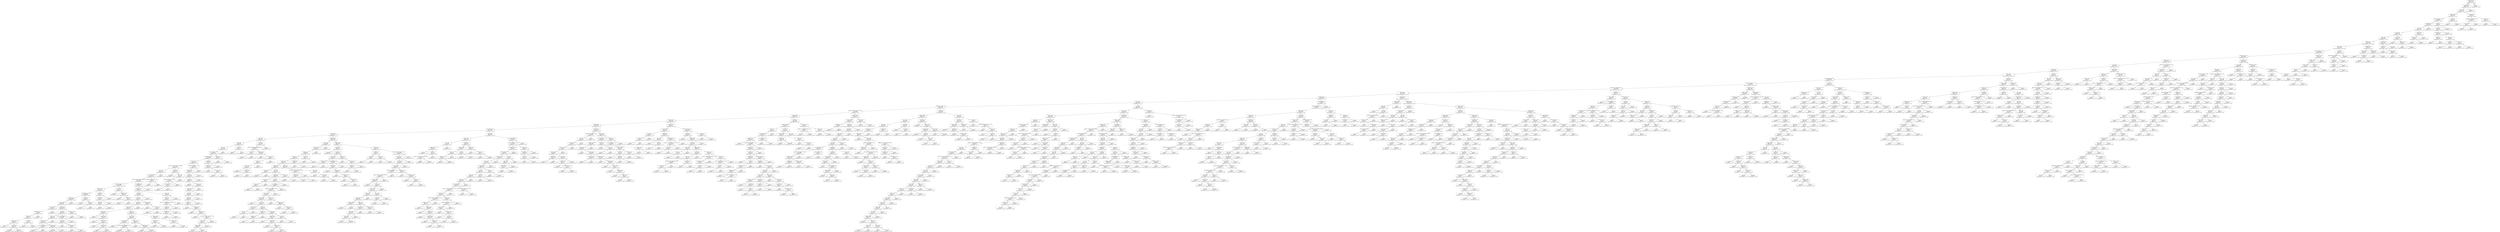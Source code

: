 digraph Tree {
node [shape=box, fontname="helvetica"] ;
edge [fontname="helvetica"] ;
0 [label="Alexandria <= 0.5\ngini = 0.999\nsamples = 1756\nvalue = [1, 1, 1 ... 1, 1, 1]"] ;
1 [label="Pucioasa <= 0.5\ngini = 0.999\nsamples = 1754\nvalue = [1, 1, 1 ... 1, 1, 1]"] ;
0 -> 1 [labeldistance=2.5, labelangle=45, headlabel="True"] ;
2 [label="Blaj <= 0.5\ngini = 0.999\nsamples = 1752\nvalue = [1, 1, 1 ... 1, 1, 1]"] ;
1 -> 2 ;
3 [label="Navodari <= 0.5\ngini = 0.999\nsamples = 1744\nvalue = [1, 1, 1 ... 1, 1, 1]"] ;
2 -> 3 ;
4 [label="Chimie - Petrochimie <= 0.5\ngini = 0.999\nsamples = 1741\nvalue = [1, 1, 1 ... 1, 1, 1]"] ;
3 -> 4 ;
5 [label="Mangalia <= 0.5\ngini = 0.999\nsamples = 1730\nvalue = [1, 1, 1 ... 1, 1, 1]"] ;
4 -> 5 ;
6 [label="Titu <= 0.5\ngini = 0.999\nsamples = 1726\nvalue = [1, 1, 1 ... 1, 1, 1]"] ;
5 -> 6 ;
7 [label="Fetesti <= 0.5\ngini = 0.999\nsamples = 1722\nvalue = [1, 1, 1 ... 1, 1, 1]"] ;
6 -> 7 ;
8 [label="Tulcea <= 0.5\ngini = 0.999\nsamples = 1718\nvalue = [1, 1, 1 ... 1, 1, 1]"] ;
7 -> 8 ;
9 [label="Calarasi <= 0.5\ngini = 0.999\nsamples = 1706\nvalue = [1.0, 1.0, 1.0 ... 1.0, 1.0, 1.0]"] ;
8 -> 9 ;
10 [label="Balotesti <= 0.5\ngini = 0.999\nsamples = 1700\nvalue = [1.0, 1.0, 1.0 ... 1.0, 1.0, 1.0]"] ;
9 -> 10 ;
11 [label="Sfantu Gheorghe <= 0.5\ngini = 0.999\nsamples = 1693\nvalue = [1, 1, 1 ... 1, 1, 1]"] ;
10 -> 11 ;
12 [label="Retail - Comert <= 0.5\ngini = 0.999\nsamples = 1685\nvalue = [1, 1, 1 ... 1, 1, 1]"] ;
11 -> 12 ;
13 [label="Agricultura <= 0.5\ngini = 0.999\nsamples = 1585\nvalue = [1, 1, 1 ... 1, 1, 1]"] ;
12 -> 13 ;
14 [label="Juridic <= 0.5\ngini = 0.999\nsamples = 1574\nvalue = [1, 1, 1 ... 1, 1, 1]"] ;
13 -> 14 ;
15 [label="Constanta <= 0.5\ngini = 0.999\nsamples = 1563\nvalue = [1, 1, 1 ... 1, 1, 1]"] ;
14 -> 15 ;
16 [label="Brasov <= 0.5\ngini = 0.999\nsamples = 1541\nvalue = [1.0, 1.0, 1.0 ... 1.0, 1.0, 1.0]"] ;
15 -> 16 ;
17 [label="Contabilitate Finante <= 0.5\ngini = 0.999\nsamples = 1482\nvalue = [0, 1, 1 ... 1, 1, 1]"] ;
16 -> 17 ;
18 [label="Internet - eCommerce <= 0.5\ngini = 0.999\nsamples = 1427\nvalue = [0.0, 1.0, 1.0 ... 1.0, 1.0, 1.0]"] ;
17 -> 18 ;
19 [label="Resurse Umane - Psihologie <= 0.5\ngini = 0.999\nsamples = 1274\nvalue = [0.0, 1.0, 1.0 ... 0.0, 1.0, 1.0]"] ;
18 -> 19 ;
20 [label="Productie <= 0.5\ngini = 0.999\nsamples = 1237\nvalue = [0.0, 1.0, 1.0 ... 0.0, 1.0, 1.0]"] ;
19 -> 20 ;
21 [label="Cluj Napoca <= 0.5\ngini = 0.999\nsamples = 1130\nvalue = [0, 1, 1 ... 0, 1, 1]"] ;
20 -> 21 ;
22 [label="Vanzari <= 0.5\ngini = 0.999\nsamples = 1051\nvalue = [0, 1, 1 ... 0, 1, 1]"] ;
21 -> 22 ;
23 [label="Contabilitate - Finante <= 0.5\ngini = 0.999\nsamples = 851\nvalue = [0, 1, 1 ... 0, 1, 1]"] ;
22 -> 23 ;
24 [label="Customer Support - Client Service <= 0.5\ngini = 0.999\nsamples = 758\nvalue = [0, 1, 1 ... 0, 1, 1]"] ;
23 -> 24 ;
25 [label="IT Hardware <= 0.5\ngini = 0.999\nsamples = 699\nvalue = [0, 1, 1 ... 0, 1, 1]"] ;
24 -> 25 ;
26 [label="Internship <= 0.5\ngini = 0.998\nsamples = 613\nvalue = [0, 1, 1 ... 0, 1, 1]"] ;
25 -> 26 ;
27 [label="Marketing <= 0.5\ngini = 0.998\nsamples = 578\nvalue = [0, 1, 1 ... 0, 1, 1]"] ;
26 -> 27 ;
28 [label="Suport clienti <= 0.5\ngini = 0.998\nsamples = 536\nvalue = [0, 1, 1 ... 0, 1, 1]"] ;
27 -> 28 ;
29 [label="Inginerie <= 0.5\ngini = 0.998\nsamples = 477\nvalue = [0, 0, 0 ... 0, 1, 1]"] ;
28 -> 29 ;
30 [label="Ilfov <= 0.5\ngini = 0.997\nsamples = 345\nvalue = [0, 0, 0 ... 0, 1, 0]"] ;
29 -> 30 ;
31 [label="Galati <= 0.5\ngini = 0.997\nsamples = 336\nvalue = [0, 0, 0 ... 0, 1, 0]"] ;
30 -> 31 ;
32 [label="Aiud <= 0.5\ngini = 0.997\nsamples = 334\nvalue = [0, 0, 0 ... 0, 1, 0]"] ;
31 -> 32 ;
33 [label="Ramnicu Valcea <= 0.5\ngini = 0.997\nsamples = 333\nvalue = [0, 0, 0 ... 0, 1, 0]"] ;
32 -> 33 ;
34 [label="Telecomunicatii <= 0.5\ngini = 0.997\nsamples = 331\nvalue = [0, 0, 0 ... 0, 1, 0]"] ;
33 -> 34 ;
35 [label="Constructii <= 0.5\ngini = 0.997\nsamples = 327\nvalue = [0, 0, 0 ... 0, 1, 0]"] ;
34 -> 35 ;
36 [label="Hoteluri - Restaurante - Cafenele <= 0.5\ngini = 0.997\nsamples = 307\nvalue = [0, 0, 0 ... 0, 1, 0]"] ;
35 -> 36 ;
37 [label="Arad <= 0.5\ngini = 0.997\nsamples = 294\nvalue = [0, 0, 0 ... 0, 1, 0]"] ;
36 -> 37 ;
38 [label="Import - Export <= 0.5\ngini = 0.997\nsamples = 293\nvalue = [0, 0, 0 ... 0, 1, 0]"] ;
37 -> 38 ;
39 [label="Achizitii - Logistica - Aprovizionare <= 0.5\ngini = 0.997\nsamples = 291\nvalue = [0, 0, 0 ... 0, 1, 0]"] ;
38 -> 39 ;
40 [label="Imobiliare - Real Estate <= 0.5\ngini = 0.996\nsamples = 239\nvalue = [0.0, 0.0, 0.0 ... 0.0, 1.0, 0.0]"] ;
39 -> 40 ;
41 [label="Strainatate <= 0.5\ngini = 0.996\nsamples = 235\nvalue = [0, 0, 0 ... 0, 1, 0]"] ;
40 -> 41 ;
42 [label="Radio-Televiziune <= 0.5\ngini = 0.996\nsamples = 230\nvalue = [0, 0, 0 ... 0, 0, 0]"] ;
41 -> 42 ;
43 [label="Targu Neamt <= 0.5\ngini = 0.996\nsamples = 227\nvalue = [0, 0, 0 ... 0, 0, 0]"] ;
42 -> 43 ;
44 [label="Nivel job <= 0.5\ngini = 0.996\nsamples = 226\nvalue = [0, 0, 0 ... 0, 0, 0]"] ;
43 -> 44 ;
45 [label="Botosani <= 0.5\ngini = 0.978\nsamples = 46\nvalue = [0, 0, 0 ... 0, 0, 0]"] ;
44 -> 45 ;
46 [label="Relatii Publice <= 0.5\ngini = 0.978\nsamples = 45\nvalue = [0, 0, 0 ... 0, 0, 0]"] ;
45 -> 46 ;
47 [label="Oradea <= 0.5\ngini = 0.977\nsamples = 44\nvalue = [0, 0, 0 ... 0, 0, 0]"] ;
46 -> 47 ;
48 [label="Angajator <= 19.0\ngini = 0.976\nsamples = 42\nvalue = [0, 0, 0 ... 0, 0, 0]"] ;
47 -> 48 ;
49 [label="gini = 0.0\nsamples = 1\nvalue = [0, 0, 0 ... 0, 0, 0]"] ;
48 -> 49 ;
50 [label="Bucuresti <= 0.5\ngini = 0.976\nsamples = 41\nvalue = [0, 0, 0 ... 0, 0, 0]"] ;
48 -> 50 ;
51 [label="gini = 0.944\nsamples = 18\nvalue = [0, 0, 0 ... 0, 0, 0]"] ;
50 -> 51 ;
52 [label="gini = 0.957\nsamples = 23\nvalue = [0, 0, 0 ... 0, 0, 0]"] ;
50 -> 52 ;
53 [label="Turism <= 0.5\ngini = 0.5\nsamples = 2\nvalue = [0, 0, 0 ... 0, 0, 0]"] ;
47 -> 53 ;
54 [label="gini = 0.0\nsamples = 1\nvalue = [0, 0, 0 ... 0, 0, 0]"] ;
53 -> 54 ;
55 [label="gini = 0.0\nsamples = 1\nvalue = [0, 0, 0 ... 0, 0, 0]"] ;
53 -> 55 ;
56 [label="gini = 0.0\nsamples = 1\nvalue = [0, 0, 0 ... 0, 0, 0]"] ;
46 -> 56 ;
57 [label="gini = 0.0\nsamples = 1\nvalue = [0, 0, 0 ... 0, 0, 0]"] ;
45 -> 57 ;
58 [label="Transporturi <= 0.5\ngini = 0.994\nsamples = 180\nvalue = [0, 0, 0 ... 0, 0, 0]"] ;
44 -> 58 ;
59 [label="Tip job <= 0.5\ngini = 0.994\nsamples = 178\nvalue = [0, 0, 0 ... 0, 0, 0]"] ;
58 -> 59 ;
60 [label="Braila <= 0.5\ngini = 0.994\nsamples = 171\nvalue = [0, 0, 0 ... 0, 0, 0]"] ;
59 -> 60 ;
61 [label="Bucuresti <= 0.5\ngini = 0.994\nsamples = 170\nvalue = [0, 0, 0 ... 0, 0, 0]"] ;
60 -> 61 ;
62 [label="Farmacie - Medicina <= 0.5\ngini = 0.976\nsamples = 41\nvalue = [0, 0, 0 ... 0, 0, 0]"] ;
61 -> 62 ;
63 [label="gini = 0.974\nsamples = 39\nvalue = [0, 0, 0 ... 0, 0, 0]"] ;
62 -> 63 ;
64 [label="gini = 0.5\nsamples = 2\nvalue = [0, 0, 0 ... 0, 0, 0]"] ;
62 -> 64 ;
65 [label="Relatii Publice <= 0.5\ngini = 0.992\nsamples = 129\nvalue = [0, 0, 0 ... 0, 0, 0]"] ;
61 -> 65 ;
66 [label="gini = 0.992\nsamples = 128\nvalue = [0, 0, 0 ... 0, 0, 0]"] ;
65 -> 66 ;
67 [label="gini = 0.0\nsamples = 1\nvalue = [0, 0, 0 ... 0, 0, 0]"] ;
65 -> 67 ;
68 [label="gini = 0.0\nsamples = 1\nvalue = [0, 0, 0 ... 0, 0, 0]"] ;
60 -> 68 ;
69 [label="Farmacie - Medicina <= 0.5\ngini = 0.857\nsamples = 7\nvalue = [0, 0, 0 ... 0, 0, 0]"] ;
59 -> 69 ;
70 [label="Remote <= 0.5\ngini = 0.833\nsamples = 6\nvalue = [0, 0, 0 ... 0, 0, 0]"] ;
69 -> 70 ;
71 [label="gini = 0.0\nsamples = 1\nvalue = [0, 0, 0 ... 0, 0, 0]"] ;
70 -> 71 ;
72 [label="Relatii Publice <= 0.5\ngini = 0.8\nsamples = 5\nvalue = [0, 0, 0 ... 0, 0, 0]"] ;
70 -> 72 ;
73 [label="gini = 0.75\nsamples = 4\nvalue = [0, 0, 0 ... 0, 0, 0]"] ;
72 -> 73 ;
74 [label="gini = 0.0\nsamples = 1\nvalue = [0, 0, 0 ... 0, 0, 0]"] ;
72 -> 74 ;
75 [label="gini = 0.0\nsamples = 1\nvalue = [0, 0, 0 ... 0, 0, 0]"] ;
69 -> 75 ;
76 [label="Angajator <= 49.0\ngini = 0.5\nsamples = 2\nvalue = [0, 0, 0 ... 0, 0, 0]"] ;
58 -> 76 ;
77 [label="gini = 0.0\nsamples = 1\nvalue = [0, 0, 0 ... 0, 0, 0]"] ;
76 -> 77 ;
78 [label="gini = 0.0\nsamples = 1\nvalue = [0, 0, 0 ... 0, 0, 0]"] ;
76 -> 78 ;
79 [label="gini = 0.0\nsamples = 1\nvalue = [0, 0, 0 ... 0, 0, 0]"] ;
43 -> 79 ;
80 [label="Altele <= 0.5\ngini = 0.667\nsamples = 3\nvalue = [0, 0, 0 ... 0, 0, 0]"] ;
42 -> 80 ;
81 [label="gini = 0.0\nsamples = 1\nvalue = [0, 0, 0 ... 0, 0, 0]"] ;
80 -> 81 ;
82 [label="Nivel job <= 1.5\ngini = 0.5\nsamples = 2\nvalue = [0, 0, 0 ... 0, 0, 0]"] ;
80 -> 82 ;
83 [label="gini = 0.0\nsamples = 1\nvalue = [0, 0, 0 ... 0, 0, 0]"] ;
82 -> 83 ;
84 [label="gini = 0.0\nsamples = 1\nvalue = [0, 0, 0 ... 0, 0, 0]"] ;
82 -> 84 ;
85 [label="Timisoara <= 0.5\ngini = 0.8\nsamples = 5\nvalue = [0, 0, 0 ... 0, 1, 0]"] ;
41 -> 85 ;
86 [label="Nivel job <= 2.0\ngini = 0.75\nsamples = 4\nvalue = [0, 0, 0 ... 0, 1, 0]"] ;
85 -> 86 ;
87 [label="Altele <= 0.5\ngini = 0.667\nsamples = 3\nvalue = [0, 0, 0 ... 0, 1, 0]"] ;
86 -> 87 ;
88 [label="gini = 0.0\nsamples = 1\nvalue = [0, 0, 0 ... 0, 0, 0]"] ;
87 -> 88 ;
89 [label="gini = 0.5\nsamples = 2\nvalue = [0, 0, 0 ... 0, 1, 0]"] ;
87 -> 89 ;
90 [label="gini = 0.0\nsamples = 1\nvalue = [0, 0, 0 ... 0, 0, 0]"] ;
86 -> 90 ;
91 [label="gini = 0.0\nsamples = 1\nvalue = [0, 0, 0 ... 0, 0, 0]"] ;
85 -> 91 ;
92 [label="Nivel job <= 0.5\ngini = 0.75\nsamples = 4\nvalue = [0, 0, 0 ... 0, 0, 0]"] ;
40 -> 92 ;
93 [label="gini = 0.0\nsamples = 1\nvalue = [0, 0, 0 ... 0, 0, 0]"] ;
92 -> 93 ;
94 [label="Angajator <= 120.0\ngini = 0.667\nsamples = 3\nvalue = [0, 0, 0 ... 0, 0, 0]"] ;
92 -> 94 ;
95 [label="gini = 0.0\nsamples = 1\nvalue = [0, 0, 0 ... 0, 0, 0]"] ;
94 -> 95 ;
96 [label="Nivel job <= 2.5\ngini = 0.5\nsamples = 2\nvalue = [0, 0, 0 ... 0, 0, 0]"] ;
94 -> 96 ;
97 [label="gini = 0.0\nsamples = 1\nvalue = [0, 0, 0 ... 0, 0, 0]"] ;
96 -> 97 ;
98 [label="gini = 0.0\nsamples = 1\nvalue = [0, 0, 0 ... 0, 0, 0]"] ;
96 -> 98 ;
99 [label="Boldesti-Scaieni <= 0.5\ngini = 0.981\nsamples = 52\nvalue = [0, 0, 0 ... 0, 0, 0]"] ;
39 -> 99 ;
100 [label="Transporturi <= 0.5\ngini = 0.98\nsamples = 51\nvalue = [0, 0, 0 ... 0, 0, 0]"] ;
99 -> 100 ;
101 [label="Abroad <= 0.5\ngini = 0.978\nsamples = 45\nvalue = [0, 0, 0 ... 0, 0, 0]"] ;
100 -> 101 ;
102 [label="Sibiu <= 0.5\ngini = 0.977\nsamples = 44\nvalue = [0, 0, 0 ... 0, 0, 0]"] ;
101 -> 102 ;
103 [label="Suceava <= 0.5\ngini = 0.976\nsamples = 41\nvalue = [0, 0, 0 ... 0, 0, 0]"] ;
102 -> 103 ;
104 [label="Nivel job <= 0.5\ngini = 0.974\nsamples = 39\nvalue = [0, 0, 0 ... 0, 0, 0]"] ;
103 -> 104 ;
105 [label="Angajator <= 18.5\ngini = 0.857\nsamples = 7\nvalue = [0, 0, 0 ... 0, 0, 0]"] ;
104 -> 105 ;
106 [label="gini = 0.0\nsamples = 1\nvalue = [0, 0, 0 ... 0, 0, 0]"] ;
105 -> 106 ;
107 [label="Angajator <= 74.5\ngini = 0.833\nsamples = 6\nvalue = [0, 0, 0 ... 0, 0, 0]"] ;
105 -> 107 ;
108 [label="gini = 0.0\nsamples = 1\nvalue = [0, 0, 0 ... 0, 0, 0]"] ;
107 -> 108 ;
109 [label="Angajator <= 135.0\ngini = 0.8\nsamples = 5\nvalue = [0, 0, 0 ... 0, 0, 0]"] ;
107 -> 109 ;
110 [label="gini = 0.0\nsamples = 1\nvalue = [0, 0, 0 ... 0, 0, 0]"] ;
109 -> 110 ;
111 [label="Angajator <= 155.0\ngini = 0.75\nsamples = 4\nvalue = [0, 0, 0 ... 0, 0, 0]"] ;
109 -> 111 ;
112 [label="gini = 0.0\nsamples = 1\nvalue = [0, 0, 0 ... 0, 0, 0]"] ;
111 -> 112 ;
113 [label="gini = 0.667\nsamples = 3\nvalue = [0, 0, 0 ... 0, 0, 0]"] ;
111 -> 113 ;
114 [label="Timisoara <= 0.5\ngini = 0.969\nsamples = 32\nvalue = [0, 0, 0 ... 0, 0, 0]"] ;
104 -> 114 ;
115 [label="Nivel job <= 2.0\ngini = 0.962\nsamples = 26\nvalue = [0, 0, 0 ... 0, 0, 0]"] ;
114 -> 115 ;
116 [label="Bucuresti <= 0.5\ngini = 0.938\nsamples = 16\nvalue = [0, 0, 0 ... 0, 0, 0]"] ;
115 -> 116 ;
117 [label="gini = 0.5\nsamples = 2\nvalue = [0, 0, 0 ... 0, 0, 0]"] ;
116 -> 117 ;
118 [label="Administratie - Stiinte politice <= 0.5\ngini = 0.929\nsamples = 14\nvalue = [0, 0, 0 ... 0, 0, 0]"] ;
116 -> 118 ;
119 [label="gini = 0.923\nsamples = 13\nvalue = [0, 0, 0 ... 0, 0, 0]"] ;
118 -> 119 ;
120 [label="gini = 0.0\nsamples = 1\nvalue = [0, 0, 0 ... 0, 0, 0]"] ;
118 -> 120 ;
121 [label="Angajator <= 99.5\ngini = 0.9\nsamples = 10\nvalue = [0, 0, 0 ... 0, 0, 0]"] ;
115 -> 121 ;
122 [label="gini = 0.0\nsamples = 1\nvalue = [0, 0, 0 ... 0, 0, 0]"] ;
121 -> 122 ;
123 [label="Angajator <= 121.5\ngini = 0.889\nsamples = 9\nvalue = [0, 0, 0 ... 0, 0, 0]"] ;
121 -> 123 ;
124 [label="gini = 0.0\nsamples = 1\nvalue = [0, 0, 0 ... 0, 0, 0]"] ;
123 -> 124 ;
125 [label="gini = 0.875\nsamples = 8\nvalue = [0, 0, 0 ... 0, 0, 0]"] ;
123 -> 125 ;
126 [label="Angajator <= 41.0\ngini = 0.833\nsamples = 6\nvalue = [0, 0, 0 ... 0, 0, 0]"] ;
114 -> 126 ;
127 [label="Nivel job <= 2.0\ngini = 0.75\nsamples = 4\nvalue = [0, 0, 0 ... 0, 0, 0]"] ;
126 -> 127 ;
128 [label="gini = 0.667\nsamples = 3\nvalue = [0, 0, 0 ... 0, 0, 0]"] ;
127 -> 128 ;
129 [label="gini = 0.0\nsamples = 1\nvalue = [0, 0, 0 ... 0, 0, 0]"] ;
127 -> 129 ;
130 [label="Angajator <= 103.5\ngini = 0.5\nsamples = 2\nvalue = [0, 0, 0 ... 0, 0, 0]"] ;
126 -> 130 ;
131 [label="gini = 0.0\nsamples = 1\nvalue = [0, 0, 0 ... 0, 0, 0]"] ;
130 -> 131 ;
132 [label="gini = 0.0\nsamples = 1\nvalue = [0, 0, 0 ... 0, 0, 0]"] ;
130 -> 132 ;
133 [label="gini = 0.5\nsamples = 2\nvalue = [0, 0, 0 ... 0, 0, 0]"] ;
103 -> 133 ;
134 [label="Angajator <= 91.0\ngini = 0.667\nsamples = 3\nvalue = [0, 0, 0 ... 0, 0, 0]"] ;
102 -> 134 ;
135 [label="gini = 0.0\nsamples = 1\nvalue = [0, 0, 0 ... 0, 0, 0]"] ;
134 -> 135 ;
136 [label="Nivel job <= 0.5\ngini = 0.5\nsamples = 2\nvalue = [0, 0, 0 ... 0, 0, 0]"] ;
134 -> 136 ;
137 [label="gini = 0.0\nsamples = 1\nvalue = [0, 0, 0 ... 0, 0, 0]"] ;
136 -> 137 ;
138 [label="gini = 0.0\nsamples = 1\nvalue = [0, 0, 0 ... 0, 0, 0]"] ;
136 -> 138 ;
139 [label="gini = 0.0\nsamples = 1\nvalue = [0, 0, 0 ... 0, 0, 0]"] ;
101 -> 139 ;
140 [label="Chitila <= 0.5\ngini = 0.833\nsamples = 6\nvalue = [0, 0, 0 ... 0, 0, 0]"] ;
100 -> 140 ;
141 [label="Oradea <= 0.5\ngini = 0.8\nsamples = 5\nvalue = [0, 0, 0 ... 0, 0, 0]"] ;
140 -> 141 ;
142 [label="Asigurari - Intermedieri financiare <= 0.5\ngini = 0.75\nsamples = 4\nvalue = [0, 0, 0 ... 0, 0, 0]"] ;
141 -> 142 ;
143 [label="Nivel job <= 0.5\ngini = 0.667\nsamples = 3\nvalue = [0, 0, 0 ... 0, 0, 0]"] ;
142 -> 143 ;
144 [label="Angajator <= 133.5\ngini = 0.5\nsamples = 2\nvalue = [0, 0, 0 ... 0, 0, 0]"] ;
143 -> 144 ;
145 [label="gini = 0.0\nsamples = 1\nvalue = [0, 0, 0 ... 0, 0, 0]"] ;
144 -> 145 ;
146 [label="gini = 0.0\nsamples = 1\nvalue = [0, 0, 0 ... 0, 0, 0]"] ;
144 -> 146 ;
147 [label="gini = 0.0\nsamples = 1\nvalue = [0, 0, 0 ... 0, 0, 0]"] ;
143 -> 147 ;
148 [label="gini = 0.0\nsamples = 1\nvalue = [0, 0, 0 ... 0, 0, 0]"] ;
142 -> 148 ;
149 [label="gini = 0.0\nsamples = 1\nvalue = [0, 0, 0 ... 0, 0, 0]"] ;
141 -> 149 ;
150 [label="gini = 0.0\nsamples = 1\nvalue = [0, 0, 0 ... 0, 0, 0]"] ;
140 -> 150 ;
151 [label="gini = 0.0\nsamples = 1\nvalue = [0, 0, 0 ... 0, 0, 0]"] ;
99 -> 151 ;
152 [label="Secretariat - Administrativ <= 0.5\ngini = 0.5\nsamples = 2\nvalue = [0, 0, 0 ... 0, 0, 0]"] ;
38 -> 152 ;
153 [label="gini = 0.0\nsamples = 1\nvalue = [0, 0, 0 ... 0, 0, 0]"] ;
152 -> 153 ;
154 [label="gini = 0.0\nsamples = 1\nvalue = [0, 0, 0 ... 0, 0, 0]"] ;
152 -> 154 ;
155 [label="gini = 0.0\nsamples = 1\nvalue = [0, 0, 0 ... 0, 0, 0]"] ;
37 -> 155 ;
156 [label="Nivel job <= 0.5\ngini = 0.923\nsamples = 13\nvalue = [0, 0, 0 ... 0, 0, 0]"] ;
36 -> 156 ;
157 [label="gini = 0.889\nsamples = 9\nvalue = [0, 0, 0 ... 0, 0, 0]"] ;
156 -> 157 ;
158 [label="Braila <= 0.5\ngini = 0.75\nsamples = 4\nvalue = [0, 0, 0 ... 0, 0, 0]"] ;
156 -> 158 ;
159 [label="Secretariat - Administrativ <= 0.5\ngini = 0.667\nsamples = 3\nvalue = [0, 0, 0 ... 0, 0, 0]"] ;
158 -> 159 ;
160 [label="Radio-Televiziune <= 0.5\ngini = 0.5\nsamples = 2\nvalue = [0, 0, 0 ... 0, 0, 0]"] ;
159 -> 160 ;
161 [label="gini = 0.0\nsamples = 1\nvalue = [0, 0, 0 ... 0, 0, 0]"] ;
160 -> 161 ;
162 [label="gini = 0.0\nsamples = 1\nvalue = [0, 0, 0 ... 0, 0, 0]"] ;
160 -> 162 ;
163 [label="gini = 0.0\nsamples = 1\nvalue = [0, 0, 0 ... 0, 0, 0]"] ;
159 -> 163 ;
164 [label="gini = 0.0\nsamples = 1\nvalue = [0, 0, 0 ... 0, 0, 0]"] ;
158 -> 164 ;
165 [label="Secretariat - Administrativ <= 0.5\ngini = 0.95\nsamples = 20\nvalue = [0, 0, 0 ... 0, 0, 0]"] ;
35 -> 165 ;
166 [label="Strainatate <= 0.5\ngini = 0.947\nsamples = 19\nvalue = [0, 0, 0 ... 0, 0, 0]"] ;
165 -> 166 ;
167 [label="Orastie <= 0.5\ngini = 0.944\nsamples = 18\nvalue = [0, 0, 0 ... 0, 0, 0]"] ;
166 -> 167 ;
168 [label="Remote <= 0.5\ngini = 0.941\nsamples = 17\nvalue = [0, 0, 0 ... 0, 0, 0]"] ;
167 -> 168 ;
169 [label="gini = 0.667\nsamples = 3\nvalue = [0, 0, 0 ... 0, 0, 0]"] ;
168 -> 169 ;
170 [label="Timisoara <= 0.5\ngini = 0.929\nsamples = 14\nvalue = [0, 0, 0 ... 0, 0, 0]"] ;
168 -> 170 ;
171 [label="Pitesti <= 0.5\ngini = 0.923\nsamples = 13\nvalue = [0, 0, 0 ... 0, 0, 0]"] ;
170 -> 171 ;
172 [label="Craiova <= 0.5\ngini = 0.917\nsamples = 12\nvalue = [0, 0, 0 ... 0, 0, 0]"] ;
171 -> 172 ;
173 [label="Oradea <= 0.5\ngini = 0.909\nsamples = 11\nvalue = [0, 0, 0 ... 0, 0, 0]"] ;
172 -> 173 ;
174 [label="Angajator <= 1.5\ngini = 0.9\nsamples = 10\nvalue = [0, 0, 0 ... 0, 0, 0]"] ;
173 -> 174 ;
175 [label="gini = 0.5\nsamples = 2\nvalue = [0, 0, 0 ... 0, 0, 0]"] ;
174 -> 175 ;
176 [label="Angajator <= 7.5\ngini = 0.875\nsamples = 8\nvalue = [0, 0, 0 ... 0, 0, 0]"] ;
174 -> 176 ;
177 [label="gini = 0.0\nsamples = 1\nvalue = [0, 0, 0 ... 0, 0, 0]"] ;
176 -> 177 ;
178 [label="Angajator <= 13.0\ngini = 0.857\nsamples = 7\nvalue = [0, 0, 0 ... 0, 0, 0]"] ;
176 -> 178 ;
179 [label="gini = 0.5\nsamples = 2\nvalue = [0, 0, 0 ... 0, 0, 0]"] ;
178 -> 179 ;
180 [label="Arhitectura - Design - Proiectare <= 0.5\ngini = 0.8\nsamples = 5\nvalue = [0, 0, 0 ... 0, 0, 0]"] ;
178 -> 180 ;
181 [label="Nivel job <= 2.5\ngini = 0.75\nsamples = 4\nvalue = [0, 0, 0 ... 0, 0, 0]"] ;
180 -> 181 ;
182 [label="Angajator <= 63.0\ngini = 0.667\nsamples = 3\nvalue = [0, 0, 0 ... 0, 0, 0]"] ;
181 -> 182 ;
183 [label="gini = 0.0\nsamples = 1\nvalue = [0, 0, 0 ... 0, 0, 0]"] ;
182 -> 183 ;
184 [label="gini = 0.5\nsamples = 2\nvalue = [0, 0, 0 ... 0, 0, 0]"] ;
182 -> 184 ;
185 [label="gini = 0.0\nsamples = 1\nvalue = [0, 0, 0 ... 0, 0, 0]"] ;
181 -> 185 ;
186 [label="gini = 0.0\nsamples = 1\nvalue = [0, 0, 0 ... 0, 0, 0]"] ;
180 -> 186 ;
187 [label="gini = 0.0\nsamples = 1\nvalue = [0, 0, 0 ... 0, 0, 0]"] ;
173 -> 187 ;
188 [label="gini = 0.0\nsamples = 1\nvalue = [0, 0, 0 ... 0, 0, 0]"] ;
172 -> 188 ;
189 [label="gini = 0.0\nsamples = 1\nvalue = [0, 0, 0 ... 0, 0, 0]"] ;
171 -> 189 ;
190 [label="gini = 0.0\nsamples = 1\nvalue = [0, 0, 0 ... 0, 0, 0]"] ;
170 -> 190 ;
191 [label="gini = 0.0\nsamples = 1\nvalue = [0, 0, 0 ... 0, 0, 0]"] ;
167 -> 191 ;
192 [label="gini = 0.0\nsamples = 1\nvalue = [0, 0, 0 ... 0, 0, 0]"] ;
166 -> 192 ;
193 [label="gini = 0.0\nsamples = 1\nvalue = [0, 0, 0 ... 0, 0, 0]"] ;
165 -> 193 ;
194 [label="Remote <= 0.5\ngini = 0.75\nsamples = 4\nvalue = [0, 0, 0 ... 0, 0, 0]"] ;
34 -> 194 ;
195 [label="Angajator <= 67.5\ngini = 0.667\nsamples = 3\nvalue = [0, 0, 0 ... 0, 0, 0]"] ;
194 -> 195 ;
196 [label="gini = 0.0\nsamples = 1\nvalue = [0, 0, 0 ... 0, 0, 0]"] ;
195 -> 196 ;
197 [label="Nivel job <= 2.5\ngini = 0.5\nsamples = 2\nvalue = [0, 0, 0 ... 0, 0, 0]"] ;
195 -> 197 ;
198 [label="gini = 0.0\nsamples = 1\nvalue = [0, 0, 0 ... 0, 0, 0]"] ;
197 -> 198 ;
199 [label="gini = 0.0\nsamples = 1\nvalue = [0, 0, 0 ... 0, 0, 0]"] ;
197 -> 199 ;
200 [label="gini = 0.0\nsamples = 1\nvalue = [0, 0, 0 ... 0, 0, 0]"] ;
194 -> 200 ;
201 [label="Nivel job <= 2.0\ngini = 0.5\nsamples = 2\nvalue = [0, 0, 0 ... 0, 0, 0]"] ;
33 -> 201 ;
202 [label="gini = 0.0\nsamples = 1\nvalue = [0, 0, 0 ... 0, 0, 0]"] ;
201 -> 202 ;
203 [label="gini = 0.0\nsamples = 1\nvalue = [0, 0, 0 ... 0, 0, 0]"] ;
201 -> 203 ;
204 [label="gini = 0.0\nsamples = 1\nvalue = [0, 0, 0 ... 0, 0, 0]"] ;
32 -> 204 ;
205 [label="Bucuresti <= 0.5\ngini = 0.5\nsamples = 2\nvalue = [0, 0, 0 ... 0, 0, 0]"] ;
31 -> 205 ;
206 [label="gini = 0.0\nsamples = 1\nvalue = [0, 0, 0 ... 0, 0, 0]"] ;
205 -> 206 ;
207 [label="gini = 0.0\nsamples = 1\nvalue = [0, 0, 0 ... 0, 0, 0]"] ;
205 -> 207 ;
208 [label="Chitila <= 0.5\ngini = 0.889\nsamples = 9\nvalue = [0, 0, 0 ... 0, 0, 0]"] ;
30 -> 208 ;
209 [label="Achizitii - Logistica - Aprovizionare <= 0.5\ngini = 0.875\nsamples = 8\nvalue = [0, 0, 0 ... 0, 0, 0]"] ;
208 -> 209 ;
210 [label="Nivel job <= 0.5\ngini = 0.5\nsamples = 2\nvalue = [0, 0, 0 ... 0, 0, 0]"] ;
209 -> 210 ;
211 [label="gini = 0.0\nsamples = 1\nvalue = [0, 0, 0 ... 0, 0, 0]"] ;
210 -> 211 ;
212 [label="gini = 0.0\nsamples = 1\nvalue = [0, 0, 0 ... 0, 0, 0]"] ;
210 -> 212 ;
213 [label="Angajator <= 73.0\ngini = 0.833\nsamples = 6\nvalue = [0, 0, 0 ... 0, 0, 0]"] ;
209 -> 213 ;
214 [label="gini = 0.0\nsamples = 1\nvalue = [0, 0, 0 ... 0, 0, 0]"] ;
213 -> 214 ;
215 [label="Giurgiu <= 0.5\ngini = 0.8\nsamples = 5\nvalue = [0, 0, 0 ... 0, 0, 0]"] ;
213 -> 215 ;
216 [label="Nivel job <= 0.5\ngini = 0.75\nsamples = 4\nvalue = [0, 0, 0 ... 0, 0, 0]"] ;
215 -> 216 ;
217 [label="Remote <= 0.5\ngini = 0.667\nsamples = 3\nvalue = [0, 0, 0 ... 0, 0, 0]"] ;
216 -> 217 ;
218 [label="gini = 0.0\nsamples = 1\nvalue = [0, 0, 0 ... 0, 0, 0]"] ;
217 -> 218 ;
219 [label="Angajator <= 147.5\ngini = 0.5\nsamples = 2\nvalue = [0, 0, 0 ... 0, 0, 0]"] ;
217 -> 219 ;
220 [label="gini = 0.0\nsamples = 1\nvalue = [0, 0, 0 ... 0, 0, 0]"] ;
219 -> 220 ;
221 [label="gini = 0.0\nsamples = 1\nvalue = [0, 0, 0 ... 0, 0, 0]"] ;
219 -> 221 ;
222 [label="gini = 0.0\nsamples = 1\nvalue = [0, 0, 0 ... 0, 0, 0]"] ;
216 -> 222 ;
223 [label="gini = 0.0\nsamples = 1\nvalue = [0, 0, 0 ... 0, 0, 0]"] ;
215 -> 223 ;
224 [label="gini = 0.0\nsamples = 1\nvalue = [0, 0, 0 ... 0, 0, 0]"] ;
208 -> 224 ;
225 [label="Angajator <= 57.5\ngini = 0.992\nsamples = 132\nvalue = [0, 0, 0 ... 0, 0, 1]"] ;
29 -> 225 ;
226 [label="Banci <= 0.5\ngini = 0.982\nsamples = 55\nvalue = [0, 0, 0 ... 0, 0, 0]"] ;
225 -> 226 ;
227 [label="Baia Mare <= 0.5\ngini = 0.981\nsamples = 54\nvalue = [0, 0, 0 ... 0, 0, 0]"] ;
226 -> 227 ;
228 [label="Ploiesti <= 0.5\ngini = 0.981\nsamples = 53\nvalue = [0, 0, 0 ... 0, 0, 0]"] ;
227 -> 228 ;
229 [label="Galati <= 0.5\ngini = 0.98\nsamples = 51\nvalue = [0, 0, 0 ... 0, 0, 0]"] ;
228 -> 229 ;
230 [label="Timisoara <= 0.5\ngini = 0.98\nsamples = 49\nvalue = [0.0, 0.0, 0.0 ... 0.0, 0.0, 0.0]"] ;
229 -> 230 ;
231 [label="Angajator <= 3.5\ngini = 0.974\nsamples = 38\nvalue = [0, 0, 0 ... 0, 0, 0]"] ;
230 -> 231 ;
232 [label="Remote <= 1.5\ngini = 0.75\nsamples = 4\nvalue = [0, 0, 0 ... 0, 0, 0]"] ;
231 -> 232 ;
233 [label="gini = 0.667\nsamples = 3\nvalue = [0, 0, 0 ... 0, 0, 0]"] ;
232 -> 233 ;
234 [label="gini = 0.0\nsamples = 1\nvalue = [0, 0, 0 ... 0, 0, 0]"] ;
232 -> 234 ;
235 [label="Sibiu <= 0.5\ngini = 0.971\nsamples = 34\nvalue = [0, 0, 0 ... 0, 0, 0]"] ;
231 -> 235 ;
236 [label="Angajator <= 10.0\ngini = 0.967\nsamples = 30\nvalue = [0, 0, 0 ... 0, 0, 0]"] ;
235 -> 236 ;
237 [label="Remote <= 1.0\ngini = 0.8\nsamples = 5\nvalue = [0, 0, 0 ... 0, 0, 0]"] ;
236 -> 237 ;
238 [label="Nivel job <= 0.5\ngini = 0.75\nsamples = 4\nvalue = [0, 0, 0 ... 0, 0, 0]"] ;
237 -> 238 ;
239 [label="gini = 0.5\nsamples = 2\nvalue = [0, 0, 0 ... 0, 0, 0]"] ;
238 -> 239 ;
240 [label="gini = 0.5\nsamples = 2\nvalue = [0, 0, 0 ... 0, 0, 0]"] ;
238 -> 240 ;
241 [label="gini = 0.0\nsamples = 1\nvalue = [0, 0, 0 ... 0, 0, 0]"] ;
237 -> 241 ;
242 [label="Pitesti <= 0.5\ngini = 0.96\nsamples = 25\nvalue = [0, 0, 0 ... 0, 0, 0]"] ;
236 -> 242 ;
243 [label="Controlul calitatii <= 0.5\ngini = 0.958\nsamples = 24\nvalue = [0, 0, 0 ... 0, 0, 0]"] ;
242 -> 243 ;
244 [label="Management - Consultanta <= 0.5\ngini = 0.957\nsamples = 23\nvalue = [0, 0, 0 ... 0, 0, 0]"] ;
243 -> 244 ;
245 [label="Constructii <= 0.5\ngini = 0.955\nsamples = 22\nvalue = [0, 0, 0 ... 0, 0, 0]"] ;
244 -> 245 ;
246 [label="Nivel job <= 0.5\ngini = 0.944\nsamples = 18\nvalue = [0, 0, 0 ... 0, 0, 0]"] ;
245 -> 246 ;
247 [label="gini = 0.0\nsamples = 1\nvalue = [0, 0, 0 ... 0, 0, 0]"] ;
246 -> 247 ;
248 [label="Bucuresti <= 0.5\ngini = 0.941\nsamples = 17\nvalue = [0, 0, 0 ... 0, 0, 0]"] ;
246 -> 248 ;
249 [label="Targu Jiu <= 0.5\ngini = 0.667\nsamples = 3\nvalue = [0, 0, 0 ... 0, 0, 0]"] ;
248 -> 249 ;
250 [label="Ilfov <= 0.5\ngini = 0.5\nsamples = 2\nvalue = [0, 0, 0 ... 0, 0, 0]"] ;
249 -> 250 ;
251 [label="gini = 0.0\nsamples = 1\nvalue = [0, 0, 0 ... 0, 0, 0]"] ;
250 -> 251 ;
252 [label="gini = 0.0\nsamples = 1\nvalue = [0, 0, 0 ... 0, 0, 0]"] ;
250 -> 252 ;
253 [label="gini = 0.0\nsamples = 1\nvalue = [0, 0, 0 ... 0, 0, 0]"] ;
249 -> 253 ;
254 [label="Remote <= 0.5\ngini = 0.929\nsamples = 14\nvalue = [0, 0, 0 ... 0, 0, 0]"] ;
248 -> 254 ;
255 [label="Angajator <= 35.5\ngini = 0.8\nsamples = 5\nvalue = [0, 0, 0 ... 0, 0, 0]"] ;
254 -> 255 ;
256 [label="IT Software <= 0.5\ngini = 0.667\nsamples = 3\nvalue = [0, 0, 0 ... 0, 0, 0]"] ;
255 -> 256 ;
257 [label="gini = 0.0\nsamples = 1\nvalue = [0, 0, 0 ... 0, 0, 0]"] ;
256 -> 257 ;
258 [label="gini = 0.5\nsamples = 2\nvalue = [0, 0, 0 ... 0, 0, 0]"] ;
256 -> 258 ;
259 [label="gini = 0.5\nsamples = 2\nvalue = [0, 0, 0 ... 0, 0, 0]"] ;
255 -> 259 ;
260 [label="Nivel job <= 1.5\ngini = 0.889\nsamples = 9\nvalue = [0, 0, 0 ... 0, 0, 0]"] ;
254 -> 260 ;
261 [label="Angajator <= 18.5\ngini = 0.857\nsamples = 7\nvalue = [0, 0, 0 ... 0, 0, 0]"] ;
260 -> 261 ;
262 [label="gini = 0.5\nsamples = 2\nvalue = [0, 0, 0 ... 0, 0, 0]"] ;
261 -> 262 ;
263 [label="Angajator <= 36.0\ngini = 0.8\nsamples = 5\nvalue = [0, 0, 0 ... 0, 0, 0]"] ;
261 -> 263 ;
264 [label="gini = 0.0\nsamples = 1\nvalue = [0, 0, 0 ... 0, 0, 0]"] ;
263 -> 264 ;
265 [label="Angajator <= 51.0\ngini = 0.75\nsamples = 4\nvalue = [0, 0, 0 ... 0, 0, 0]"] ;
263 -> 265 ;
266 [label="gini = 0.0\nsamples = 1\nvalue = [0, 0, 0 ... 0, 0, 0]"] ;
265 -> 266 ;
267 [label="gini = 0.667\nsamples = 3\nvalue = [0, 0, 0 ... 0, 0, 0]"] ;
265 -> 267 ;
268 [label="Nivel job <= 2.5\ngini = 0.5\nsamples = 2\nvalue = [0, 0, 0 ... 0, 0, 0]"] ;
260 -> 268 ;
269 [label="gini = 0.0\nsamples = 1\nvalue = [0, 0, 0 ... 0, 0, 0]"] ;
268 -> 269 ;
270 [label="gini = 0.0\nsamples = 1\nvalue = [0, 0, 0 ... 0, 0, 0]"] ;
268 -> 270 ;
271 [label="Bucuresti <= 0.5\ngini = 0.75\nsamples = 4\nvalue = [0, 0, 0 ... 0, 0, 0]"] ;
245 -> 271 ;
272 [label="gini = 0.0\nsamples = 1\nvalue = [0, 0, 0 ... 0, 0, 0]"] ;
271 -> 272 ;
273 [label="Angajator <= 24.5\ngini = 0.667\nsamples = 3\nvalue = [0, 0, 0 ... 0, 0, 0]"] ;
271 -> 273 ;
274 [label="gini = 0.0\nsamples = 1\nvalue = [0, 0, 0 ... 0, 0, 0]"] ;
273 -> 274 ;
275 [label="Angajator <= 37.0\ngini = 0.5\nsamples = 2\nvalue = [0, 0, 0 ... 0, 0, 0]"] ;
273 -> 275 ;
276 [label="gini = 0.0\nsamples = 1\nvalue = [0, 0, 0 ... 0, 0, 0]"] ;
275 -> 276 ;
277 [label="gini = 0.0\nsamples = 1\nvalue = [0, 0, 0 ... 0, 0, 0]"] ;
275 -> 277 ;
278 [label="gini = 0.0\nsamples = 1\nvalue = [0, 0, 0 ... 0, 0, 0]"] ;
244 -> 278 ;
279 [label="gini = 0.0\nsamples = 1\nvalue = [0, 0, 0 ... 0, 0, 0]"] ;
243 -> 279 ;
280 [label="gini = 0.0\nsamples = 1\nvalue = [0, 0, 0 ... 0, 0, 0]"] ;
242 -> 280 ;
281 [label="Nivel job <= 2.0\ngini = 0.75\nsamples = 4\nvalue = [0, 0, 0 ... 0, 0, 0]"] ;
235 -> 281 ;
282 [label="gini = 0.667\nsamples = 3\nvalue = [0, 0, 0 ... 0, 0, 0]"] ;
281 -> 282 ;
283 [label="gini = 0.0\nsamples = 1\nvalue = [0, 0, 0 ... 0, 0, 0]"] ;
281 -> 283 ;
284 [label="Nivel job <= 2.0\ngini = 0.909\nsamples = 11\nvalue = [0, 0, 0 ... 0, 0, 0]"] ;
230 -> 284 ;
285 [label="Arhitectura - Design - Proiectare <= 0.5\ngini = 0.75\nsamples = 4\nvalue = [0, 0, 0 ... 0, 0, 0]"] ;
284 -> 285 ;
286 [label="Angajator <= 33.5\ngini = 0.667\nsamples = 3\nvalue = [0, 0, 0 ... 0, 0, 0]"] ;
285 -> 286 ;
287 [label="gini = 0.0\nsamples = 1\nvalue = [0, 0, 0 ... 0, 0, 0]"] ;
286 -> 287 ;
288 [label="gini = 0.5\nsamples = 2\nvalue = [0, 0, 0 ... 0, 0, 0]"] ;
286 -> 288 ;
289 [label="gini = 0.0\nsamples = 1\nvalue = [0, 0, 0 ... 0, 0, 0]"] ;
285 -> 289 ;
290 [label="Tip job <= 0.5\ngini = 0.857\nsamples = 7\nvalue = [0, 0, 0 ... 0, 0, 0]"] ;
284 -> 290 ;
291 [label="gini = 0.75\nsamples = 4\nvalue = [0, 0, 0 ... 0, 0, 0]"] ;
290 -> 291 ;
292 [label="Tip job <= 2.0\ngini = 0.667\nsamples = 3\nvalue = [0, 0, 0 ... 0, 0, 0]"] ;
290 -> 292 ;
293 [label="gini = 0.0\nsamples = 1\nvalue = [0, 0, 0 ... 0, 0, 0]"] ;
292 -> 293 ;
294 [label="gini = 0.5\nsamples = 2\nvalue = [0, 0, 0 ... 0, 0, 0]"] ;
292 -> 294 ;
295 [label="Angajator <= 48.0\ngini = 0.5\nsamples = 2\nvalue = [0, 0, 0 ... 0, 0, 0]"] ;
229 -> 295 ;
296 [label="gini = 0.0\nsamples = 1\nvalue = [0, 0, 0 ... 0, 0, 0]"] ;
295 -> 296 ;
297 [label="gini = 0.0\nsamples = 1\nvalue = [0, 0, 0 ... 0, 0, 0]"] ;
295 -> 297 ;
298 [label="Nivel job <= 0.5\ngini = 0.5\nsamples = 2\nvalue = [0, 0, 0 ... 0, 0, 0]"] ;
228 -> 298 ;
299 [label="gini = 0.0\nsamples = 1\nvalue = [0, 0, 0 ... 0, 0, 0]"] ;
298 -> 299 ;
300 [label="gini = 0.0\nsamples = 1\nvalue = [0, 0, 0 ... 0, 0, 0]"] ;
298 -> 300 ;
301 [label="gini = 0.0\nsamples = 1\nvalue = [0, 0, 0 ... 0, 0, 0]"] ;
227 -> 301 ;
302 [label="gini = 0.0\nsamples = 1\nvalue = [0, 0, 0 ... 0, 0, 0]"] ;
226 -> 302 ;
303 [label="Angajator <= 90.0\ngini = 0.987\nsamples = 77\nvalue = [0, 0, 0 ... 0, 0, 1]"] ;
225 -> 303 ;
304 [label="Bucuresti <= 0.5\ngini = 0.955\nsamples = 24\nvalue = [0, 0, 0 ... 0, 0, 1]"] ;
303 -> 304 ;
305 [label="gini = 0.889\nsamples = 9\nvalue = [0, 0, 0 ... 0, 0, 0]"] ;
304 -> 305 ;
306 [label="Nivel job <= 1.5\ngini = 0.924\nsamples = 15\nvalue = [0, 0, 0 ... 0, 0, 1]"] ;
304 -> 306 ;
307 [label="Remote <= 0.5\ngini = 0.88\nsamples = 10\nvalue = [0, 0, 0 ... 0, 0, 0]"] ;
306 -> 307 ;
308 [label="IT Software <= 0.5\ngini = 0.667\nsamples = 3\nvalue = [0, 0, 0 ... 0, 0, 0]"] ;
307 -> 308 ;
309 [label="gini = 0.5\nsamples = 2\nvalue = [0, 0, 0 ... 0, 0, 0]"] ;
308 -> 309 ;
310 [label="gini = 0.0\nsamples = 1\nvalue = [0, 0, 0 ... 0, 0, 0]"] ;
308 -> 310 ;
311 [label="Asistent Manager <= 0.5\ngini = 0.816\nsamples = 7\nvalue = [0, 0, 0 ... 0, 0, 0]"] ;
307 -> 311 ;
312 [label="Nivel job <= 0.5\ngini = 0.778\nsamples = 6\nvalue = [0, 0, 0 ... 0, 0, 0]"] ;
311 -> 312 ;
313 [label="gini = 0.0\nsamples = 1\nvalue = [0, 0, 0 ... 0, 0, 0]"] ;
312 -> 313 ;
314 [label="Angajator <= 65.5\ngini = 0.72\nsamples = 5\nvalue = [0, 0, 0 ... 0, 0, 0]"] ;
312 -> 314 ;
315 [label="gini = 0.0\nsamples = 1\nvalue = [0, 0, 0 ... 0, 0, 0]"] ;
314 -> 315 ;
316 [label="Angajator <= 77.0\ngini = 0.75\nsamples = 4\nvalue = [0, 0, 0 ... 0, 0, 0]"] ;
314 -> 316 ;
317 [label="gini = 0.5\nsamples = 2\nvalue = [0, 0, 0 ... 0, 0, 0]"] ;
316 -> 317 ;
318 [label="Angajator <= 84.0\ngini = 0.5\nsamples = 2\nvalue = [0, 0, 0 ... 0, 0, 0]"] ;
316 -> 318 ;
319 [label="gini = 0.0\nsamples = 1\nvalue = [0, 0, 0 ... 0, 0, 0]"] ;
318 -> 319 ;
320 [label="gini = 0.0\nsamples = 1\nvalue = [0, 0, 0 ... 0, 0, 0]"] ;
318 -> 320 ;
321 [label="gini = 0.0\nsamples = 1\nvalue = [0, 0, 0 ... 0, 0, 0]"] ;
311 -> 321 ;
322 [label="Remote <= 0.5\ngini = 0.8\nsamples = 5\nvalue = [0, 0, 0 ... 0, 0, 1]"] ;
306 -> 322 ;
323 [label="gini = 0.0\nsamples = 1\nvalue = [0, 0, 0 ... 0, 0, 0]"] ;
322 -> 323 ;
324 [label="Constructii <= 0.5\ngini = 0.75\nsamples = 4\nvalue = [0, 0, 0 ... 0, 0, 1]"] ;
322 -> 324 ;
325 [label="IT Software <= 0.5\ngini = 0.5\nsamples = 2\nvalue = [0, 0, 0 ... 0, 0, 0]"] ;
324 -> 325 ;
326 [label="gini = 0.0\nsamples = 1\nvalue = [0, 0, 0 ... 0, 0, 0]"] ;
325 -> 326 ;
327 [label="gini = 0.0\nsamples = 1\nvalue = [0, 0, 0 ... 0, 0, 0]"] ;
325 -> 327 ;
328 [label="gini = 0.5\nsamples = 2\nvalue = [0, 0, 0 ... 0, 0, 1]"] ;
324 -> 328 ;
329 [label="Nivel job <= 0.5\ngini = 0.981\nsamples = 53\nvalue = [0, 0, 0 ... 0, 0, 0]"] ;
303 -> 329 ;
330 [label="Bucuresti <= 0.5\ngini = 0.75\nsamples = 4\nvalue = [0, 0, 0 ... 0, 0, 0]"] ;
329 -> 330 ;
331 [label="Altele <= 0.5\ngini = 0.5\nsamples = 2\nvalue = [0, 0, 0 ... 0, 0, 0]"] ;
330 -> 331 ;
332 [label="gini = 0.0\nsamples = 1\nvalue = [0, 0, 0 ... 0, 0, 0]"] ;
331 -> 332 ;
333 [label="gini = 0.0\nsamples = 1\nvalue = [0, 0, 0 ... 0, 0, 0]"] ;
331 -> 333 ;
334 [label="Giurgiu <= 0.5\ngini = 0.5\nsamples = 2\nvalue = [0, 0, 0 ... 0, 0, 0]"] ;
330 -> 334 ;
335 [label="gini = 0.0\nsamples = 1\nvalue = [0, 0, 0 ... 0, 0, 0]"] ;
334 -> 335 ;
336 [label="gini = 0.0\nsamples = 1\nvalue = [0, 0, 0 ... 0, 0, 0]"] ;
334 -> 336 ;
337 [label="Management - Consultanta <= 0.5\ngini = 0.98\nsamples = 49\nvalue = [0.0, 0.0, 0.0 ... 0.0, 0.0, 0.0]"] ;
329 -> 337 ;
338 [label="Mioveni <= 0.5\ngini = 0.979\nsamples = 48\nvalue = [0, 0, 0 ... 0, 0, 0]"] ;
337 -> 338 ;
339 [label="Alba Iulia <= 0.5\ngini = 0.979\nsamples = 47\nvalue = [0, 0, 0 ... 0, 0, 0]"] ;
338 -> 339 ;
340 [label="Timisoara <= 0.5\ngini = 0.978\nsamples = 46\nvalue = [0, 0, 0 ... 0, 0, 0]"] ;
339 -> 340 ;
341 [label="Imobiliare - Real Estate <= 0.5\ngini = 0.976\nsamples = 42\nvalue = [0, 0, 0 ... 0, 0, 0]"] ;
340 -> 341 ;
342 [label="Achizitii - Logistica - Aprovizionare <= 0.5\ngini = 0.976\nsamples = 41\nvalue = [0, 0, 0 ... 0, 0, 0]"] ;
341 -> 342 ;
343 [label="Angajator <= 113.5\ngini = 0.974\nsamples = 39\nvalue = [0, 0, 0 ... 0, 0, 0]"] ;
342 -> 343 ;
344 [label="gini = 0.5\nsamples = 2\nvalue = [0, 0, 0 ... 0, 0, 0]"] ;
343 -> 344 ;
345 [label="Pitesti <= 0.5\ngini = 0.973\nsamples = 37\nvalue = [0, 0, 0 ... 0, 0, 0]"] ;
343 -> 345 ;
346 [label="Constructii <= 0.5\ngini = 0.972\nsamples = 36\nvalue = [0, 0, 0 ... 0, 0, 0]"] ;
345 -> 346 ;
347 [label="Ploiesti <= 0.5\ngini = 0.97\nsamples = 33\nvalue = [0, 0, 0 ... 0, 0, 0]"] ;
346 -> 347 ;
348 [label="Nivel job <= 2.0\ngini = 0.969\nsamples = 32\nvalue = [0, 0, 0 ... 0, 0, 0]"] ;
347 -> 348 ;
349 [label="Angajator <= 153.0\ngini = 0.857\nsamples = 7\nvalue = [0, 0, 0 ... 0, 0, 0]"] ;
348 -> 349 ;
350 [label="gini = 0.0\nsamples = 1\nvalue = [0, 0, 0 ... 0, 0, 0]"] ;
349 -> 350 ;
351 [label="gini = 0.833\nsamples = 6\nvalue = [0, 0, 0 ... 0, 0, 0]"] ;
349 -> 351 ;
352 [label="Remote <= 1.5\ngini = 0.96\nsamples = 25\nvalue = [0, 0, 0 ... 0, 0, 0]"] ;
348 -> 352 ;
353 [label="Transporturi <= 0.5\ngini = 0.957\nsamples = 23\nvalue = [0, 0, 0 ... 0, 0, 0]"] ;
352 -> 353 ;
354 [label="Abroad <= 0.5\ngini = 0.955\nsamples = 22\nvalue = [0, 0, 0 ... 0, 0, 0]"] ;
353 -> 354 ;
355 [label="Nivel job <= 3.5\ngini = 0.952\nsamples = 21\nvalue = [0, 0, 0 ... 0, 0, 0]"] ;
354 -> 355 ;
356 [label="gini = 0.0\nsamples = 1\nvalue = [0, 0, 0 ... 0, 0, 0]"] ;
355 -> 356 ;
357 [label="gini = 0.95\nsamples = 20\nvalue = [0, 0, 0 ... 0, 0, 0]"] ;
355 -> 357 ;
358 [label="gini = 0.0\nsamples = 1\nvalue = [0, 0, 0 ... 0, 0, 0]"] ;
354 -> 358 ;
359 [label="gini = 0.0\nsamples = 1\nvalue = [0, 0, 0 ... 0, 0, 0]"] ;
353 -> 359 ;
360 [label="Angajator <= 146.5\ngini = 0.5\nsamples = 2\nvalue = [0, 0, 0 ... 0, 0, 0]"] ;
352 -> 360 ;
361 [label="gini = 0.0\nsamples = 1\nvalue = [0, 0, 0 ... 0, 0, 0]"] ;
360 -> 361 ;
362 [label="gini = 0.0\nsamples = 1\nvalue = [0, 0, 0 ... 0, 0, 0]"] ;
360 -> 362 ;
363 [label="gini = 0.0\nsamples = 1\nvalue = [0, 0, 0 ... 0, 0, 0]"] ;
347 -> 363 ;
364 [label="Ilfov <= 0.5\ngini = 0.667\nsamples = 3\nvalue = [0, 0, 0 ... 0, 0, 0]"] ;
346 -> 364 ;
365 [label="Remote <= 0.5\ngini = 0.5\nsamples = 2\nvalue = [0, 0, 0 ... 0, 0, 0]"] ;
364 -> 365 ;
366 [label="gini = 0.0\nsamples = 1\nvalue = [0, 0, 0 ... 0, 0, 0]"] ;
365 -> 366 ;
367 [label="gini = 0.0\nsamples = 1\nvalue = [0, 0, 0 ... 0, 0, 0]"] ;
365 -> 367 ;
368 [label="gini = 0.0\nsamples = 1\nvalue = [0, 0, 0 ... 0, 0, 0]"] ;
364 -> 368 ;
369 [label="gini = 0.0\nsamples = 1\nvalue = [0, 0, 0 ... 0, 0, 0]"] ;
345 -> 369 ;
370 [label="gini = 0.5\nsamples = 2\nvalue = [0, 0, 0 ... 0, 0, 0]"] ;
342 -> 370 ;
371 [label="gini = 0.0\nsamples = 1\nvalue = [0, 0, 0 ... 0, 0, 0]"] ;
341 -> 371 ;
372 [label="Angajator <= 98.0\ngini = 0.75\nsamples = 4\nvalue = [0, 0, 0 ... 0, 0, 0]"] ;
340 -> 372 ;
373 [label="gini = 0.0\nsamples = 1\nvalue = [0, 0, 0 ... 0, 0, 0]"] ;
372 -> 373 ;
374 [label="Angajator <= 108.0\ngini = 0.667\nsamples = 3\nvalue = [0, 0, 0 ... 0, 0, 0]"] ;
372 -> 374 ;
375 [label="gini = 0.0\nsamples = 1\nvalue = [0, 0, 0 ... 0, 0, 0]"] ;
374 -> 375 ;
376 [label="Nivel job <= 2.5\ngini = 0.5\nsamples = 2\nvalue = [0, 0, 0 ... 0, 0, 0]"] ;
374 -> 376 ;
377 [label="gini = 0.0\nsamples = 1\nvalue = [0, 0, 0 ... 0, 0, 0]"] ;
376 -> 377 ;
378 [label="gini = 0.0\nsamples = 1\nvalue = [0, 0, 0 ... 0, 0, 0]"] ;
376 -> 378 ;
379 [label="gini = 0.0\nsamples = 1\nvalue = [0, 0, 0 ... 0, 0, 0]"] ;
339 -> 379 ;
380 [label="gini = 0.0\nsamples = 1\nvalue = [0, 0, 0 ... 0, 0, 0]"] ;
338 -> 380 ;
381 [label="gini = 0.0\nsamples = 1\nvalue = [0, 0, 0 ... 0, 0, 0]"] ;
337 -> 381 ;
382 [label="Remote <= 0.5\ngini = 0.982\nsamples = 59\nvalue = [0, 1, 1 ... 0, 0, 0]"] ;
28 -> 382 ;
383 [label="Nivel job <= 0.5\ngini = 0.938\nsamples = 18\nvalue = [0, 0, 0 ... 0, 0, 0]"] ;
382 -> 383 ;
384 [label="Iasi <= 0.5\ngini = 0.875\nsamples = 8\nvalue = [0, 0, 0 ... 0, 0, 0]"] ;
383 -> 384 ;
385 [label="Angajator <= 14.5\ngini = 0.857\nsamples = 7\nvalue = [0, 0, 0 ... 0, 0, 0]"] ;
384 -> 385 ;
386 [label="gini = 0.5\nsamples = 2\nvalue = [0, 0, 0 ... 0, 0, 0]"] ;
385 -> 386 ;
387 [label="Altele <= 0.5\ngini = 0.8\nsamples = 5\nvalue = [0, 0, 0 ... 0, 0, 0]"] ;
385 -> 387 ;
388 [label="Achizitii - Logistica - Aprovizionare <= 0.5\ngini = 0.75\nsamples = 4\nvalue = [0, 0, 0 ... 0, 0, 0]"] ;
387 -> 388 ;
389 [label="gini = 0.667\nsamples = 3\nvalue = [0, 0, 0 ... 0, 0, 0]"] ;
388 -> 389 ;
390 [label="gini = 0.0\nsamples = 1\nvalue = [0, 0, 0 ... 0, 0, 0]"] ;
388 -> 390 ;
391 [label="gini = 0.0\nsamples = 1\nvalue = [0, 0, 0 ... 0, 0, 0]"] ;
387 -> 391 ;
392 [label="gini = 0.0\nsamples = 1\nvalue = [0, 0, 0 ... 0, 0, 0]"] ;
384 -> 392 ;
393 [label="IT Software <= 0.5\ngini = 0.88\nsamples = 10\nvalue = [0, 0, 0 ... 0, 0, 0]"] ;
383 -> 393 ;
394 [label="Angajator <= 96.5\ngini = 0.816\nsamples = 7\nvalue = [0, 0, 0 ... 0, 0, 0]"] ;
393 -> 394 ;
395 [label="Banci <= 0.5\ngini = 0.667\nsamples = 3\nvalue = [0, 0, 0 ... 0, 0, 0]"] ;
394 -> 395 ;
396 [label="Angajator <= 27.0\ngini = 0.5\nsamples = 2\nvalue = [0, 0, 0 ... 0, 0, 0]"] ;
395 -> 396 ;
397 [label="gini = 0.0\nsamples = 1\nvalue = [0, 0, 0 ... 0, 0, 0]"] ;
396 -> 397 ;
398 [label="gini = 0.0\nsamples = 1\nvalue = [0, 0, 0 ... 0, 0, 0]"] ;
396 -> 398 ;
399 [label="gini = 0.0\nsamples = 1\nvalue = [0, 0, 0 ... 0, 0, 0]"] ;
395 -> 399 ;
400 [label="Iasi <= 0.5\ngini = 0.625\nsamples = 4\nvalue = [0, 0, 0 ... 0, 0, 0]"] ;
394 -> 400 ;
401 [label="gini = 0.444\nsamples = 3\nvalue = [0, 0, 0 ... 0, 0, 0]"] ;
400 -> 401 ;
402 [label="gini = 0.0\nsamples = 1\nvalue = [0, 0, 0 ... 0, 0, 0]"] ;
400 -> 402 ;
403 [label="Timisoara <= 0.5\ngini = 0.667\nsamples = 3\nvalue = [0, 0, 0 ... 0, 0, 0]"] ;
393 -> 403 ;
404 [label="gini = 0.0\nsamples = 1\nvalue = [0, 0, 0 ... 0, 0, 0]"] ;
403 -> 404 ;
405 [label="Nivel job <= 2.0\ngini = 0.5\nsamples = 2\nvalue = [0, 0, 0 ... 0, 0, 0]"] ;
403 -> 405 ;
406 [label="gini = 0.0\nsamples = 1\nvalue = [0, 0, 0 ... 0, 0, 0]"] ;
405 -> 406 ;
407 [label="gini = 0.0\nsamples = 1\nvalue = [0, 0, 0 ... 0, 0, 0]"] ;
405 -> 407 ;
408 [label="Controlul calitatii <= 0.5\ngini = 0.976\nsamples = 41\nvalue = [0, 1, 1 ... 0, 0, 0]"] ;
382 -> 408 ;
409 [label="Farmacie - Medicina <= 0.5\ngini = 0.975\nsamples = 40\nvalue = [0, 1, 1 ... 0, 0, 0]"] ;
408 -> 409 ;
410 [label="Radio-Televiziune <= 0.5\ngini = 0.972\nsamples = 36\nvalue = [0, 1, 1 ... 0, 0, 0]"] ;
409 -> 410 ;
411 [label="Telecomunicatii <= 0.5\ngini = 0.97\nsamples = 33\nvalue = [0, 1, 1 ... 0, 0, 0]"] ;
410 -> 411 ;
412 [label="Transporturi <= 0.5\ngini = 0.966\nsamples = 29\nvalue = [0, 1, 1 ... 0, 0, 0]"] ;
411 -> 412 ;
413 [label="Buzau <= 0.5\ngini = 0.964\nsamples = 28\nvalue = [0, 1, 1 ... 0, 0, 0]"] ;
412 -> 413 ;
414 [label="IT Software <= 0.5\ngini = 0.963\nsamples = 27\nvalue = [0, 1, 1 ... 0, 0, 0]"] ;
413 -> 414 ;
415 [label="Ilfov <= 0.5\ngini = 0.96\nsamples = 25\nvalue = [0, 1, 1 ... 0, 0, 0]"] ;
414 -> 415 ;
416 [label="Altele <= 0.5\ngini = 0.957\nsamples = 23\nvalue = [0, 1, 1 ... 0, 0, 0]"] ;
415 -> 416 ;
417 [label="Remote <= 1.5\ngini = 0.955\nsamples = 22\nvalue = [0, 1, 1 ... 0, 0, 0]"] ;
416 -> 417 ;
418 [label="Relatii Publice <= 0.5\ngini = 0.952\nsamples = 21\nvalue = [0, 1, 1 ... 0, 0, 0]"] ;
417 -> 418 ;
419 [label="Asigurari - Intermedieri financiare <= 0.5\ngini = 0.947\nsamples = 19\nvalue = [0, 1, 1 ... 0, 0, 0]"] ;
418 -> 419 ;
420 [label="Nivel job <= 0.5\ngini = 0.944\nsamples = 18\nvalue = [0, 1, 1 ... 0, 0, 0]"] ;
419 -> 420 ;
421 [label="Achizitii - Logistica - Aprovizionare <= 0.5\ngini = 0.909\nsamples = 11\nvalue = [0, 1, 1 ... 0, 0, 0]"] ;
420 -> 421 ;
422 [label="Angajator <= 30.5\ngini = 0.9\nsamples = 10\nvalue = [0, 1, 1 ... 0, 0, 0]"] ;
421 -> 422 ;
423 [label="gini = 0.0\nsamples = 1\nvalue = [0, 0, 0 ... 0, 0, 0]"] ;
422 -> 423 ;
424 [label="Angajator <= 96.5\ngini = 0.889\nsamples = 9\nvalue = [0, 1, 1 ... 0, 0, 0]"] ;
422 -> 424 ;
425 [label="gini = 0.0\nsamples = 1\nvalue = [0, 0, 0 ... 0, 0, 0]"] ;
424 -> 425 ;
426 [label="Angajator <= 150.5\ngini = 0.875\nsamples = 8\nvalue = [0, 1, 1 ... 0, 0, 0]"] ;
424 -> 426 ;
427 [label="gini = 0.5\nsamples = 2\nvalue = [0, 0, 0 ... 0, 0, 0]"] ;
426 -> 427 ;
428 [label="Angajator <= 160.0\ngini = 0.833\nsamples = 6\nvalue = [0, 1, 1 ... 0, 0, 0]"] ;
426 -> 428 ;
429 [label="gini = 0.0\nsamples = 1\nvalue = [0, 0, 0 ... 0, 0, 0]"] ;
428 -> 429 ;
430 [label="Angajator <= 172.0\ngini = 0.8\nsamples = 5\nvalue = [0, 1, 1 ... 0, 0, 0]"] ;
428 -> 430 ;
431 [label="gini = 0.0\nsamples = 1\nvalue = [0, 0, 0 ... 0, 0, 0]"] ;
430 -> 431 ;
432 [label="gini = 0.75\nsamples = 4\nvalue = [0, 1, 1 ... 0, 0, 0]"] ;
430 -> 432 ;
433 [label="gini = 0.0\nsamples = 1\nvalue = [0, 0, 0 ... 0, 0, 0]"] ;
421 -> 433 ;
434 [label="Timisoara <= 0.5\ngini = 0.857\nsamples = 7\nvalue = [0, 0, 0 ... 0, 0, 0]"] ;
420 -> 434 ;
435 [label="Secretariat - Administrativ <= 0.5\ngini = 0.833\nsamples = 6\nvalue = [0, 0, 0 ... 0, 0, 0]"] ;
434 -> 435 ;
436 [label="Angajator <= 51.5\ngini = 0.8\nsamples = 5\nvalue = [0, 0, 0 ... 0, 0, 0]"] ;
435 -> 436 ;
437 [label="gini = 0.0\nsamples = 1\nvalue = [0, 0, 0 ... 0, 0, 0]"] ;
436 -> 437 ;
438 [label="Angajator <= 116.5\ngini = 0.75\nsamples = 4\nvalue = [0, 0, 0 ... 0, 0, 0]"] ;
436 -> 438 ;
439 [label="gini = 0.0\nsamples = 1\nvalue = [0, 0, 0 ... 0, 0, 0]"] ;
438 -> 439 ;
440 [label="Nivel job <= 2.0\ngini = 0.667\nsamples = 3\nvalue = [0, 0, 0 ... 0, 0, 0]"] ;
438 -> 440 ;
441 [label="gini = 0.0\nsamples = 1\nvalue = [0, 0, 0 ... 0, 0, 0]"] ;
440 -> 441 ;
442 [label="gini = 0.5\nsamples = 2\nvalue = [0, 0, 0 ... 0, 0, 0]"] ;
440 -> 442 ;
443 [label="gini = 0.0\nsamples = 1\nvalue = [0, 0, 0 ... 0, 0, 0]"] ;
435 -> 443 ;
444 [label="gini = 0.0\nsamples = 1\nvalue = [0, 0, 0 ... 0, 0, 0]"] ;
434 -> 444 ;
445 [label="gini = 0.0\nsamples = 1\nvalue = [0, 0, 0 ... 0, 0, 0]"] ;
419 -> 445 ;
446 [label="Achizitii - Logistica - Aprovizionare <= 0.5\ngini = 0.5\nsamples = 2\nvalue = [0, 0, 0 ... 0, 0, 0]"] ;
418 -> 446 ;
447 [label="gini = 0.0\nsamples = 1\nvalue = [0, 0, 0 ... 0, 0, 0]"] ;
446 -> 447 ;
448 [label="gini = 0.0\nsamples = 1\nvalue = [0, 0, 0 ... 0, 0, 0]"] ;
446 -> 448 ;
449 [label="gini = 0.0\nsamples = 1\nvalue = [0, 0, 0 ... 0, 0, 0]"] ;
417 -> 449 ;
450 [label="gini = 0.0\nsamples = 1\nvalue = [0, 0, 0 ... 0, 0, 0]"] ;
416 -> 450 ;
451 [label="Altele <= 0.5\ngini = 0.5\nsamples = 2\nvalue = [0, 0, 0 ... 0, 0, 0]"] ;
415 -> 451 ;
452 [label="gini = 0.0\nsamples = 1\nvalue = [0, 0, 0 ... 0, 0, 0]"] ;
451 -> 452 ;
453 [label="gini = 0.0\nsamples = 1\nvalue = [0, 0, 0 ... 0, 0, 0]"] ;
451 -> 453 ;
454 [label="Sibiu <= 0.5\ngini = 0.5\nsamples = 2\nvalue = [0, 0, 0 ... 0, 0, 0]"] ;
414 -> 454 ;
455 [label="gini = 0.0\nsamples = 1\nvalue = [0, 0, 0 ... 0, 0, 0]"] ;
454 -> 455 ;
456 [label="gini = 0.0\nsamples = 1\nvalue = [0, 0, 0 ... 0, 0, 0]"] ;
454 -> 456 ;
457 [label="gini = 0.0\nsamples = 1\nvalue = [0, 0, 0 ... 0, 0, 0]"] ;
413 -> 457 ;
458 [label="gini = 0.0\nsamples = 1\nvalue = [0, 0, 0 ... 0, 0, 0]"] ;
412 -> 458 ;
459 [label="Iasi <= 0.5\ngini = 0.75\nsamples = 4\nvalue = [0, 0, 0 ... 0, 0, 0]"] ;
411 -> 459 ;
460 [label="Altele <= 0.5\ngini = 0.667\nsamples = 3\nvalue = [0, 0, 0 ... 0, 0, 0]"] ;
459 -> 460 ;
461 [label="Angajator <= 101.5\ngini = 0.5\nsamples = 2\nvalue = [0, 0, 0 ... 0, 0, 0]"] ;
460 -> 461 ;
462 [label="gini = 0.0\nsamples = 1\nvalue = [0, 0, 0 ... 0, 0, 0]"] ;
461 -> 462 ;
463 [label="gini = 0.0\nsamples = 1\nvalue = [0, 0, 0 ... 0, 0, 0]"] ;
461 -> 463 ;
464 [label="gini = 0.0\nsamples = 1\nvalue = [0, 0, 0 ... 0, 0, 0]"] ;
460 -> 464 ;
465 [label="gini = 0.0\nsamples = 1\nvalue = [0, 0, 0 ... 0, 0, 0]"] ;
459 -> 465 ;
466 [label="gini = 0.667\nsamples = 3\nvalue = [0, 0, 0 ... 0, 0, 0]"] ;
410 -> 466 ;
467 [label="Satu-Mare <= 0.5\ngini = 0.75\nsamples = 4\nvalue = [0, 0, 0 ... 0, 0, 0]"] ;
409 -> 467 ;
468 [label="Piatra Neamt <= 0.5\ngini = 0.667\nsamples = 3\nvalue = [0, 0, 0 ... 0, 0, 0]"] ;
467 -> 468 ;
469 [label="Bacau <= 0.5\ngini = 0.5\nsamples = 2\nvalue = [0, 0, 0 ... 0, 0, 0]"] ;
468 -> 469 ;
470 [label="gini = 0.0\nsamples = 1\nvalue = [0, 0, 0 ... 0, 0, 0]"] ;
469 -> 470 ;
471 [label="gini = 0.0\nsamples = 1\nvalue = [0, 0, 0 ... 0, 0, 0]"] ;
469 -> 471 ;
472 [label="gini = 0.0\nsamples = 1\nvalue = [0, 0, 0 ... 0, 0, 0]"] ;
468 -> 472 ;
473 [label="gini = 0.0\nsamples = 1\nvalue = [0, 0, 0 ... 0, 0, 0]"] ;
467 -> 473 ;
474 [label="gini = 0.0\nsamples = 1\nvalue = [0, 0, 0 ... 0, 0, 0]"] ;
408 -> 474 ;
475 [label="Angajator <= 61.5\ngini = 0.975\nsamples = 42\nvalue = [0, 0, 0 ... 0, 0, 0]"] ;
27 -> 475 ;
476 [label="Management - Consultanta <= 0.5\ngini = 0.929\nsamples = 14\nvalue = [0, 0, 0 ... 0, 0, 0]"] ;
475 -> 476 ;
477 [label="Iasi <= 0.5\ngini = 0.923\nsamples = 13\nvalue = [0, 0, 0 ... 0, 0, 0]"] ;
476 -> 477 ;
478 [label="Timisoara <= 0.5\ngini = 0.917\nsamples = 12\nvalue = [0, 0, 0 ... 0, 0, 0]"] ;
477 -> 478 ;
479 [label="Relatii Publice <= 0.5\ngini = 0.9\nsamples = 10\nvalue = [0, 0, 0 ... 0, 0, 0]"] ;
478 -> 479 ;
480 [label="Remote <= 0.5\ngini = 0.889\nsamples = 9\nvalue = [0, 0, 0 ... 0, 0, 0]"] ;
479 -> 480 ;
481 [label="Angajator <= 32.5\ngini = 0.667\nsamples = 3\nvalue = [0, 0, 0 ... 0, 0, 0]"] ;
480 -> 481 ;
482 [label="gini = 0.5\nsamples = 2\nvalue = [0, 0, 0 ... 0, 0, 0]"] ;
481 -> 482 ;
483 [label="gini = 0.0\nsamples = 1\nvalue = [0, 0, 0 ... 0, 0, 0]"] ;
481 -> 483 ;
484 [label="Nivel job <= 1.5\ngini = 0.833\nsamples = 6\nvalue = [0, 0, 0 ... 0, 0, 0]"] ;
480 -> 484 ;
485 [label="Angajator <= 18.0\ngini = 0.75\nsamples = 4\nvalue = [0, 0, 0 ... 0, 0, 0]"] ;
484 -> 485 ;
486 [label="gini = 0.5\nsamples = 2\nvalue = [0, 0, 0 ... 0, 0, 0]"] ;
485 -> 486 ;
487 [label="Media - Jurnalism <= 0.5\ngini = 0.5\nsamples = 2\nvalue = [0, 0, 0 ... 0, 0, 0]"] ;
485 -> 487 ;
488 [label="gini = 0.0\nsamples = 1\nvalue = [0, 0, 0 ... 0, 0, 0]"] ;
487 -> 488 ;
489 [label="gini = 0.0\nsamples = 1\nvalue = [0, 0, 0 ... 0, 0, 0]"] ;
487 -> 489 ;
490 [label="gini = 0.5\nsamples = 2\nvalue = [0, 0, 0 ... 0, 0, 0]"] ;
484 -> 490 ;
491 [label="gini = 0.0\nsamples = 1\nvalue = [0, 0, 0 ... 0, 0, 0]"] ;
479 -> 491 ;
492 [label="gini = 0.5\nsamples = 2\nvalue = [0, 0, 0 ... 0, 0, 0]"] ;
478 -> 492 ;
493 [label="gini = 0.0\nsamples = 1\nvalue = [0, 0, 0 ... 0, 0, 0]"] ;
477 -> 493 ;
494 [label="gini = 0.0\nsamples = 1\nvalue = [0, 0, 0 ... 0, 0, 0]"] ;
476 -> 494 ;
495 [label="Nivel job <= 1.5\ngini = 0.962\nsamples = 28\nvalue = [0, 0, 0 ... 0, 0, 0]"] ;
475 -> 495 ;
496 [label="Media - Jurnalism <= 0.5\ngini = 0.938\nsamples = 18\nvalue = [0, 0, 0 ... 0, 0, 0]"] ;
495 -> 496 ;
497 [label="Angajator <= 202.5\ngini = 0.911\nsamples = 13\nvalue = [0, 0, 0 ... 0, 0, 0]"] ;
496 -> 497 ;
498 [label="Nivel job <= 0.5\ngini = 0.903\nsamples = 12\nvalue = [0, 0, 0 ... 0, 0, 0]"] ;
497 -> 498 ;
499 [label="gini = 0.0\nsamples = 1\nvalue = [0, 0, 0 ... 0, 0, 0]"] ;
498 -> 499 ;
500 [label="Remote <= 0.5\ngini = 0.893\nsamples = 11\nvalue = [0, 0, 0 ... 0, 0, 0]"] ;
498 -> 500 ;
501 [label="Angajator <= 143.5\ngini = 0.667\nsamples = 3\nvalue = [0, 0, 0 ... 0, 0, 0]"] ;
500 -> 501 ;
502 [label="gini = 0.5\nsamples = 2\nvalue = [0, 0, 0 ... 0, 0, 0]"] ;
501 -> 502 ;
503 [label="gini = 0.0\nsamples = 1\nvalue = [0, 0, 0 ... 0, 0, 0]"] ;
501 -> 503 ;
504 [label="Angajator <= 71.5\ngini = 0.875\nsamples = 8\nvalue = [0, 0, 0 ... 0, 0, 0]"] ;
500 -> 504 ;
505 [label="gini = 0.0\nsamples = 1\nvalue = [0, 0, 0 ... 0, 0, 0]"] ;
504 -> 505 ;
506 [label="Angajator <= 82.0\ngini = 0.857\nsamples = 7\nvalue = [0, 0, 0 ... 0, 0, 0]"] ;
504 -> 506 ;
507 [label="gini = 0.5\nsamples = 2\nvalue = [0, 0, 0 ... 0, 0, 0]"] ;
506 -> 507 ;
508 [label="Angajator <= 98.0\ngini = 0.8\nsamples = 5\nvalue = [0, 0, 0 ... 0, 0, 0]"] ;
506 -> 508 ;
509 [label="gini = 0.5\nsamples = 2\nvalue = [0, 0, 0 ... 0, 0, 0]"] ;
508 -> 509 ;
510 [label="Angajator <= 132.5\ngini = 0.667\nsamples = 3\nvalue = [0, 0, 0 ... 0, 0, 0]"] ;
508 -> 510 ;
511 [label="gini = 0.0\nsamples = 1\nvalue = [0, 0, 0 ... 0, 0, 0]"] ;
510 -> 511 ;
512 [label="Angajator <= 171.5\ngini = 0.5\nsamples = 2\nvalue = [0, 0, 0 ... 0, 0, 0]"] ;
510 -> 512 ;
513 [label="gini = 0.0\nsamples = 1\nvalue = [0, 0, 0 ... 0, 0, 0]"] ;
512 -> 513 ;
514 [label="gini = 0.0\nsamples = 1\nvalue = [0, 0, 0 ... 0, 0, 0]"] ;
512 -> 514 ;
515 [label="gini = 0.0\nsamples = 1\nvalue = [0, 0, 0 ... 0, 0, 0]"] ;
497 -> 515 ;
516 [label="Nivel job <= 0.5\ngini = 0.8\nsamples = 5\nvalue = [0, 0, 0 ... 0, 0, 0]"] ;
496 -> 516 ;
517 [label="gini = 0.667\nsamples = 3\nvalue = [0, 0, 0 ... 0, 0, 0]"] ;
516 -> 517 ;
518 [label="Remote <= 0.5\ngini = 0.5\nsamples = 2\nvalue = [0, 0, 0 ... 0, 0, 0]"] ;
516 -> 518 ;
519 [label="gini = 0.0\nsamples = 1\nvalue = [0, 0, 0 ... 0, 0, 0]"] ;
518 -> 519 ;
520 [label="gini = 0.0\nsamples = 1\nvalue = [0, 0, 0 ... 0, 0, 0]"] ;
518 -> 520 ;
521 [label="Timisoara <= 0.5\ngini = 0.9\nsamples = 10\nvalue = [0, 0, 0 ... 0, 0, 0]"] ;
495 -> 521 ;
522 [label="Media - Jurnalism <= 0.5\ngini = 0.889\nsamples = 9\nvalue = [0, 0, 0 ... 0, 0, 0]"] ;
521 -> 522 ;
523 [label="Angajator <= 102.5\ngini = 0.857\nsamples = 7\nvalue = [0, 0, 0 ... 0, 0, 0]"] ;
522 -> 523 ;
524 [label="Nivel job <= 3.0\ngini = 0.8\nsamples = 5\nvalue = [0, 0, 0 ... 0, 0, 0]"] ;
523 -> 524 ;
525 [label="gini = 0.0\nsamples = 1\nvalue = [0, 0, 0 ... 0, 0, 0]"] ;
524 -> 525 ;
526 [label="Remote <= 0.5\ngini = 0.75\nsamples = 4\nvalue = [0, 0, 0 ... 0, 0, 0]"] ;
524 -> 526 ;
527 [label="gini = 0.5\nsamples = 2\nvalue = [0, 0, 0 ... 0, 0, 0]"] ;
526 -> 527 ;
528 [label="gini = 0.5\nsamples = 2\nvalue = [0, 0, 0 ... 0, 0, 0]"] ;
526 -> 528 ;
529 [label="Nivel job <= 3.0\ngini = 0.5\nsamples = 2\nvalue = [0, 0, 0 ... 0, 0, 0]"] ;
523 -> 529 ;
530 [label="gini = 0.0\nsamples = 1\nvalue = [0, 0, 0 ... 0, 0, 0]"] ;
529 -> 530 ;
531 [label="gini = 0.0\nsamples = 1\nvalue = [0, 0, 0 ... 0, 0, 0]"] ;
529 -> 531 ;
532 [label="Angajator <= 153.0\ngini = 0.5\nsamples = 2\nvalue = [0, 0, 0 ... 0, 0, 0]"] ;
522 -> 532 ;
533 [label="gini = 0.0\nsamples = 1\nvalue = [0, 0, 0 ... 0, 0, 0]"] ;
532 -> 533 ;
534 [label="gini = 0.0\nsamples = 1\nvalue = [0, 0, 0 ... 0, 0, 0]"] ;
532 -> 534 ;
535 [label="gini = 0.0\nsamples = 1\nvalue = [0, 0, 0 ... 0, 0, 0]"] ;
521 -> 535 ;
536 [label="Angajator <= 55.0\ngini = 0.97\nsamples = 35\nvalue = [0, 0, 0 ... 0, 0, 0]"] ;
26 -> 536 ;
537 [label="Bucuresti <= 0.5\ngini = 0.918\nsamples = 14\nvalue = [0, 0, 0 ... 0, 0, 0]"] ;
536 -> 537 ;
538 [label="Pitesti <= 0.5\ngini = 0.667\nsamples = 3\nvalue = [0, 0, 0 ... 0, 0, 0]"] ;
537 -> 538 ;
539 [label="Constructii <= 0.5\ngini = 0.5\nsamples = 2\nvalue = [0, 0, 0 ... 0, 0, 0]"] ;
538 -> 539 ;
540 [label="gini = 0.0\nsamples = 1\nvalue = [0, 0, 0 ... 0, 0, 0]"] ;
539 -> 540 ;
541 [label="gini = 0.0\nsamples = 1\nvalue = [0, 0, 0 ... 0, 0, 0]"] ;
539 -> 541 ;
542 [label="gini = 0.0\nsamples = 1\nvalue = [0, 0, 0 ... 0, 0, 0]"] ;
538 -> 542 ;
543 [label="Remote <= 0.5\ngini = 0.893\nsamples = 11\nvalue = [0, 0, 0 ... 0, 0, 0]"] ;
537 -> 543 ;
544 [label="Banci <= 0.5\ngini = 0.667\nsamples = 3\nvalue = [0, 0, 0 ... 0, 0, 0]"] ;
543 -> 544 ;
545 [label="gini = 0.0\nsamples = 1\nvalue = [0, 0, 0 ... 0, 0, 0]"] ;
544 -> 545 ;
546 [label="Tip job <= 0.5\ngini = 0.5\nsamples = 2\nvalue = [0, 0, 0 ... 0, 0, 0]"] ;
544 -> 546 ;
547 [label="gini = 0.0\nsamples = 1\nvalue = [0, 0, 0 ... 0, 0, 0]"] ;
546 -> 547 ;
548 [label="gini = 0.0\nsamples = 1\nvalue = [0, 0, 0 ... 0, 0, 0]"] ;
546 -> 548 ;
549 [label="Controlul calitatii <= 0.5\ngini = 0.844\nsamples = 8\nvalue = [0, 0, 0 ... 0, 0, 0]"] ;
543 -> 549 ;
550 [label="Achizitii - Logistica - Aprovizionare <= 0.5\ngini = 0.778\nsamples = 6\nvalue = [0, 0, 0 ... 0, 0, 0]"] ;
549 -> 550 ;
551 [label="IT Software <= 0.5\ngini = 0.72\nsamples = 5\nvalue = [0, 0, 0 ... 0, 0, 0]"] ;
550 -> 551 ;
552 [label="gini = 0.625\nsamples = 4\nvalue = [0, 0, 0 ... 0, 0, 0]"] ;
551 -> 552 ;
553 [label="gini = 0.0\nsamples = 1\nvalue = [0, 0, 0 ... 0, 0, 0]"] ;
551 -> 553 ;
554 [label="gini = 0.0\nsamples = 1\nvalue = [0, 0, 0 ... 0, 0, 0]"] ;
550 -> 554 ;
555 [label="gini = 0.5\nsamples = 2\nvalue = [0, 0, 0 ... 0, 0, 0]"] ;
549 -> 555 ;
556 [label="Telecomunicatii <= 0.5\ngini = 0.952\nsamples = 21\nvalue = [0, 0, 0 ... 0, 0, 0]"] ;
536 -> 556 ;
557 [label="Nivel job <= 2.0\ngini = 0.947\nsamples = 19\nvalue = [0, 0, 0 ... 0, 0, 0]"] ;
556 -> 557 ;
558 [label="gini = 0.0\nsamples = 1\nvalue = [0, 0, 0 ... 0, 0, 0]"] ;
557 -> 558 ;
559 [label="Strainatate <= 0.5\ngini = 0.944\nsamples = 18\nvalue = [0, 0, 0 ... 0, 0, 0]"] ;
557 -> 559 ;
560 [label="Bucuresti <= 0.5\ngini = 0.941\nsamples = 17\nvalue = [0, 0, 0 ... 0, 0, 0]"] ;
559 -> 560 ;
561 [label="Timisoara <= 0.5\ngini = 0.667\nsamples = 3\nvalue = [0, 0, 0 ... 0, 0, 0]"] ;
560 -> 561 ;
562 [label="Tip job <= 1.5\ngini = 0.5\nsamples = 2\nvalue = [0, 0, 0 ... 0, 0, 0]"] ;
561 -> 562 ;
563 [label="gini = 0.0\nsamples = 1\nvalue = [0, 0, 0 ... 0, 0, 0]"] ;
562 -> 563 ;
564 [label="gini = 0.0\nsamples = 1\nvalue = [0, 0, 0 ... 0, 0, 0]"] ;
562 -> 564 ;
565 [label="gini = 0.0\nsamples = 1\nvalue = [0, 0, 0 ... 0, 0, 0]"] ;
561 -> 565 ;
566 [label="Angajator <= 57.5\ngini = 0.929\nsamples = 14\nvalue = [0, 0, 0 ... 0, 0, 0]"] ;
560 -> 566 ;
567 [label="Inginerie <= 0.5\ngini = 0.833\nsamples = 6\nvalue = [0, 0, 0 ... 0, 0, 0]"] ;
566 -> 567 ;
568 [label="Banci <= 0.5\ngini = 0.8\nsamples = 5\nvalue = [0, 0, 0 ... 0, 0, 0]"] ;
567 -> 568 ;
569 [label="Publicitate - Agentii publicitate <= 0.5\ngini = 0.667\nsamples = 3\nvalue = [0, 0, 0 ... 0, 0, 0]"] ;
568 -> 569 ;
570 [label="Remote <= 0.5\ngini = 0.5\nsamples = 2\nvalue = [0, 0, 0 ... 0, 0, 0]"] ;
569 -> 570 ;
571 [label="gini = 0.0\nsamples = 1\nvalue = [0, 0, 0 ... 0, 0, 0]"] ;
570 -> 571 ;
572 [label="gini = 0.0\nsamples = 1\nvalue = [0, 0, 0 ... 0, 0, 0]"] ;
570 -> 572 ;
573 [label="gini = 0.0\nsamples = 1\nvalue = [0, 0, 0 ... 0, 0, 0]"] ;
569 -> 573 ;
574 [label="IT Software <= 0.5\ngini = 0.5\nsamples = 2\nvalue = [0, 0, 0 ... 0, 0, 0]"] ;
568 -> 574 ;
575 [label="gini = 0.0\nsamples = 1\nvalue = [0, 0, 0 ... 0, 0, 0]"] ;
574 -> 575 ;
576 [label="gini = 0.0\nsamples = 1\nvalue = [0, 0, 0 ... 0, 0, 0]"] ;
574 -> 576 ;
577 [label="gini = 0.0\nsamples = 1\nvalue = [0, 0, 0 ... 0, 0, 0]"] ;
567 -> 577 ;
578 [label="Remote <= 0.5\ngini = 0.875\nsamples = 8\nvalue = [0, 0, 0 ... 0, 0, 0]"] ;
566 -> 578 ;
579 [label="Achizitii - Logistica - Aprovizionare <= 0.5\ngini = 0.75\nsamples = 4\nvalue = [0, 0, 0 ... 0, 0, 0]"] ;
578 -> 579 ;
580 [label="Relatii Publice <= 0.5\ngini = 0.667\nsamples = 3\nvalue = [0, 0, 0 ... 0, 0, 0]"] ;
579 -> 580 ;
581 [label="Tip job <= 3.0\ngini = 0.5\nsamples = 2\nvalue = [0, 0, 0 ... 0, 0, 0]"] ;
580 -> 581 ;
582 [label="gini = 0.0\nsamples = 1\nvalue = [0, 0, 0 ... 0, 0, 0]"] ;
581 -> 582 ;
583 [label="gini = 0.0\nsamples = 1\nvalue = [0, 0, 0 ... 0, 0, 0]"] ;
581 -> 583 ;
584 [label="gini = 0.0\nsamples = 1\nvalue = [0, 0, 0 ... 0, 0, 0]"] ;
580 -> 584 ;
585 [label="gini = 0.0\nsamples = 1\nvalue = [0, 0, 0 ... 0, 0, 0]"] ;
579 -> 585 ;
586 [label="Inginerie <= 0.5\ngini = 0.75\nsamples = 4\nvalue = [0, 0, 0 ... 0, 0, 0]"] ;
578 -> 586 ;
587 [label="Fundatii - Voluntariat - ONG <= 0.5\ngini = 0.667\nsamples = 3\nvalue = [0, 0, 0 ... 0, 0, 0]"] ;
586 -> 587 ;
588 [label="Remote <= 1.5\ngini = 0.5\nsamples = 2\nvalue = [0, 0, 0 ... 0, 0, 0]"] ;
587 -> 588 ;
589 [label="gini = 0.0\nsamples = 1\nvalue = [0, 0, 0 ... 0, 0, 0]"] ;
588 -> 589 ;
590 [label="gini = 0.0\nsamples = 1\nvalue = [0, 0, 0 ... 0, 0, 0]"] ;
588 -> 590 ;
591 [label="gini = 0.0\nsamples = 1\nvalue = [0, 0, 0 ... 0, 0, 0]"] ;
587 -> 591 ;
592 [label="gini = 0.0\nsamples = 1\nvalue = [0, 0, 0 ... 0, 0, 0]"] ;
586 -> 592 ;
593 [label="gini = 0.0\nsamples = 1\nvalue = [0, 0, 0 ... 0, 0, 0]"] ;
559 -> 593 ;
594 [label="Inginerie <= 0.5\ngini = 0.5\nsamples = 2\nvalue = [0, 0, 0 ... 0, 0, 0]"] ;
556 -> 594 ;
595 [label="gini = 0.0\nsamples = 1\nvalue = [0, 0, 0 ... 0, 0, 0]"] ;
594 -> 595 ;
596 [label="gini = 0.0\nsamples = 1\nvalue = [0, 0, 0 ... 0, 0, 0]"] ;
594 -> 596 ;
597 [label="Altele <= 0.5\ngini = 0.988\nsamples = 86\nvalue = [0, 0, 0 ... 0, 0, 0]"] ;
25 -> 597 ;
598 [label="Angajator <= 187.0\ngini = 0.987\nsamples = 79\nvalue = [0, 0, 0 ... 0, 0, 0]"] ;
597 -> 598 ;
599 [label="Galati <= 0.5\ngini = 0.97\nsamples = 33\nvalue = [0, 0, 0 ... 0, 0, 0]"] ;
598 -> 599 ;
600 [label="Suport clienti <= 0.5\ngini = 0.969\nsamples = 32\nvalue = [0, 0, 0 ... 0, 0, 0]"] ;
599 -> 600 ;
601 [label="Angajator <= 14.0\ngini = 0.964\nsamples = 28\nvalue = [0, 0, 0 ... 0, 0, 0]"] ;
600 -> 601 ;
602 [label="gini = 0.0\nsamples = 1\nvalue = [0, 0, 0 ... 0, 0, 0]"] ;
601 -> 602 ;
603 [label="Management - Consultanta <= 0.5\ngini = 0.963\nsamples = 27\nvalue = [0, 0, 0 ... 0, 0, 0]"] ;
601 -> 603 ;
604 [label="Internship <= 0.5\ngini = 0.962\nsamples = 26\nvalue = [0, 0, 0 ... 0, 0, 0]"] ;
603 -> 604 ;
605 [label="Nivel job <= 0.5\ngini = 0.96\nsamples = 25\nvalue = [0, 0, 0 ... 0, 0, 0]"] ;
604 -> 605 ;
606 [label="IT Software <= 0.5\ngini = 0.833\nsamples = 6\nvalue = [0, 0, 0 ... 0, 0, 0]"] ;
605 -> 606 ;
607 [label="gini = 0.0\nsamples = 1\nvalue = [0, 0, 0 ... 0, 0, 0]"] ;
606 -> 607 ;
608 [label="Sibiu <= 0.5\ngini = 0.8\nsamples = 5\nvalue = [0, 0, 0 ... 0, 0, 0]"] ;
606 -> 608 ;
609 [label="Inginerie <= 0.5\ngini = 0.75\nsamples = 4\nvalue = [0, 0, 0 ... 0, 0, 0]"] ;
608 -> 609 ;
610 [label="Angajator <= 54.0\ngini = 0.667\nsamples = 3\nvalue = [0, 0, 0 ... 0, 0, 0]"] ;
609 -> 610 ;
611 [label="gini = 0.0\nsamples = 1\nvalue = [0, 0, 0 ... 0, 0, 0]"] ;
610 -> 611 ;
612 [label="Fundatii - Voluntariat - ONG <= 0.5\ngini = 0.5\nsamples = 2\nvalue = [0, 0, 0 ... 0, 0, 0]"] ;
610 -> 612 ;
613 [label="gini = 0.0\nsamples = 1\nvalue = [0, 0, 0 ... 0, 0, 0]"] ;
612 -> 613 ;
614 [label="gini = 0.0\nsamples = 1\nvalue = [0, 0, 0 ... 0, 0, 0]"] ;
612 -> 614 ;
615 [label="gini = 0.0\nsamples = 1\nvalue = [0, 0, 0 ... 0, 0, 0]"] ;
609 -> 615 ;
616 [label="gini = 0.0\nsamples = 1\nvalue = [0, 0, 0 ... 0, 0, 0]"] ;
608 -> 616 ;
617 [label="Telecomunicatii <= 0.5\ngini = 0.947\nsamples = 19\nvalue = [0, 0, 0 ... 0, 0, 0]"] ;
605 -> 617 ;
618 [label="IT Software <= 0.5\ngini = 0.944\nsamples = 18\nvalue = [0, 0, 0 ... 0, 0, 0]"] ;
617 -> 618 ;
619 [label="gini = 0.0\nsamples = 1\nvalue = [0, 0, 0 ... 0, 0, 0]"] ;
618 -> 619 ;
620 [label="Alt oras <= 0.5\ngini = 0.941\nsamples = 17\nvalue = [0, 0, 0 ... 0, 0, 0]"] ;
618 -> 620 ;
621 [label="Remote <= 0.5\ngini = 0.938\nsamples = 16\nvalue = [0, 0, 0 ... 0, 0, 0]"] ;
620 -> 621 ;
622 [label="Timisoara <= 0.5\ngini = 0.9\nsamples = 10\nvalue = [0, 0, 0 ... 0, 0, 0]"] ;
621 -> 622 ;
623 [label="Angajator <= 74.0\ngini = 0.857\nsamples = 7\nvalue = [0, 0, 0 ... 0, 0, 0]"] ;
622 -> 623 ;
624 [label="gini = 0.75\nsamples = 4\nvalue = [0, 0, 0 ... 0, 0, 0]"] ;
623 -> 624 ;
625 [label="Angajator <= 89.0\ngini = 0.667\nsamples = 3\nvalue = [0, 0, 0 ... 0, 0, 0]"] ;
623 -> 625 ;
626 [label="gini = 0.0\nsamples = 1\nvalue = [0, 0, 0 ... 0, 0, 0]"] ;
625 -> 626 ;
627 [label="Tip job <= 0.5\ngini = 0.5\nsamples = 2\nvalue = [0, 0, 0 ... 0, 0, 0]"] ;
625 -> 627 ;
628 [label="gini = 0.0\nsamples = 1\nvalue = [0, 0, 0 ... 0, 0, 0]"] ;
627 -> 628 ;
629 [label="gini = 0.0\nsamples = 1\nvalue = [0, 0, 0 ... 0, 0, 0]"] ;
627 -> 629 ;
630 [label="Bucuresti <= 0.5\ngini = 0.667\nsamples = 3\nvalue = [0, 0, 0 ... 0, 0, 0]"] ;
622 -> 630 ;
631 [label="Angajator <= 137.5\ngini = 0.5\nsamples = 2\nvalue = [0, 0, 0 ... 0, 0, 0]"] ;
630 -> 631 ;
632 [label="gini = 0.0\nsamples = 1\nvalue = [0, 0, 0 ... 0, 0, 0]"] ;
631 -> 632 ;
633 [label="gini = 0.0\nsamples = 1\nvalue = [0, 0, 0 ... 0, 0, 0]"] ;
631 -> 633 ;
634 [label="gini = 0.0\nsamples = 1\nvalue = [0, 0, 0 ... 0, 0, 0]"] ;
630 -> 634 ;
635 [label="Bucuresti <= 0.5\ngini = 0.833\nsamples = 6\nvalue = [0, 0, 0 ... 0, 0, 0]"] ;
621 -> 635 ;
636 [label="gini = 0.0\nsamples = 1\nvalue = [0, 0, 0 ... 0, 0, 0]"] ;
635 -> 636 ;
637 [label="Inginerie <= 0.5\ngini = 0.8\nsamples = 5\nvalue = [0, 0, 0 ... 0, 0, 0]"] ;
635 -> 637 ;
638 [label="Angajator <= 60.5\ngini = 0.75\nsamples = 4\nvalue = [0, 0, 0 ... 0, 0, 0]"] ;
637 -> 638 ;
639 [label="gini = 0.5\nsamples = 2\nvalue = [0, 0, 0 ... 0, 0, 0]"] ;
638 -> 639 ;
640 [label="Angajator <= 112.0\ngini = 0.5\nsamples = 2\nvalue = [0, 0, 0 ... 0, 0, 0]"] ;
638 -> 640 ;
641 [label="gini = 0.0\nsamples = 1\nvalue = [0, 0, 0 ... 0, 0, 0]"] ;
640 -> 641 ;
642 [label="gini = 0.0\nsamples = 1\nvalue = [0, 0, 0 ... 0, 0, 0]"] ;
640 -> 642 ;
643 [label="gini = 0.0\nsamples = 1\nvalue = [0, 0, 0 ... 0, 0, 0]"] ;
637 -> 643 ;
644 [label="gini = 0.0\nsamples = 1\nvalue = [0, 0, 0 ... 0, 0, 0]"] ;
620 -> 644 ;
645 [label="gini = 0.0\nsamples = 1\nvalue = [0, 0, 0 ... 0, 0, 0]"] ;
617 -> 645 ;
646 [label="gini = 0.0\nsamples = 1\nvalue = [0, 0, 0 ... 0, 0, 0]"] ;
604 -> 646 ;
647 [label="gini = 0.0\nsamples = 1\nvalue = [0, 0, 0 ... 0, 0, 0]"] ;
603 -> 647 ;
648 [label="Telecomunicatii <= 0.5\ngini = 0.75\nsamples = 4\nvalue = [0, 0, 0 ... 0, 0, 0]"] ;
600 -> 648 ;
649 [label="gini = 0.5\nsamples = 2\nvalue = [0, 0, 0 ... 0, 0, 0]"] ;
648 -> 649 ;
650 [label="gini = 0.5\nsamples = 2\nvalue = [0, 0, 0 ... 0, 0, 0]"] ;
648 -> 650 ;
651 [label="gini = 0.0\nsamples = 1\nvalue = [0, 0, 0 ... 0, 0, 0]"] ;
599 -> 651 ;
652 [label="Timisoara <= 0.5\ngini = 0.977\nsamples = 46\nvalue = [0, 0, 0 ... 0, 0, 0]"] ;
598 -> 652 ;
653 [label="Angajator <= 195.5\ngini = 0.96\nsamples = 27\nvalue = [0, 0, 0 ... 0, 0, 0]"] ;
652 -> 653 ;
654 [label="Ghimbav <= 0.5\ngini = 0.953\nsamples = 23\nvalue = [0, 0, 0 ... 0, 0, 0]"] ;
653 -> 654 ;
655 [label="gini = 0.857\nsamples = 7\nvalue = [0, 0, 0 ... 0, 0, 0]"] ;
654 -> 655 ;
656 [label="gini = 0.938\nsamples = 16\nvalue = [0, 0, 0 ... 0, 0, 0]"] ;
654 -> 656 ;
657 [label="Nivel job <= 2.5\ngini = 0.75\nsamples = 4\nvalue = [0, 0, 0 ... 0, 0, 0]"] ;
653 -> 657 ;
658 [label="gini = 0.5\nsamples = 2\nvalue = [0, 0, 0 ... 0, 0, 0]"] ;
657 -> 658 ;
659 [label="Remote <= 0.5\ngini = 0.5\nsamples = 2\nvalue = [0, 0, 0 ... 0, 0, 0]"] ;
657 -> 659 ;
660 [label="gini = 0.0\nsamples = 1\nvalue = [0, 0, 0 ... 0, 0, 0]"] ;
659 -> 660 ;
661 [label="gini = 0.0\nsamples = 1\nvalue = [0, 0, 0 ... 0, 0, 0]"] ;
659 -> 661 ;
662 [label="gini = 0.947\nsamples = 19\nvalue = [0, 0, 0 ... 0, 0, 0]"] ;
652 -> 662 ;
663 [label="Inginerie <= 0.5\ngini = 0.776\nsamples = 7\nvalue = [0, 0, 0 ... 0, 0, 0]"] ;
597 -> 663 ;
664 [label="Asigurari - Intermedieri financiare <= 0.5\ngini = 0.5\nsamples = 2\nvalue = [0, 0, 0 ... 0, 0, 0]"] ;
663 -> 664 ;
665 [label="gini = 0.0\nsamples = 1\nvalue = [0, 0, 0 ... 0, 0, 0]"] ;
664 -> 665 ;
666 [label="gini = 0.0\nsamples = 1\nvalue = [0, 0, 0 ... 0, 0, 0]"] ;
664 -> 666 ;
667 [label="Nivel job <= 2.5\ngini = 0.64\nsamples = 5\nvalue = [0, 0, 0 ... 0, 0, 0]"] ;
663 -> 667 ;
668 [label="gini = 0.625\nsamples = 4\nvalue = [0, 0, 0 ... 0, 0, 0]"] ;
667 -> 668 ;
669 [label="gini = 0.0\nsamples = 1\nvalue = [0, 0, 0 ... 0, 0, 0]"] ;
667 -> 669 ;
670 [label="Angajator <= 173.0\ngini = 0.982\nsamples = 59\nvalue = [0, 0, 0 ... 0, 0, 0]"] ;
24 -> 670 ;
671 [label="Angajator <= 32.5\ngini = 0.982\nsamples = 56\nvalue = [0, 0, 0 ... 0, 0, 0]"] ;
670 -> 671 ;
672 [label="Nivel job <= 2.0\ngini = 0.816\nsamples = 7\nvalue = [0, 0, 0 ... 0, 0, 0]"] ;
671 -> 672 ;
673 [label="gini = 0.75\nsamples = 4\nvalue = [0, 0, 0 ... 0, 0, 0]"] ;
672 -> 673 ;
674 [label="gini = 0.667\nsamples = 3\nvalue = [0, 0, 0 ... 0, 0, 0]"] ;
672 -> 674 ;
675 [label="Inginerie <= 0.5\ngini = 0.98\nsamples = 49\nvalue = [0.0, 0.0, 0.0 ... 0.0, 0.0, 0.0]"] ;
671 -> 675 ;
676 [label="Abroad <= 0.5\ngini = 0.979\nsamples = 48\nvalue = [0, 0, 0 ... 0, 0, 0]"] ;
675 -> 676 ;
677 [label="Galati <= 0.5\ngini = 0.979\nsamples = 47\nvalue = [0, 0, 0 ... 0, 0, 0]"] ;
676 -> 677 ;
678 [label="Iasi <= 0.5\ngini = 0.978\nsamples = 46\nvalue = [0, 0, 0 ... 0, 0, 0]"] ;
677 -> 678 ;
679 [label="Nivel job <= 0.5\ngini = 0.977\nsamples = 44\nvalue = [0, 0, 0 ... 0, 0, 0]"] ;
678 -> 679 ;
680 [label="Controlul calitatii <= 0.5\ngini = 0.964\nsamples = 28\nvalue = [0, 0, 0 ... 0, 0, 0]"] ;
679 -> 680 ;
681 [label="Secretariat - Administrativ <= 0.5\ngini = 0.962\nsamples = 26\nvalue = [0, 0, 0 ... 0, 0, 0]"] ;
680 -> 681 ;
682 [label="Angajator <= 75.5\ngini = 0.958\nsamples = 24\nvalue = [0, 0, 0 ... 0, 0, 0]"] ;
681 -> 682 ;
683 [label="IT Software <= 0.5\ngini = 0.952\nsamples = 21\nvalue = [0, 0, 0 ... 0, 0, 0]"] ;
682 -> 683 ;
684 [label="gini = 0.5\nsamples = 2\nvalue = [0, 0, 0 ... 0, 0, 0]"] ;
683 -> 684 ;
685 [label="gini = 0.947\nsamples = 19\nvalue = [0, 0, 0 ... 0, 0, 0]"] ;
683 -> 685 ;
686 [label="Angajator <= 126.5\ngini = 0.667\nsamples = 3\nvalue = [0, 0, 0 ... 0, 0, 0]"] ;
682 -> 686 ;
687 [label="gini = 0.5\nsamples = 2\nvalue = [0, 0, 0 ... 0, 0, 0]"] ;
686 -> 687 ;
688 [label="gini = 0.0\nsamples = 1\nvalue = [0, 0, 0 ... 0, 0, 0]"] ;
686 -> 688 ;
689 [label="gini = 0.5\nsamples = 2\nvalue = [0, 0, 0 ... 0, 0, 0]"] ;
681 -> 689 ;
690 [label="Educatie - Training <= 0.5\ngini = 0.5\nsamples = 2\nvalue = [0, 0, 0 ... 0, 0, 0]"] ;
680 -> 690 ;
691 [label="gini = 0.0\nsamples = 1\nvalue = [0, 0, 0 ... 0, 0, 0]"] ;
690 -> 691 ;
692 [label="gini = 0.0\nsamples = 1\nvalue = [0, 0, 0 ... 0, 0, 0]"] ;
690 -> 692 ;
693 [label="Nivel job <= 2.0\ngini = 0.938\nsamples = 16\nvalue = [0, 0, 0 ... 0, 0, 0]"] ;
679 -> 693 ;
694 [label="Timisoara <= 0.5\ngini = 0.917\nsamples = 12\nvalue = [0, 0, 0 ... 0, 0, 0]"] ;
693 -> 694 ;
695 [label="IT Hardware <= 0.5\ngini = 0.909\nsamples = 11\nvalue = [0, 0, 0 ... 0, 0, 0]"] ;
694 -> 695 ;
696 [label="Angajator <= 57.5\ngini = 0.9\nsamples = 10\nvalue = [0, 0, 0 ... 0, 0, 0]"] ;
695 -> 696 ;
697 [label="gini = 0.0\nsamples = 1\nvalue = [0, 0, 0 ... 0, 0, 0]"] ;
696 -> 697 ;
698 [label="Controlul calitatii <= 0.5\ngini = 0.889\nsamples = 9\nvalue = [0, 0, 0 ... 0, 0, 0]"] ;
696 -> 698 ;
699 [label="Angajator <= 121.5\ngini = 0.875\nsamples = 8\nvalue = [0, 0, 0 ... 0, 0, 0]"] ;
698 -> 699 ;
700 [label="gini = 0.8\nsamples = 5\nvalue = [0, 0, 0 ... 0, 0, 0]"] ;
699 -> 700 ;
701 [label="Remote <= 0.5\ngini = 0.667\nsamples = 3\nvalue = [0, 0, 0 ... 0, 0, 0]"] ;
699 -> 701 ;
702 [label="gini = 0.0\nsamples = 1\nvalue = [0, 0, 0 ... 0, 0, 0]"] ;
701 -> 702 ;
703 [label="gini = 0.5\nsamples = 2\nvalue = [0, 0, 0 ... 0, 0, 0]"] ;
701 -> 703 ;
704 [label="gini = 0.0\nsamples = 1\nvalue = [0, 0, 0 ... 0, 0, 0]"] ;
698 -> 704 ;
705 [label="gini = 0.0\nsamples = 1\nvalue = [0, 0, 0 ... 0, 0, 0]"] ;
695 -> 705 ;
706 [label="gini = 0.0\nsamples = 1\nvalue = [0, 0, 0 ... 0, 0, 0]"] ;
694 -> 706 ;
707 [label="Nivel job <= 3.5\ngini = 0.75\nsamples = 4\nvalue = [0, 0, 0 ... 0, 0, 0]"] ;
693 -> 707 ;
708 [label="gini = 0.0\nsamples = 1\nvalue = [0, 0, 0 ... 0, 0, 0]"] ;
707 -> 708 ;
709 [label="gini = 0.667\nsamples = 3\nvalue = [0, 0, 0 ... 0, 0, 0]"] ;
707 -> 709 ;
710 [label="Tip job <= 0.5\ngini = 0.5\nsamples = 2\nvalue = [0, 0, 0 ... 0, 0, 0]"] ;
678 -> 710 ;
711 [label="gini = 0.0\nsamples = 1\nvalue = [0, 0, 0 ... 0, 0, 0]"] ;
710 -> 711 ;
712 [label="gini = 0.0\nsamples = 1\nvalue = [0, 0, 0 ... 0, 0, 0]"] ;
710 -> 712 ;
713 [label="gini = 0.0\nsamples = 1\nvalue = [0, 0, 0 ... 0, 0, 0]"] ;
677 -> 713 ;
714 [label="gini = 0.0\nsamples = 1\nvalue = [0, 0, 0 ... 0, 0, 0]"] ;
676 -> 714 ;
715 [label="gini = 0.0\nsamples = 1\nvalue = [0, 0, 0 ... 0, 0, 0]"] ;
675 -> 715 ;
716 [label="Tip job <= 0.5\ngini = 0.444\nsamples = 3\nvalue = [0, 0, 0 ... 0, 0, 0]"] ;
670 -> 716 ;
717 [label="gini = 0.0\nsamples = 2\nvalue = [0, 0, 0 ... 0, 0, 0]"] ;
716 -> 717 ;
718 [label="gini = 0.0\nsamples = 1\nvalue = [0, 0, 0 ... 0, 0, 0]"] ;
716 -> 718 ;
719 [label="Timisoara <= 0.5\ngini = 0.988\nsamples = 93\nvalue = [0, 0, 0 ... 0, 0, 0]"] ;
23 -> 719 ;
720 [label="Angajator <= 158.0\ngini = 0.983\nsamples = 63\nvalue = [0, 0, 0 ... 0, 0, 0]"] ;
719 -> 720 ;
721 [label="Banci <= 0.5\ngini = 0.968\nsamples = 31\nvalue = [0, 0, 0 ... 0, 0, 0]"] ;
720 -> 721 ;
722 [label="Tip job <= 0.5\ngini = 0.964\nsamples = 28\nvalue = [0, 0, 0 ... 0, 0, 0]"] ;
721 -> 722 ;
723 [label="IT Software <= 0.5\ngini = 0.962\nsamples = 26\nvalue = [0, 0, 0 ... 0, 0, 0]"] ;
722 -> 723 ;
724 [label="Angajator <= 9.0\ngini = 0.96\nsamples = 25\nvalue = [0, 0, 0 ... 0, 0, 0]"] ;
723 -> 724 ;
725 [label="gini = 0.0\nsamples = 1\nvalue = [0, 0, 0 ... 0, 0, 0]"] ;
724 -> 725 ;
726 [label="Remote <= 0.5\ngini = 0.958\nsamples = 24\nvalue = [0, 0, 0 ... 0, 0, 0]"] ;
724 -> 726 ;
727 [label="Management - Consultanta <= 0.5\ngini = 0.947\nsamples = 19\nvalue = [0, 0, 0 ... 0, 0, 0]"] ;
726 -> 727 ;
728 [label="Angajator <= 19.5\ngini = 0.944\nsamples = 18\nvalue = [0, 0, 0 ... 0, 0, 0]"] ;
727 -> 728 ;
729 [label="gini = 0.0\nsamples = 1\nvalue = [0, 0, 0 ... 0, 0, 0]"] ;
728 -> 729 ;
730 [label="Customer Support - Client Service <= 0.5\ngini = 0.941\nsamples = 17\nvalue = [0, 0, 0 ... 0, 0, 0]"] ;
728 -> 730 ;
731 [label="Angajator <= 41.0\ngini = 0.833\nsamples = 6\nvalue = [0, 0, 0 ... 0, 0, 0]"] ;
730 -> 731 ;
732 [label="gini = 0.0\nsamples = 1\nvalue = [0, 0, 0 ... 0, 0, 0]"] ;
731 -> 732 ;
733 [label="Nivel job <= 2.5\ngini = 0.8\nsamples = 5\nvalue = [0, 0, 0 ... 0, 0, 0]"] ;
731 -> 733 ;
734 [label="Angajator <= 100.0\ngini = 0.667\nsamples = 3\nvalue = [0, 0, 0 ... 0, 0, 0]"] ;
733 -> 734 ;
735 [label="gini = 0.0\nsamples = 1\nvalue = [0, 0, 0 ... 0, 0, 0]"] ;
734 -> 735 ;
736 [label="Angajator <= 136.5\ngini = 0.5\nsamples = 2\nvalue = [0, 0, 0 ... 0, 0, 0]"] ;
734 -> 736 ;
737 [label="gini = 0.0\nsamples = 1\nvalue = [0, 0, 0 ... 0, 0, 0]"] ;
736 -> 737 ;
738 [label="gini = 0.0\nsamples = 1\nvalue = [0, 0, 0 ... 0, 0, 0]"] ;
736 -> 738 ;
739 [label="Angajator <= 70.5\ngini = 0.5\nsamples = 2\nvalue = [0, 0, 0 ... 0, 0, 0]"] ;
733 -> 739 ;
740 [label="gini = 0.0\nsamples = 1\nvalue = [0, 0, 0 ... 0, 0, 0]"] ;
739 -> 740 ;
741 [label="gini = 0.0\nsamples = 1\nvalue = [0, 0, 0 ... 0, 0, 0]"] ;
739 -> 741 ;
742 [label="gini = 0.909\nsamples = 11\nvalue = [0, 0, 0 ... 0, 0, 0]"] ;
730 -> 742 ;
743 [label="gini = 0.0\nsamples = 1\nvalue = [0, 0, 0 ... 0, 0, 0]"] ;
727 -> 743 ;
744 [label="Customer Support - Client Service <= 0.5\ngini = 0.8\nsamples = 5\nvalue = [0, 0, 0 ... 0, 0, 0]"] ;
726 -> 744 ;
745 [label="Nivel job <= 2.0\ngini = 0.75\nsamples = 4\nvalue = [0, 0, 0 ... 0, 0, 0]"] ;
744 -> 745 ;
746 [label="Angajator <= 19.0\ngini = 0.667\nsamples = 3\nvalue = [0, 0, 0 ... 0, 0, 0]"] ;
745 -> 746 ;
747 [label="gini = 0.0\nsamples = 1\nvalue = [0, 0, 0 ... 0, 0, 0]"] ;
746 -> 747 ;
748 [label="Angajator <= 43.0\ngini = 0.5\nsamples = 2\nvalue = [0, 0, 0 ... 0, 0, 0]"] ;
746 -> 748 ;
749 [label="gini = 0.0\nsamples = 1\nvalue = [0, 0, 0 ... 0, 0, 0]"] ;
748 -> 749 ;
750 [label="gini = 0.0\nsamples = 1\nvalue = [0, 0, 0 ... 0, 0, 0]"] ;
748 -> 750 ;
751 [label="gini = 0.0\nsamples = 1\nvalue = [0, 0, 0 ... 0, 0, 0]"] ;
745 -> 751 ;
752 [label="gini = 0.0\nsamples = 1\nvalue = [0, 0, 0 ... 0, 0, 0]"] ;
744 -> 752 ;
753 [label="gini = 0.0\nsamples = 1\nvalue = [0, 0, 0 ... 0, 0, 0]"] ;
723 -> 753 ;
754 [label="Angajator <= 36.5\ngini = 0.5\nsamples = 2\nvalue = [0, 0, 0 ... 0, 0, 0]"] ;
722 -> 754 ;
755 [label="gini = 0.0\nsamples = 1\nvalue = [0, 0, 0 ... 0, 0, 0]"] ;
754 -> 755 ;
756 [label="gini = 0.0\nsamples = 1\nvalue = [0, 0, 0 ... 0, 0, 0]"] ;
754 -> 756 ;
757 [label="Nivel job <= 1.5\ngini = 0.667\nsamples = 3\nvalue = [0, 0, 0 ... 0, 0, 0]"] ;
721 -> 757 ;
758 [label="gini = 0.0\nsamples = 1\nvalue = [0, 0, 0 ... 0, 0, 0]"] ;
757 -> 758 ;
759 [label="Bucuresti <= 0.5\ngini = 0.5\nsamples = 2\nvalue = [0, 0, 0 ... 0, 0, 0]"] ;
757 -> 759 ;
760 [label="gini = 0.0\nsamples = 1\nvalue = [0, 0, 0 ... 0, 0, 0]"] ;
759 -> 760 ;
761 [label="gini = 0.0\nsamples = 1\nvalue = [0, 0, 0 ... 0, 0, 0]"] ;
759 -> 761 ;
762 [label="Nivel job <= 0.5\ngini = 0.965\nsamples = 32\nvalue = [0, 0, 0 ... 0, 0, 0]"] ;
720 -> 762 ;
763 [label="gini = 0.8\nsamples = 5\nvalue = [0, 0, 0 ... 0, 0, 0]"] ;
762 -> 763 ;
764 [label="Nivel job <= 2.0\ngini = 0.957\nsamples = 27\nvalue = [0, 0, 0 ... 0, 0, 0]"] ;
762 -> 764 ;
765 [label="Angajator <= 162.5\ngini = 0.893\nsamples = 11\nvalue = [0, 0, 0 ... 0, 0, 0]"] ;
764 -> 765 ;
766 [label="gini = 0.844\nsamples = 8\nvalue = [0, 0, 0 ... 0, 0, 0]"] ;
765 -> 766 ;
767 [label="Remote <= 0.5\ngini = 0.667\nsamples = 3\nvalue = [0, 0, 0 ... 0, 0, 0]"] ;
765 -> 767 ;
768 [label="gini = 0.0\nsamples = 1\nvalue = [0, 0, 0 ... 0, 0, 0]"] ;
767 -> 768 ;
769 [label="Banci <= 0.5\ngini = 0.5\nsamples = 2\nvalue = [0, 0, 0 ... 0, 0, 0]"] ;
767 -> 769 ;
770 [label="gini = 0.0\nsamples = 1\nvalue = [0, 0, 0 ... 0, 0, 0]"] ;
769 -> 770 ;
771 [label="gini = 0.0\nsamples = 1\nvalue = [0, 0, 0 ... 0, 0, 0]"] ;
769 -> 771 ;
772 [label="Nivel job <= 3.5\ngini = 0.938\nsamples = 16\nvalue = [0, 0, 0 ... 0, 0, 0]"] ;
764 -> 772 ;
773 [label="gini = 0.0\nsamples = 1\nvalue = [0, 0, 0 ... 0, 0, 0]"] ;
772 -> 773 ;
774 [label="gini = 0.933\nsamples = 15\nvalue = [0, 0, 0 ... 0, 0, 0]"] ;
772 -> 774 ;
775 [label="Banci <= 0.5\ngini = 0.962\nsamples = 30\nvalue = [0, 0, 0 ... 0, 0, 0]"] ;
719 -> 775 ;
776 [label="Nivel job <= 2.0\ngini = 0.954\nsamples = 25\nvalue = [0, 0, 0 ... 0, 0, 0]"] ;
775 -> 776 ;
777 [label="Angajator <= 33.5\ngini = 0.946\nsamples = 22\nvalue = [0, 0, 0 ... 0, 0, 0]"] ;
776 -> 777 ;
778 [label="gini = 0.875\nsamples = 8\nvalue = [0, 0, 0 ... 0, 0, 0]"] ;
777 -> 778 ;
779 [label="Angajator <= 50.5\ngini = 0.918\nsamples = 14\nvalue = [0, 0, 0 ... 0, 0, 0]"] ;
777 -> 779 ;
780 [label="gini = 0.893\nsamples = 11\nvalue = [0, 0, 0 ... 0, 0, 0]"] ;
779 -> 780 ;
781 [label="Angajator <= 104.0\ngini = 0.667\nsamples = 3\nvalue = [0, 0, 0 ... 0, 0, 0]"] ;
779 -> 781 ;
782 [label="gini = 0.5\nsamples = 2\nvalue = [0, 0, 0 ... 0, 0, 0]"] ;
781 -> 782 ;
783 [label="gini = 0.0\nsamples = 1\nvalue = [0, 0, 0 ... 0, 0, 0]"] ;
781 -> 783 ;
784 [label="Angajator <= 33.5\ngini = 0.667\nsamples = 3\nvalue = [0, 0, 0 ... 0, 0, 0]"] ;
776 -> 784 ;
785 [label="gini = 0.0\nsamples = 1\nvalue = [0, 0, 0 ... 0, 0, 0]"] ;
784 -> 785 ;
786 [label="gini = 0.5\nsamples = 2\nvalue = [0, 0, 0 ... 0, 0, 0]"] ;
784 -> 786 ;
787 [label="Sibiu <= 0.5\ngini = 0.8\nsamples = 5\nvalue = [0, 0, 0 ... 0, 0, 0]"] ;
775 -> 787 ;
788 [label="gini = 0.0\nsamples = 1\nvalue = [0, 0, 0 ... 0, 0, 0]"] ;
787 -> 788 ;
789 [label="Asigurari - Intermedieri financiare <= 0.5\ngini = 0.75\nsamples = 4\nvalue = [0, 0, 0 ... 0, 0, 0]"] ;
787 -> 789 ;
790 [label="gini = 0.0\nsamples = 1\nvalue = [0, 0, 0 ... 0, 0, 0]"] ;
789 -> 790 ;
791 [label="Nivel job <= 0.5\ngini = 0.667\nsamples = 3\nvalue = [0, 0, 0 ... 0, 0, 0]"] ;
789 -> 791 ;
792 [label="gini = 0.0\nsamples = 1\nvalue = [0, 0, 0 ... 0, 0, 0]"] ;
791 -> 792 ;
793 [label="Remote <= 1.5\ngini = 0.5\nsamples = 2\nvalue = [0, 0, 0 ... 0, 0, 0]"] ;
791 -> 793 ;
794 [label="gini = 0.0\nsamples = 1\nvalue = [0, 0, 0 ... 0, 0, 0]"] ;
793 -> 794 ;
795 [label="gini = 0.0\nsamples = 1\nvalue = [0, 0, 0 ... 0, 0, 0]"] ;
793 -> 795 ;
796 [label="Ilfov <= 0.5\ngini = 0.994\nsamples = 200\nvalue = [0, 0, 0 ... 0, 0, 0]"] ;
22 -> 796 ;
797 [label="Nivel job <= 0.5\ngini = 0.994\nsamples = 191\nvalue = [0, 0, 0 ... 0, 0, 0]"] ;
796 -> 797 ;
798 [label="Bucuresti <= 0.5\ngini = 0.989\nsamples = 108\nvalue = [0, 0, 0 ... 0, 0, 0]"] ;
797 -> 798 ;
799 [label="Lugoj <= 0.5\ngini = 0.982\nsamples = 57\nvalue = [0, 0, 0 ... 0, 0, 0]"] ;
798 -> 799 ;
800 [label="Campulung Muscel <= 0.5\ngini = 0.982\nsamples = 56\nvalue = [0, 0, 0 ... 0, 0, 0]"] ;
799 -> 800 ;
801 [label="Covasna <= 0.5\ngini = 0.982\nsamples = 55\nvalue = [0, 0, 0 ... 0, 0, 0]"] ;
800 -> 801 ;
802 [label="Targu Jiu <= 0.5\ngini = 0.981\nsamples = 54\nvalue = [0, 0, 0 ... 0, 0, 0]"] ;
801 -> 802 ;
803 [label="Ploiesti <= 0.5\ngini = 0.981\nsamples = 53\nvalue = [0, 0, 0 ... 0, 0, 0]"] ;
802 -> 803 ;
804 [label="Asigurari - Intermedieri financiare <= 0.5\ngini = 0.976\nsamples = 41\nvalue = [0, 0, 0 ... 0, 0, 0]"] ;
803 -> 804 ;
805 [label="Mizil <= 0.5\ngini = 0.974\nsamples = 38\nvalue = [0, 0, 0 ... 0, 0, 0]"] ;
804 -> 805 ;
806 [label="Ramnicu Valcea <= 0.5\ngini = 0.973\nsamples = 37\nvalue = [0, 0, 0 ... 0, 0, 0]"] ;
805 -> 806 ;
807 [label="Achizitii - Logistica - Aprovizionare <= 0.5\ngini = 0.972\nsamples = 36\nvalue = [0, 0, 0 ... 0, 0, 0]"] ;
806 -> 807 ;
808 [label="Targoviste <= 0.5\ngini = 0.971\nsamples = 34\nvalue = [0, 0, 0 ... 0, 0, 0]"] ;
807 -> 808 ;
809 [label="Codlea <= 0.5\ngini = 0.964\nsamples = 28\nvalue = [0, 0, 0 ... 0, 0, 0]"] ;
808 -> 809 ;
810 [label="Moreni <= 0.5\ngini = 0.962\nsamples = 26\nvalue = [0, 0, 0 ... 0, 0, 0]"] ;
809 -> 810 ;
811 [label="Suport clienti <= 0.5\ngini = 0.958\nsamples = 24\nvalue = [0, 0, 0 ... 0, 0, 0]"] ;
810 -> 811 ;
812 [label="Slobozia <= 0.5\ngini = 0.957\nsamples = 23\nvalue = [0, 0, 0 ... 0, 0, 0]"] ;
811 -> 812 ;
813 [label="Craiova <= 0.5\ngini = 0.952\nsamples = 21\nvalue = [0, 0, 0 ... 0, 0, 0]"] ;
812 -> 813 ;
814 [label="Victoria <= 0.5\ngini = 0.944\nsamples = 18\nvalue = [0, 0, 0 ... 0, 0, 0]"] ;
813 -> 814 ;
815 [label="Oradea <= 0.5\ngini = 0.941\nsamples = 17\nvalue = [0, 0, 0 ... 0, 0, 0]"] ;
814 -> 815 ;
816 [label="Giurgiu <= 0.5\ngini = 0.938\nsamples = 16\nvalue = [0, 0, 0 ... 0, 0, 0]"] ;
815 -> 816 ;
817 [label="Buzau <= 0.5\ngini = 0.933\nsamples = 15\nvalue = [0, 0, 0 ... 0, 0, 0]"] ;
816 -> 817 ;
818 [label="Gaesti <= 0.5\ngini = 0.929\nsamples = 14\nvalue = [0, 0, 0 ... 0, 0, 0]"] ;
817 -> 818 ;
819 [label="Pitesti <= 0.5\ngini = 0.917\nsamples = 12\nvalue = [0, 0, 0 ... 0, 0, 0]"] ;
818 -> 819 ;
820 [label="Angajator <= 56.0\ngini = 0.909\nsamples = 11\nvalue = [0, 0, 0 ... 0, 0, 0]"] ;
819 -> 820 ;
821 [label="gini = 0.0\nsamples = 1\nvalue = [0, 0, 0 ... 0, 0, 0]"] ;
820 -> 821 ;
822 [label="Altele <= 0.5\ngini = 0.9\nsamples = 10\nvalue = [0, 0, 0 ... 0, 0, 0]"] ;
820 -> 822 ;
823 [label="Urziceni <= 0.5\ngini = 0.75\nsamples = 4\nvalue = [0, 0, 0 ... 0, 0, 0]"] ;
822 -> 823 ;
824 [label="gini = 0.667\nsamples = 3\nvalue = [0, 0, 0 ... 0, 0, 0]"] ;
823 -> 824 ;
825 [label="gini = 0.0\nsamples = 1\nvalue = [0, 0, 0 ... 0, 0, 0]"] ;
823 -> 825 ;
826 [label="Baicoi <= 0.5\ngini = 0.833\nsamples = 6\nvalue = [0, 0, 0 ... 0, 0, 0]"] ;
822 -> 826 ;
827 [label="gini = 0.8\nsamples = 5\nvalue = [0, 0, 0 ... 0, 0, 0]"] ;
826 -> 827 ;
828 [label="gini = 0.0\nsamples = 1\nvalue = [0, 0, 0 ... 0, 0, 0]"] ;
826 -> 828 ;
829 [label="gini = 0.0\nsamples = 1\nvalue = [0, 0, 0 ... 0, 0, 0]"] ;
819 -> 829 ;
830 [label="gini = 0.5\nsamples = 2\nvalue = [0, 0, 0 ... 0, 0, 0]"] ;
818 -> 830 ;
831 [label="gini = 0.0\nsamples = 1\nvalue = [0, 0, 0 ... 0, 0, 0]"] ;
817 -> 831 ;
832 [label="gini = 0.0\nsamples = 1\nvalue = [0, 0, 0 ... 0, 0, 0]"] ;
816 -> 832 ;
833 [label="gini = 0.0\nsamples = 1\nvalue = [0, 0, 0 ... 0, 0, 0]"] ;
815 -> 833 ;
834 [label="gini = 0.0\nsamples = 1\nvalue = [0, 0, 0 ... 0, 0, 0]"] ;
814 -> 834 ;
835 [label="Angajator <= 80.0\ngini = 0.667\nsamples = 3\nvalue = [0, 0, 0 ... 0, 0, 0]"] ;
813 -> 835 ;
836 [label="gini = 0.0\nsamples = 1\nvalue = [0, 0, 0 ... 0, 0, 0]"] ;
835 -> 836 ;
837 [label="gini = 0.5\nsamples = 2\nvalue = [0, 0, 0 ... 0, 0, 0]"] ;
835 -> 837 ;
838 [label="Angajator <= 74.5\ngini = 0.5\nsamples = 2\nvalue = [0, 0, 0 ... 0, 0, 0]"] ;
812 -> 838 ;
839 [label="gini = 0.0\nsamples = 1\nvalue = [0, 0, 0 ... 0, 0, 0]"] ;
838 -> 839 ;
840 [label="gini = 0.0\nsamples = 1\nvalue = [0, 0, 0 ... 0, 0, 0]"] ;
838 -> 840 ;
841 [label="gini = 0.0\nsamples = 1\nvalue = [0, 0, 0 ... 0, 0, 0]"] ;
811 -> 841 ;
842 [label="gini = 0.5\nsamples = 2\nvalue = [0, 0, 0 ... 0, 0, 0]"] ;
810 -> 842 ;
843 [label="gini = 0.5\nsamples = 2\nvalue = [0, 0, 0 ... 0, 0, 0]"] ;
809 -> 843 ;
844 [label="gini = 0.833\nsamples = 6\nvalue = [0, 0, 0 ... 0, 0, 0]"] ;
808 -> 844 ;
845 [label="Arad <= 0.5\ngini = 0.5\nsamples = 2\nvalue = [0, 0, 0 ... 0, 0, 0]"] ;
807 -> 845 ;
846 [label="gini = 0.0\nsamples = 1\nvalue = [0, 0, 0 ... 0, 0, 0]"] ;
845 -> 846 ;
847 [label="gini = 0.0\nsamples = 1\nvalue = [0, 0, 0 ... 0, 0, 0]"] ;
845 -> 847 ;
848 [label="gini = 0.0\nsamples = 1\nvalue = [0, 0, 0 ... 0, 0, 0]"] ;
806 -> 848 ;
849 [label="gini = 0.0\nsamples = 1\nvalue = [0, 0, 0 ... 0, 0, 0]"] ;
805 -> 849 ;
850 [label="Babadag <= 0.5\ngini = 0.667\nsamples = 3\nvalue = [0, 0, 0 ... 0, 0, 0]"] ;
804 -> 850 ;
851 [label="Otopeni <= 0.5\ngini = 0.5\nsamples = 2\nvalue = [0, 0, 0 ... 0, 0, 0]"] ;
850 -> 851 ;
852 [label="gini = 0.0\nsamples = 1\nvalue = [0, 0, 0 ... 0, 0, 0]"] ;
851 -> 852 ;
853 [label="gini = 0.0\nsamples = 1\nvalue = [0, 0, 0 ... 0, 0, 0]"] ;
851 -> 853 ;
854 [label="gini = 0.0\nsamples = 1\nvalue = [0, 0, 0 ... 0, 0, 0]"] ;
850 -> 854 ;
855 [label="Marketing <= 0.5\ngini = 0.917\nsamples = 12\nvalue = [0, 0, 0 ... 0, 0, 0]"] ;
803 -> 855 ;
856 [label="Achizitii - Logistica - Aprovizionare <= 0.5\ngini = 0.909\nsamples = 11\nvalue = [0, 0, 0 ... 0, 0, 0]"] ;
855 -> 856 ;
857 [label="gini = 0.9\nsamples = 10\nvalue = [0, 0, 0 ... 0, 0, 0]"] ;
856 -> 857 ;
858 [label="gini = 0.0\nsamples = 1\nvalue = [0, 0, 0 ... 0, 0, 0]"] ;
856 -> 858 ;
859 [label="gini = 0.0\nsamples = 1\nvalue = [0, 0, 0 ... 0, 0, 0]"] ;
855 -> 859 ;
860 [label="gini = 0.0\nsamples = 1\nvalue = [0, 0, 0 ... 0, 0, 0]"] ;
802 -> 860 ;
861 [label="gini = 0.0\nsamples = 1\nvalue = [0, 0, 0 ... 0, 0, 0]"] ;
801 -> 861 ;
862 [label="gini = 0.0\nsamples = 1\nvalue = [0, 0, 0 ... 0, 0, 0]"] ;
800 -> 862 ;
863 [label="gini = 0.0\nsamples = 1\nvalue = [0, 0, 0 ... 0, 0, 0]"] ;
799 -> 863 ;
864 [label="Angajator <= 122.0\ngini = 0.973\nsamples = 51\nvalue = [0, 0, 0 ... 0, 0, 0]"] ;
798 -> 864 ;
865 [label="Angajator <= 111.5\ngini = 0.966\nsamples = 42\nvalue = [0, 0, 0 ... 0, 0, 0]"] ;
864 -> 865 ;
866 [label="Banci <= 0.5\ngini = 0.857\nsamples = 7\nvalue = [0, 0, 0 ... 0, 0, 0]"] ;
865 -> 866 ;
867 [label="Customer Support - Client Service <= 0.5\ngini = 0.833\nsamples = 6\nvalue = [0, 0, 0 ... 0, 0, 0]"] ;
866 -> 867 ;
868 [label="Inginerie <= 0.5\ngini = 0.8\nsamples = 5\nvalue = [0, 0, 0 ... 0, 0, 0]"] ;
867 -> 868 ;
869 [label="Remote <= 0.5\ngini = 0.75\nsamples = 4\nvalue = [0, 0, 0 ... 0, 0, 0]"] ;
868 -> 869 ;
870 [label="gini = 0.0\nsamples = 1\nvalue = [0, 0, 0 ... 0, 0, 0]"] ;
869 -> 870 ;
871 [label="Achizitii - Logistica - Aprovizionare <= 0.5\ngini = 0.667\nsamples = 3\nvalue = [0, 0, 0 ... 0, 0, 0]"] ;
869 -> 871 ;
872 [label="Marketing <= 0.5\ngini = 0.5\nsamples = 2\nvalue = [0, 0, 0 ... 0, 0, 0]"] ;
871 -> 872 ;
873 [label="gini = 0.0\nsamples = 1\nvalue = [0, 0, 0 ... 0, 0, 0]"] ;
872 -> 873 ;
874 [label="gini = 0.0\nsamples = 1\nvalue = [0, 0, 0 ... 0, 0, 0]"] ;
872 -> 874 ;
875 [label="gini = 0.0\nsamples = 1\nvalue = [0, 0, 0 ... 0, 0, 0]"] ;
871 -> 875 ;
876 [label="gini = 0.0\nsamples = 1\nvalue = [0, 0, 0 ... 0, 0, 0]"] ;
868 -> 876 ;
877 [label="gini = 0.0\nsamples = 1\nvalue = [0, 0, 0 ... 0, 0, 0]"] ;
867 -> 877 ;
878 [label="gini = 0.0\nsamples = 1\nvalue = [0, 0, 0 ... 0, 0, 0]"] ;
866 -> 878 ;
879 [label="gini = 0.957\nsamples = 35\nvalue = [0, 0, 0 ... 0, 0, 0]"] ;
865 -> 879 ;
880 [label="Banci <= 0.5\ngini = 0.889\nsamples = 9\nvalue = [0, 0, 0 ... 0, 0, 0]"] ;
864 -> 880 ;
881 [label="Remote <= 0.5\ngini = 0.857\nsamples = 7\nvalue = [0, 0, 0 ... 0, 0, 0]"] ;
880 -> 881 ;
882 [label="gini = 0.5\nsamples = 2\nvalue = [0, 0, 0 ... 0, 0, 0]"] ;
881 -> 882 ;
883 [label="Tip job <= 0.5\ngini = 0.8\nsamples = 5\nvalue = [0, 0, 0 ... 0, 0, 0]"] ;
881 -> 883 ;
884 [label="Angajator <= 138.5\ngini = 0.75\nsamples = 4\nvalue = [0, 0, 0 ... 0, 0, 0]"] ;
883 -> 884 ;
885 [label="gini = 0.0\nsamples = 1\nvalue = [0, 0, 0 ... 0, 0, 0]"] ;
884 -> 885 ;
886 [label="Angajator <= 150.5\ngini = 0.667\nsamples = 3\nvalue = [0, 0, 0 ... 0, 0, 0]"] ;
884 -> 886 ;
887 [label="gini = 0.0\nsamples = 1\nvalue = [0, 0, 0 ... 0, 0, 0]"] ;
886 -> 887 ;
888 [label="Angajator <= 167.5\ngini = 0.5\nsamples = 2\nvalue = [0, 0, 0 ... 0, 0, 0]"] ;
886 -> 888 ;
889 [label="gini = 0.0\nsamples = 1\nvalue = [0, 0, 0 ... 0, 0, 0]"] ;
888 -> 889 ;
890 [label="gini = 0.0\nsamples = 1\nvalue = [0, 0, 0 ... 0, 0, 0]"] ;
888 -> 890 ;
891 [label="gini = 0.0\nsamples = 1\nvalue = [0, 0, 0 ... 0, 0, 0]"] ;
883 -> 891 ;
892 [label="gini = 0.5\nsamples = 2\nvalue = [0, 0, 0 ... 0, 0, 0]"] ;
880 -> 892 ;
893 [label="Angajator <= 139.5\ngini = 0.987\nsamples = 83\nvalue = [0, 0, 0 ... 0, 0, 0]"] ;
797 -> 893 ;
894 [label="Angajator <= 82.0\ngini = 0.983\nsamples = 60\nvalue = [0, 0, 0 ... 0, 0, 0]"] ;
893 -> 894 ;
895 [label="Angajator <= 78.0\ngini = 0.962\nsamples = 28\nvalue = [0, 0, 0 ... 0, 0, 0]"] ;
894 -> 895 ;
896 [label="Asigurari - Intermedieri financiare <= 0.5\ngini = 0.962\nsamples = 26\nvalue = [0, 0, 0 ... 0, 0, 0]"] ;
895 -> 896 ;
897 [label="Farmacie - Medicina <= 0.5\ngini = 0.96\nsamples = 25\nvalue = [0, 0, 0 ... 0, 0, 0]"] ;
896 -> 897 ;
898 [label="Turnu Magurele <= 0.5\ngini = 0.952\nsamples = 21\nvalue = [0, 0, 0 ... 0, 0, 0]"] ;
897 -> 898 ;
899 [label="Suceava <= 0.5\ngini = 0.95\nsamples = 20\nvalue = [0, 0, 0 ... 0, 0, 0]"] ;
898 -> 899 ;
900 [label="Alba Iulia <= 0.5\ngini = 0.947\nsamples = 19\nvalue = [0, 0, 0 ... 0, 0, 0]"] ;
899 -> 900 ;
901 [label="Chitila <= 0.5\ngini = 0.941\nsamples = 17\nvalue = [0, 0, 0 ... 0, 0, 0]"] ;
900 -> 901 ;
902 [label="Bucuresti <= 0.5\ngini = 0.938\nsamples = 16\nvalue = [0, 0, 0 ... 0, 0, 0]"] ;
901 -> 902 ;
903 [label="Hunedoara <= 0.5\ngini = 0.8\nsamples = 5\nvalue = [0, 0, 0 ... 0, 0, 0]"] ;
902 -> 903 ;
904 [label="Oradea <= 0.5\ngini = 0.75\nsamples = 4\nvalue = [0, 0, 0 ... 0, 0, 0]"] ;
903 -> 904 ;
905 [label="Botosani <= 0.5\ngini = 0.667\nsamples = 3\nvalue = [0, 0, 0 ... 0, 0, 0]"] ;
904 -> 905 ;
906 [label="Angajator <= 36.5\ngini = 0.5\nsamples = 2\nvalue = [0, 0, 0 ... 0, 0, 0]"] ;
905 -> 906 ;
907 [label="gini = 0.0\nsamples = 1\nvalue = [0, 0, 0 ... 0, 0, 0]"] ;
906 -> 907 ;
908 [label="gini = 0.0\nsamples = 1\nvalue = [0, 0, 0 ... 0, 0, 0]"] ;
906 -> 908 ;
909 [label="gini = 0.0\nsamples = 1\nvalue = [0, 0, 0 ... 0, 0, 0]"] ;
905 -> 909 ;
910 [label="gini = 0.0\nsamples = 1\nvalue = [0, 0, 0 ... 0, 0, 0]"] ;
904 -> 910 ;
911 [label="gini = 0.0\nsamples = 1\nvalue = [0, 0, 0 ... 0, 0, 0]"] ;
903 -> 911 ;
912 [label="Remote <= 0.5\ngini = 0.909\nsamples = 11\nvalue = [0, 0, 0 ... 0, 0, 0]"] ;
902 -> 912 ;
913 [label="gini = 0.0\nsamples = 1\nvalue = [0, 0, 0 ... 0, 0, 0]"] ;
912 -> 913 ;
914 [label="Arhitectura - Design - Proiectare <= 0.5\ngini = 0.9\nsamples = 10\nvalue = [0, 0, 0 ... 0, 0, 0]"] ;
912 -> 914 ;
915 [label="Marketing <= 0.5\ngini = 0.889\nsamples = 9\nvalue = [0, 0, 0 ... 0, 0, 0]"] ;
914 -> 915 ;
916 [label="Administratie - Stiinte politice <= 0.5\ngini = 0.875\nsamples = 8\nvalue = [0, 0, 0 ... 0, 0, 0]"] ;
915 -> 916 ;
917 [label="Constructii <= 0.5\ngini = 0.857\nsamples = 7\nvalue = [0, 0, 0 ... 0, 0, 0]"] ;
916 -> 917 ;
918 [label="Relatii Publice <= 0.5\ngini = 0.833\nsamples = 6\nvalue = [0, 0, 0 ... 0, 0, 0]"] ;
917 -> 918 ;
919 [label="Remote <= 1.5\ngini = 0.8\nsamples = 5\nvalue = [0, 0, 0 ... 0, 0, 0]"] ;
918 -> 919 ;
920 [label="Nivel job <= 1.5\ngini = 0.75\nsamples = 4\nvalue = [0, 0, 0 ... 0, 0, 0]"] ;
919 -> 920 ;
921 [label="Management - Consultanta <= 0.5\ngini = 0.667\nsamples = 3\nvalue = [0, 0, 0 ... 0, 0, 0]"] ;
920 -> 921 ;
922 [label="Angajator <= 67.5\ngini = 0.5\nsamples = 2\nvalue = [0, 0, 0 ... 0, 0, 0]"] ;
921 -> 922 ;
923 [label="gini = 0.0\nsamples = 1\nvalue = [0, 0, 0 ... 0, 0, 0]"] ;
922 -> 923 ;
924 [label="gini = 0.0\nsamples = 1\nvalue = [0, 0, 0 ... 0, 0, 0]"] ;
922 -> 924 ;
925 [label="gini = 0.0\nsamples = 1\nvalue = [0, 0, 0 ... 0, 0, 0]"] ;
921 -> 925 ;
926 [label="gini = 0.0\nsamples = 1\nvalue = [0, 0, 0 ... 0, 0, 0]"] ;
920 -> 926 ;
927 [label="gini = 0.0\nsamples = 1\nvalue = [0, 0, 0 ... 0, 0, 0]"] ;
919 -> 927 ;
928 [label="gini = 0.0\nsamples = 1\nvalue = [0, 0, 0 ... 0, 0, 0]"] ;
918 -> 928 ;
929 [label="gini = 0.0\nsamples = 1\nvalue = [0, 0, 0 ... 0, 0, 0]"] ;
917 -> 929 ;
930 [label="gini = 0.0\nsamples = 1\nvalue = [0, 0, 0 ... 0, 0, 0]"] ;
916 -> 930 ;
931 [label="gini = 0.0\nsamples = 1\nvalue = [0, 0, 0 ... 0, 0, 0]"] ;
915 -> 931 ;
932 [label="gini = 0.0\nsamples = 1\nvalue = [0, 0, 0 ... 0, 0, 0]"] ;
914 -> 932 ;
933 [label="gini = 0.0\nsamples = 1\nvalue = [0, 0, 0 ... 0, 0, 0]"] ;
901 -> 933 ;
934 [label="gini = 0.5\nsamples = 2\nvalue = [0, 0, 0 ... 0, 0, 0]"] ;
900 -> 934 ;
935 [label="gini = 0.0\nsamples = 1\nvalue = [0, 0, 0 ... 0, 0, 0]"] ;
899 -> 935 ;
936 [label="gini = 0.0\nsamples = 1\nvalue = [0, 0, 0 ... 0, 0, 0]"] ;
898 -> 936 ;
937 [label="Bacau <= 0.5\ngini = 0.75\nsamples = 4\nvalue = [0, 0, 0 ... 0, 0, 0]"] ;
897 -> 937 ;
938 [label="Sibiu <= 0.5\ngini = 0.667\nsamples = 3\nvalue = [0, 0, 0 ... 0, 0, 0]"] ;
937 -> 938 ;
939 [label="Turnu Magurele <= 0.5\ngini = 0.5\nsamples = 2\nvalue = [0, 0, 0 ... 0, 0, 0]"] ;
938 -> 939 ;
940 [label="gini = 0.0\nsamples = 1\nvalue = [0, 0, 0 ... 0, 0, 0]"] ;
939 -> 940 ;
941 [label="gini = 0.0\nsamples = 1\nvalue = [0, 0, 0 ... 0, 0, 0]"] ;
939 -> 941 ;
942 [label="gini = 0.0\nsamples = 1\nvalue = [0, 0, 0 ... 0, 0, 0]"] ;
938 -> 942 ;
943 [label="gini = 0.0\nsamples = 1\nvalue = [0, 0, 0 ... 0, 0, 0]"] ;
937 -> 943 ;
944 [label="gini = 0.0\nsamples = 1\nvalue = [0, 0, 0 ... 0, 0, 0]"] ;
896 -> 944 ;
945 [label="gini = 0.0\nsamples = 2\nvalue = [0, 0, 0 ... 0, 0, 0]"] ;
895 -> 945 ;
946 [label="Suport clienti <= 0.5\ngini = 0.969\nsamples = 32\nvalue = [0, 0, 0 ... 0, 0, 0]"] ;
894 -> 946 ;
947 [label="Oradea <= 0.5\ngini = 0.967\nsamples = 30\nvalue = [0, 0, 0 ... 0, 0, 0]"] ;
946 -> 947 ;
948 [label="Sighetu Marmatiei <= 0.5\ngini = 0.966\nsamples = 29\nvalue = [0, 0, 0 ... 0, 0, 0]"] ;
947 -> 948 ;
949 [label="Buzau <= 0.5\ngini = 0.964\nsamples = 28\nvalue = [0, 0, 0 ... 0, 0, 0]"] ;
948 -> 949 ;
950 [label="Bucuresti <= 0.5\ngini = 0.963\nsamples = 27\nvalue = [0, 0, 0 ... 0, 0, 0]"] ;
949 -> 950 ;
951 [label="Angajator <= 97.0\ngini = 0.929\nsamples = 14\nvalue = [0, 0, 0 ... 0, 0, 0]"] ;
950 -> 951 ;
952 [label="Pitesti <= 0.5\ngini = 0.667\nsamples = 3\nvalue = [0, 0, 0 ... 0, 0, 0]"] ;
951 -> 952 ;
953 [label="Bistrita <= 0.5\ngini = 0.5\nsamples = 2\nvalue = [0, 0, 0 ... 0, 0, 0]"] ;
952 -> 953 ;
954 [label="gini = 0.0\nsamples = 1\nvalue = [0, 0, 0 ... 0, 0, 0]"] ;
953 -> 954 ;
955 [label="gini = 0.0\nsamples = 1\nvalue = [0, 0, 0 ... 0, 0, 0]"] ;
953 -> 955 ;
956 [label="gini = 0.0\nsamples = 1\nvalue = [0, 0, 0 ... 0, 0, 0]"] ;
952 -> 956 ;
957 [label="Pitesti <= 0.5\ngini = 0.909\nsamples = 11\nvalue = [0, 0, 0 ... 0, 0, 0]"] ;
951 -> 957 ;
958 [label="Altele <= 0.5\ngini = 0.9\nsamples = 10\nvalue = [0, 0, 0 ... 0, 0, 0]"] ;
957 -> 958 ;
959 [label="Iasi <= 0.5\ngini = 0.833\nsamples = 6\nvalue = [0, 0, 0 ... 0, 0, 0]"] ;
958 -> 959 ;
960 [label="Salonta <= 0.5\ngini = 0.75\nsamples = 4\nvalue = [0, 0, 0 ... 0, 0, 0]"] ;
959 -> 960 ;
961 [label="Turnu Magurele <= 0.5\ngini = 0.667\nsamples = 3\nvalue = [0, 0, 0 ... 0, 0, 0]"] ;
960 -> 961 ;
962 [label="gini = 0.0\nsamples = 1\nvalue = [0, 0, 0 ... 0, 0, 0]"] ;
961 -> 962 ;
963 [label="gini = 0.5\nsamples = 2\nvalue = [0, 0, 0 ... 0, 0, 0]"] ;
961 -> 963 ;
964 [label="gini = 0.0\nsamples = 1\nvalue = [0, 0, 0 ... 0, 0, 0]"] ;
960 -> 964 ;
965 [label="Angajator <= 110.0\ngini = 0.5\nsamples = 2\nvalue = [0, 0, 0 ... 0, 0, 0]"] ;
959 -> 965 ;
966 [label="gini = 0.0\nsamples = 1\nvalue = [0, 0, 0 ... 0, 0, 0]"] ;
965 -> 966 ;
967 [label="gini = 0.0\nsamples = 1\nvalue = [0, 0, 0 ... 0, 0, 0]"] ;
965 -> 967 ;
968 [label="Ploiesti <= 0.5\ngini = 0.75\nsamples = 4\nvalue = [0, 0, 0 ... 0, 0, 0]"] ;
958 -> 968 ;
969 [label="gini = 0.5\nsamples = 2\nvalue = [0, 0, 0 ... 0, 0, 0]"] ;
968 -> 969 ;
970 [label="Achizitii - Logistica - Aprovizionare <= 0.5\ngini = 0.5\nsamples = 2\nvalue = [0, 0, 0 ... 0, 0, 0]"] ;
968 -> 970 ;
971 [label="gini = 0.0\nsamples = 1\nvalue = [0, 0, 0 ... 0, 0, 0]"] ;
970 -> 971 ;
972 [label="gini = 0.0\nsamples = 1\nvalue = [0, 0, 0 ... 0, 0, 0]"] ;
970 -> 972 ;
973 [label="gini = 0.0\nsamples = 1\nvalue = [0, 0, 0 ... 0, 0, 0]"] ;
957 -> 973 ;
974 [label="Tip job <= 2.0\ngini = 0.923\nsamples = 13\nvalue = [0, 0, 0 ... 0, 0, 0]"] ;
950 -> 974 ;
975 [label="Nivel job <= 2.0\ngini = 0.917\nsamples = 12\nvalue = [0, 0, 0 ... 0, 0, 0]"] ;
974 -> 975 ;
976 [label="Telecomunicatii <= 0.5\ngini = 0.889\nsamples = 9\nvalue = [0, 0, 0 ... 0, 0, 0]"] ;
975 -> 976 ;
977 [label="Angajator <= 104.0\ngini = 0.875\nsamples = 8\nvalue = [0, 0, 0 ... 0, 0, 0]"] ;
976 -> 977 ;
978 [label="gini = 0.0\nsamples = 1\nvalue = [0, 0, 0 ... 0, 0, 0]"] ;
977 -> 978 ;
979 [label="Angajator <= 113.0\ngini = 0.857\nsamples = 7\nvalue = [0, 0, 0 ... 0, 0, 0]"] ;
977 -> 979 ;
980 [label="gini = 0.833\nsamples = 6\nvalue = [0, 0, 0 ... 0, 0, 0]"] ;
979 -> 980 ;
981 [label="gini = 0.0\nsamples = 1\nvalue = [0, 0, 0 ... 0, 0, 0]"] ;
979 -> 981 ;
982 [label="gini = 0.0\nsamples = 1\nvalue = [0, 0, 0 ... 0, 0, 0]"] ;
976 -> 982 ;
983 [label="Angajator <= 94.5\ngini = 0.667\nsamples = 3\nvalue = [0, 0, 0 ... 0, 0, 0]"] ;
975 -> 983 ;
984 [label="gini = 0.0\nsamples = 1\nvalue = [0, 0, 0 ... 0, 0, 0]"] ;
983 -> 984 ;
985 [label="Angajator <= 110.0\ngini = 0.5\nsamples = 2\nvalue = [0, 0, 0 ... 0, 0, 0]"] ;
983 -> 985 ;
986 [label="gini = 0.0\nsamples = 1\nvalue = [0, 0, 0 ... 0, 0, 0]"] ;
985 -> 986 ;
987 [label="gini = 0.0\nsamples = 1\nvalue = [0, 0, 0 ... 0, 0, 0]"] ;
985 -> 987 ;
988 [label="gini = 0.0\nsamples = 1\nvalue = [0, 0, 0 ... 0, 0, 0]"] ;
974 -> 988 ;
989 [label="gini = 0.0\nsamples = 1\nvalue = [0, 0, 0 ... 0, 0, 0]"] ;
949 -> 989 ;
990 [label="gini = 0.0\nsamples = 1\nvalue = [0, 0, 0 ... 0, 0, 0]"] ;
948 -> 990 ;
991 [label="gini = 0.0\nsamples = 1\nvalue = [0, 0, 0 ... 0, 0, 0]"] ;
947 -> 991 ;
992 [label="Angajator <= 95.0\ngini = 0.5\nsamples = 2\nvalue = [0, 0, 0 ... 0, 0, 0]"] ;
946 -> 992 ;
993 [label="gini = 0.0\nsamples = 1\nvalue = [0, 0, 0 ... 0, 0, 0]"] ;
992 -> 993 ;
994 [label="gini = 0.0\nsamples = 1\nvalue = [0, 0, 0 ... 0, 0, 0]"] ;
992 -> 994 ;
995 [label="Nivel job <= 2.0\ngini = 0.953\nsamples = 23\nvalue = [0, 0, 0 ... 0, 0, 0]"] ;
893 -> 995 ;
996 [label="Satu-Mare <= 0.5\ngini = 0.934\nsamples = 17\nvalue = [0, 0, 0 ... 0, 0, 0]"] ;
995 -> 996 ;
997 [label="Deva <= 0.5\ngini = 0.93\nsamples = 16\nvalue = [0, 0, 0 ... 0, 0, 0]"] ;
996 -> 997 ;
998 [label="Sibiu <= 0.5\ngini = 0.924\nsamples = 15\nvalue = [0, 0, 0 ... 0, 0, 0]"] ;
997 -> 998 ;
999 [label="Marketing <= 0.5\ngini = 0.918\nsamples = 14\nvalue = [0, 0, 0 ... 0, 0, 0]"] ;
998 -> 999 ;
1000 [label="Oradea <= 0.5\ngini = 0.911\nsamples = 13\nvalue = [0, 0, 0 ... 0, 0, 0]"] ;
999 -> 1000 ;
1001 [label="IT Software <= 0.5\ngini = 0.903\nsamples = 12\nvalue = [0, 0, 0 ... 0, 0, 0]"] ;
1000 -> 1001 ;
1002 [label="Angajator <= 151.0\ngini = 0.909\nsamples = 11\nvalue = [0, 0, 0 ... 0, 0, 0]"] ;
1001 -> 1002 ;
1003 [label="gini = 0.0\nsamples = 1\nvalue = [0, 0, 0 ... 0, 0, 0]"] ;
1002 -> 1003 ;
1004 [label="Angajator <= 167.5\ngini = 0.9\nsamples = 10\nvalue = [0, 0, 0 ... 0, 0, 0]"] ;
1002 -> 1004 ;
1005 [label="gini = 0.0\nsamples = 1\nvalue = [0, 0, 0 ... 0, 0, 0]"] ;
1004 -> 1005 ;
1006 [label="Angajator <= 184.0\ngini = 0.889\nsamples = 9\nvalue = [0, 0, 0 ... 0, 0, 0]"] ;
1004 -> 1006 ;
1007 [label="gini = 0.5\nsamples = 2\nvalue = [0, 0, 0 ... 0, 0, 0]"] ;
1006 -> 1007 ;
1008 [label="gini = 0.857\nsamples = 7\nvalue = [0, 0, 0 ... 0, 0, 0]"] ;
1006 -> 1008 ;
1009 [label="gini = 0.0\nsamples = 1\nvalue = [0, 0, 0 ... 0, 0, 0]"] ;
1001 -> 1009 ;
1010 [label="gini = 0.0\nsamples = 1\nvalue = [0, 0, 0 ... 0, 0, 0]"] ;
1000 -> 1010 ;
1011 [label="gini = 0.0\nsamples = 1\nvalue = [0, 0, 0 ... 0, 0, 0]"] ;
999 -> 1011 ;
1012 [label="gini = 0.0\nsamples = 1\nvalue = [0, 0, 0 ... 0, 0, 0]"] ;
998 -> 1012 ;
1013 [label="gini = 0.0\nsamples = 1\nvalue = [0, 0, 0 ... 0, 0, 0]"] ;
997 -> 1013 ;
1014 [label="gini = 0.0\nsamples = 1\nvalue = [0, 0, 0 ... 0, 0, 0]"] ;
996 -> 1014 ;
1015 [label="Educatie - Training <= 0.5\ngini = 0.833\nsamples = 6\nvalue = [0, 0, 0 ... 0, 0, 0]"] ;
995 -> 1015 ;
1016 [label="Nivel job <= 3.5\ngini = 0.8\nsamples = 5\nvalue = [0, 0, 0 ... 0, 0, 0]"] ;
1015 -> 1016 ;
1017 [label="Relatii Publice <= 0.5\ngini = 0.5\nsamples = 2\nvalue = [0, 0, 0 ... 0, 0, 0]"] ;
1016 -> 1017 ;
1018 [label="gini = 0.0\nsamples = 1\nvalue = [0, 0, 0 ... 0, 0, 0]"] ;
1017 -> 1018 ;
1019 [label="gini = 0.0\nsamples = 1\nvalue = [0, 0, 0 ... 0, 0, 0]"] ;
1017 -> 1019 ;
1020 [label="Angajator <= 173.0\ngini = 0.667\nsamples = 3\nvalue = [0, 0, 0 ... 0, 0, 0]"] ;
1016 -> 1020 ;
1021 [label="gini = 0.5\nsamples = 2\nvalue = [0, 0, 0 ... 0, 0, 0]"] ;
1020 -> 1021 ;
1022 [label="gini = 0.0\nsamples = 1\nvalue = [0, 0, 0 ... 0, 0, 0]"] ;
1020 -> 1022 ;
1023 [label="gini = 0.0\nsamples = 1\nvalue = [0, 0, 0 ... 0, 0, 0]"] ;
1015 -> 1023 ;
1024 [label="Bucuresti <= 0.5\ngini = 0.864\nsamples = 9\nvalue = [0, 0, 0 ... 0, 0, 0]"] ;
796 -> 1024 ;
1025 [label="gini = 0.72\nsamples = 5\nvalue = [0, 0, 0 ... 0, 0, 0]"] ;
1024 -> 1025 ;
1026 [label="Achizitii - Logistica - Aprovizionare <= 0.5\ngini = 0.75\nsamples = 4\nvalue = [0, 0, 0 ... 0, 0, 0]"] ;
1024 -> 1026 ;
1027 [label="Import - Export <= 0.5\ngini = 0.667\nsamples = 3\nvalue = [0, 0, 0 ... 0, 0, 0]"] ;
1026 -> 1027 ;
1028 [label="Angajator <= 96.0\ngini = 0.5\nsamples = 2\nvalue = [0, 0, 0 ... 0, 0, 0]"] ;
1027 -> 1028 ;
1029 [label="gini = 0.0\nsamples = 1\nvalue = [0, 0, 0 ... 0, 0, 0]"] ;
1028 -> 1029 ;
1030 [label="gini = 0.0\nsamples = 1\nvalue = [0, 0, 0 ... 0, 0, 0]"] ;
1028 -> 1030 ;
1031 [label="gini = 0.0\nsamples = 1\nvalue = [0, 0, 0 ... 0, 0, 0]"] ;
1027 -> 1031 ;
1032 [label="gini = 0.0\nsamples = 1\nvalue = [0, 0, 0 ... 0, 0, 0]"] ;
1026 -> 1032 ;
1033 [label="Controlul calitatii <= 0.5\ngini = 0.986\nsamples = 79\nvalue = [0, 0, 0 ... 0, 0, 0]"] ;
21 -> 1033 ;
1034 [label="Farmacie - Medicina <= 0.5\ngini = 0.986\nsamples = 77\nvalue = [0, 0, 0 ... 0, 0, 0]"] ;
1033 -> 1034 ;
1035 [label="Angajator <= 29.5\ngini = 0.984\nsamples = 70\nvalue = [0, 0, 0 ... 0, 0, 0]"] ;
1034 -> 1035 ;
1036 [label="Inginerie <= 0.5\ngini = 0.948\nsamples = 24\nvalue = [0, 0, 0 ... 0, 0, 0]"] ;
1035 -> 1036 ;
1037 [label="Secretariat - Administrativ <= 0.5\ngini = 0.9\nsamples = 10\nvalue = [0, 0, 0 ... 0, 0, 0]"] ;
1036 -> 1037 ;
1038 [label="Marketing <= 0.5\ngini = 0.875\nsamples = 8\nvalue = [0, 0, 0 ... 0, 0, 0]"] ;
1037 -> 1038 ;
1039 [label="Angajator <= 8.5\ngini = 0.857\nsamples = 7\nvalue = [0, 0, 0 ... 0, 0, 0]"] ;
1038 -> 1039 ;
1040 [label="gini = 0.0\nsamples = 1\nvalue = [0, 0, 0 ... 0, 0, 0]"] ;
1039 -> 1040 ;
1041 [label="Achizitii - Logistica - Aprovizionare <= 0.5\ngini = 0.833\nsamples = 6\nvalue = [0, 0, 0 ... 0, 0, 0]"] ;
1039 -> 1041 ;
1042 [label="Vanzari <= 0.5\ngini = 0.8\nsamples = 5\nvalue = [0, 0, 0 ... 0, 0, 0]"] ;
1041 -> 1042 ;
1043 [label="IT Software <= 0.5\ngini = 0.667\nsamples = 3\nvalue = [0, 0, 0 ... 0, 0, 0]"] ;
1042 -> 1043 ;
1044 [label="Arhitectura - Design - Proiectare <= 0.5\ngini = 0.5\nsamples = 2\nvalue = [0, 0, 0 ... 0, 0, 0]"] ;
1043 -> 1044 ;
1045 [label="gini = 0.0\nsamples = 1\nvalue = [0, 0, 0 ... 0, 0, 0]"] ;
1044 -> 1045 ;
1046 [label="gini = 0.0\nsamples = 1\nvalue = [0, 0, 0 ... 0, 0, 0]"] ;
1044 -> 1046 ;
1047 [label="gini = 0.0\nsamples = 1\nvalue = [0, 0, 0 ... 0, 0, 0]"] ;
1043 -> 1047 ;
1048 [label="Angajator <= 21.5\ngini = 0.5\nsamples = 2\nvalue = [0, 0, 0 ... 0, 0, 0]"] ;
1042 -> 1048 ;
1049 [label="gini = 0.0\nsamples = 1\nvalue = [0, 0, 0 ... 0, 0, 0]"] ;
1048 -> 1049 ;
1050 [label="gini = 0.0\nsamples = 1\nvalue = [0, 0, 0 ... 0, 0, 0]"] ;
1048 -> 1050 ;
1051 [label="gini = 0.0\nsamples = 1\nvalue = [0, 0, 0 ... 0, 0, 0]"] ;
1041 -> 1051 ;
1052 [label="gini = 0.0\nsamples = 1\nvalue = [0, 0, 0 ... 0, 0, 0]"] ;
1038 -> 1052 ;
1053 [label="Tip job <= 1.5\ngini = 0.5\nsamples = 2\nvalue = [0, 0, 0 ... 0, 0, 0]"] ;
1037 -> 1053 ;
1054 [label="gini = 0.0\nsamples = 1\nvalue = [0, 0, 0 ... 0, 0, 0]"] ;
1053 -> 1054 ;
1055 [label="gini = 0.0\nsamples = 1\nvalue = [0, 0, 0 ... 0, 0, 0]"] ;
1053 -> 1055 ;
1056 [label="Angajator <= 19.0\ngini = 0.898\nsamples = 14\nvalue = [0, 0, 0 ... 0, 0, 0]"] ;
1036 -> 1056 ;
1057 [label="Nivel job <= 0.5\ngini = 0.667\nsamples = 3\nvalue = [0, 0, 0 ... 0, 0, 0]"] ;
1056 -> 1057 ;
1058 [label="gini = 0.5\nsamples = 2\nvalue = [0, 0, 0 ... 0, 0, 0]"] ;
1057 -> 1058 ;
1059 [label="gini = 0.0\nsamples = 1\nvalue = [0, 0, 0 ... 0, 0, 0]"] ;
1057 -> 1059 ;
1060 [label="Nivel job <= 2.0\ngini = 0.86\nsamples = 11\nvalue = [0, 0, 0 ... 0, 0, 0]"] ;
1056 -> 1060 ;
1061 [label="gini = 0.815\nsamples = 9\nvalue = [0, 0, 0 ... 0, 0, 0]"] ;
1060 -> 1061 ;
1062 [label="gini = 0.5\nsamples = 2\nvalue = [0, 0, 0 ... 0, 0, 0]"] ;
1060 -> 1062 ;
1063 [label="Timisoara <= 0.5\ngini = 0.978\nsamples = 46\nvalue = [0, 0, 0 ... 0, 0, 0]"] ;
1035 -> 1063 ;
1064 [label="Internship <= 0.5\ngini = 0.974\nsamples = 38\nvalue = [0, 0, 0 ... 0, 0, 0]"] ;
1063 -> 1064 ;
1065 [label="Banci <= 0.5\ngini = 0.971\nsamples = 34\nvalue = [0, 0, 0 ... 0, 0, 0]"] ;
1064 -> 1065 ;
1066 [label="IT Hardware <= 0.5\ngini = 0.97\nsamples = 33\nvalue = [0, 0, 0 ... 0, 0, 0]"] ;
1065 -> 1066 ;
1067 [label="Iasi <= 0.5\ngini = 0.967\nsamples = 30\nvalue = [0, 0, 0 ... 0, 0, 0]"] ;
1066 -> 1067 ;
1068 [label="Nivel job <= 0.5\ngini = 0.957\nsamples = 23\nvalue = [0, 0, 0 ... 0, 0, 0]"] ;
1067 -> 1068 ;
1069 [label="Angajator <= 84.5\ngini = 0.8\nsamples = 5\nvalue = [0, 0, 0 ... 0, 0, 0]"] ;
1068 -> 1069 ;
1070 [label="gini = 0.0\nsamples = 1\nvalue = [0, 0, 0 ... 0, 0, 0]"] ;
1069 -> 1070 ;
1071 [label="Angajator <= 103.5\ngini = 0.75\nsamples = 4\nvalue = [0, 0, 0 ... 0, 0, 0]"] ;
1069 -> 1071 ;
1072 [label="gini = 0.0\nsamples = 1\nvalue = [0, 0, 0 ... 0, 0, 0]"] ;
1071 -> 1072 ;
1073 [label="Vanzari <= 0.5\ngini = 0.667\nsamples = 3\nvalue = [0, 0, 0 ... 0, 0, 0]"] ;
1071 -> 1073 ;
1074 [label="Altele <= 0.5\ngini = 0.5\nsamples = 2\nvalue = [0, 0, 0 ... 0, 0, 0]"] ;
1073 -> 1074 ;
1075 [label="gini = 0.0\nsamples = 1\nvalue = [0, 0, 0 ... 0, 0, 0]"] ;
1074 -> 1075 ;
1076 [label="gini = 0.0\nsamples = 1\nvalue = [0, 0, 0 ... 0, 0, 0]"] ;
1074 -> 1076 ;
1077 [label="gini = 0.0\nsamples = 1\nvalue = [0, 0, 0 ... 0, 0, 0]"] ;
1073 -> 1077 ;
1078 [label="Vanzari <= 0.5\ngini = 0.944\nsamples = 18\nvalue = [0, 0, 0 ... 0, 0, 0]"] ;
1068 -> 1078 ;
1079 [label="Contabilitate - Finante <= 0.5\ngini = 0.933\nsamples = 15\nvalue = [0, 0, 0 ... 0, 0, 0]"] ;
1078 -> 1079 ;
1080 [label="Sibiu <= 0.5\ngini = 0.929\nsamples = 14\nvalue = [0, 0, 0 ... 0, 0, 0]"] ;
1079 -> 1080 ;
1081 [label="Targu Mures <= 0.5\ngini = 0.917\nsamples = 12\nvalue = [0, 0, 0 ... 0, 0, 0]"] ;
1080 -> 1081 ;
1082 [label="Constructii <= 0.5\ngini = 0.909\nsamples = 11\nvalue = [0, 0, 0 ... 0, 0, 0]"] ;
1081 -> 1082 ;
1083 [label="Customer Support - Client Service <= 0.5\ngini = 0.889\nsamples = 9\nvalue = [0, 0, 0 ... 0, 0, 0]"] ;
1082 -> 1083 ;
1084 [label="Management - Consultanta <= 0.5\ngini = 0.875\nsamples = 8\nvalue = [0, 0, 0 ... 0, 0, 0]"] ;
1083 -> 1084 ;
1085 [label="Inginerie <= 0.5\ngini = 0.833\nsamples = 6\nvalue = [0, 0, 0 ... 0, 0, 0]"] ;
1084 -> 1085 ;
1086 [label="gini = 0.0\nsamples = 1\nvalue = [0, 0, 0 ... 0, 0, 0]"] ;
1085 -> 1086 ;
1087 [label="Bucuresti <= 0.5\ngini = 0.8\nsamples = 5\nvalue = [0, 0, 0 ... 0, 0, 0]"] ;
1085 -> 1087 ;
1088 [label="gini = 0.0\nsamples = 1\nvalue = [0, 0, 0 ... 0, 0, 0]"] ;
1087 -> 1088 ;
1089 [label="Nivel job <= 2.5\ngini = 0.75\nsamples = 4\nvalue = [0, 0, 0 ... 0, 0, 0]"] ;
1087 -> 1089 ;
1090 [label="gini = 0.0\nsamples = 1\nvalue = [0, 0, 0 ... 0, 0, 0]"] ;
1089 -> 1090 ;
1091 [label="gini = 0.667\nsamples = 3\nvalue = [0, 0, 0 ... 0, 0, 0]"] ;
1089 -> 1091 ;
1092 [label="Oradea <= 0.5\ngini = 0.5\nsamples = 2\nvalue = [0, 0, 0 ... 0, 0, 0]"] ;
1084 -> 1092 ;
1093 [label="gini = 0.0\nsamples = 1\nvalue = [0, 0, 0 ... 0, 0, 0]"] ;
1092 -> 1093 ;
1094 [label="gini = 0.0\nsamples = 1\nvalue = [0, 0, 0 ... 0, 0, 0]"] ;
1092 -> 1094 ;
1095 [label="gini = 0.0\nsamples = 1\nvalue = [0, 0, 0 ... 0, 0, 0]"] ;
1083 -> 1095 ;
1096 [label="Inginerie <= 0.5\ngini = 0.5\nsamples = 2\nvalue = [0, 0, 0 ... 0, 0, 0]"] ;
1082 -> 1096 ;
1097 [label="gini = 0.0\nsamples = 1\nvalue = [0, 0, 0 ... 0, 0, 0]"] ;
1096 -> 1097 ;
1098 [label="gini = 0.0\nsamples = 1\nvalue = [0, 0, 0 ... 0, 0, 0]"] ;
1096 -> 1098 ;
1099 [label="gini = 0.0\nsamples = 1\nvalue = [0, 0, 0 ... 0, 0, 0]"] ;
1081 -> 1099 ;
1100 [label="gini = 0.5\nsamples = 2\nvalue = [0, 0, 0 ... 0, 0, 0]"] ;
1080 -> 1100 ;
1101 [label="gini = 0.0\nsamples = 1\nvalue = [0, 0, 0 ... 0, 0, 0]"] ;
1079 -> 1101 ;
1102 [label="Angajator <= 84.5\ngini = 0.667\nsamples = 3\nvalue = [0, 0, 0 ... 0, 0, 0]"] ;
1078 -> 1102 ;
1103 [label="gini = 0.5\nsamples = 2\nvalue = [0, 0, 0 ... 0, 0, 0]"] ;
1102 -> 1103 ;
1104 [label="gini = 0.0\nsamples = 1\nvalue = [0, 0, 0 ... 0, 0, 0]"] ;
1102 -> 1104 ;
1105 [label="Inginerie <= 0.5\ngini = 0.857\nsamples = 7\nvalue = [0, 0, 0 ... 0, 0, 0]"] ;
1067 -> 1105 ;
1106 [label="Telecomunicatii <= 0.5\ngini = 0.5\nsamples = 2\nvalue = [0, 0, 0 ... 0, 0, 0]"] ;
1105 -> 1106 ;
1107 [label="gini = 0.0\nsamples = 1\nvalue = [0, 0, 0 ... 0, 0, 0]"] ;
1106 -> 1107 ;
1108 [label="gini = 0.0\nsamples = 1\nvalue = [0, 0, 0 ... 0, 0, 0]"] ;
1106 -> 1108 ;
1109 [label="gini = 0.8\nsamples = 5\nvalue = [0, 0, 0 ... 0, 0, 0]"] ;
1105 -> 1109 ;
1110 [label="Remote <= 0.5\ngini = 0.667\nsamples = 3\nvalue = [0, 0, 0 ... 0, 0, 0]"] ;
1066 -> 1110 ;
1111 [label="Nivel job <= 0.5\ngini = 0.5\nsamples = 2\nvalue = [0, 0, 0 ... 0, 0, 0]"] ;
1110 -> 1111 ;
1112 [label="gini = 0.0\nsamples = 1\nvalue = [0, 0, 0 ... 0, 0, 0]"] ;
1111 -> 1112 ;
1113 [label="gini = 0.0\nsamples = 1\nvalue = [0, 0, 0 ... 0, 0, 0]"] ;
1111 -> 1113 ;
1114 [label="gini = 0.0\nsamples = 1\nvalue = [0, 0, 0 ... 0, 0, 0]"] ;
1110 -> 1114 ;
1115 [label="gini = 0.0\nsamples = 1\nvalue = [0, 0, 0 ... 0, 0, 0]"] ;
1065 -> 1115 ;
1116 [label="Achizitii - Logistica - Aprovizionare <= 0.5\ngini = 0.75\nsamples = 4\nvalue = [0, 0, 0 ... 0, 0, 0]"] ;
1064 -> 1116 ;
1117 [label="Inginerie <= 0.5\ngini = 0.667\nsamples = 3\nvalue = [0, 0, 0 ... 0, 0, 0]"] ;
1116 -> 1117 ;
1118 [label="IT Hardware <= 0.5\ngini = 0.5\nsamples = 2\nvalue = [0, 0, 0 ... 0, 0, 0]"] ;
1117 -> 1118 ;
1119 [label="gini = 0.0\nsamples = 1\nvalue = [0, 0, 0 ... 0, 0, 0]"] ;
1118 -> 1119 ;
1120 [label="gini = 0.0\nsamples = 1\nvalue = [0, 0, 0 ... 0, 0, 0]"] ;
1118 -> 1120 ;
1121 [label="gini = 0.0\nsamples = 1\nvalue = [0, 0, 0 ... 0, 0, 0]"] ;
1117 -> 1121 ;
1122 [label="gini = 0.0\nsamples = 1\nvalue = [0, 0, 0 ... 0, 0, 0]"] ;
1116 -> 1122 ;
1123 [label="Contabilitate - Finante <= 0.5\ngini = 0.875\nsamples = 8\nvalue = [0, 0, 0 ... 0, 0, 0]"] ;
1063 -> 1123 ;
1124 [label="IT Hardware <= 0.5\ngini = 0.857\nsamples = 7\nvalue = [0, 0, 0 ... 0, 0, 0]"] ;
1123 -> 1124 ;
1125 [label="Asigurari - Intermedieri financiare <= 0.5\ngini = 0.833\nsamples = 6\nvalue = [0, 0, 0 ... 0, 0, 0]"] ;
1124 -> 1125 ;
1126 [label="Nivel job <= 1.5\ngini = 0.667\nsamples = 3\nvalue = [0, 0, 0 ... 0, 0, 0]"] ;
1125 -> 1126 ;
1127 [label="gini = 0.0\nsamples = 1\nvalue = [0, 0, 0 ... 0, 0, 0]"] ;
1126 -> 1127 ;
1128 [label="Tip job <= 3.0\ngini = 0.5\nsamples = 2\nvalue = [0, 0, 0 ... 0, 0, 0]"] ;
1126 -> 1128 ;
1129 [label="gini = 0.0\nsamples = 1\nvalue = [0, 0, 0 ... 0, 0, 0]"] ;
1128 -> 1129 ;
1130 [label="gini = 0.0\nsamples = 1\nvalue = [0, 0, 0 ... 0, 0, 0]"] ;
1128 -> 1130 ;
1131 [label="Tip job <= 0.5\ngini = 0.667\nsamples = 3\nvalue = [0, 0, 0 ... 0, 0, 0]"] ;
1125 -> 1131 ;
1132 [label="gini = 0.0\nsamples = 1\nvalue = [0, 0, 0 ... 0, 0, 0]"] ;
1131 -> 1132 ;
1133 [label="Internship <= 0.5\ngini = 0.5\nsamples = 2\nvalue = [0, 0, 0 ... 0, 0, 0]"] ;
1131 -> 1133 ;
1134 [label="gini = 0.0\nsamples = 1\nvalue = [0, 0, 0 ... 0, 0, 0]"] ;
1133 -> 1134 ;
1135 [label="gini = 0.0\nsamples = 1\nvalue = [0, 0, 0 ... 0, 0, 0]"] ;
1133 -> 1135 ;
1136 [label="gini = 0.0\nsamples = 1\nvalue = [0, 0, 0 ... 0, 0, 0]"] ;
1124 -> 1136 ;
1137 [label="gini = 0.0\nsamples = 1\nvalue = [0, 0, 0 ... 0, 0, 0]"] ;
1123 -> 1137 ;
1138 [label="Bucuresti <= 0.5\ngini = 0.816\nsamples = 7\nvalue = [0, 0, 0 ... 0, 0, 0]"] ;
1034 -> 1138 ;
1139 [label="Timisoara <= 0.5\ngini = 0.625\nsamples = 4\nvalue = [0, 0, 0 ... 0, 0, 0]"] ;
1138 -> 1139 ;
1140 [label="Iasi <= 0.5\ngini = 0.444\nsamples = 3\nvalue = [0, 0, 0 ... 0, 0, 0]"] ;
1139 -> 1140 ;
1141 [label="gini = 0.5\nsamples = 2\nvalue = [0, 0, 0 ... 0, 0, 0]"] ;
1140 -> 1141 ;
1142 [label="gini = 0.0\nsamples = 1\nvalue = [0, 0, 0 ... 0, 0, 0]"] ;
1140 -> 1142 ;
1143 [label="gini = 0.0\nsamples = 1\nvalue = [0, 0, 0 ... 0, 0, 0]"] ;
1139 -> 1143 ;
1144 [label="Timisoara <= 0.5\ngini = 0.667\nsamples = 3\nvalue = [0, 0, 0 ... 0, 0, 0]"] ;
1138 -> 1144 ;
1145 [label="Baia Mare <= 0.5\ngini = 0.5\nsamples = 2\nvalue = [0, 0, 0 ... 0, 0, 0]"] ;
1144 -> 1145 ;
1146 [label="gini = 0.0\nsamples = 1\nvalue = [0, 0, 0 ... 0, 0, 0]"] ;
1145 -> 1146 ;
1147 [label="gini = 0.0\nsamples = 1\nvalue = [0, 0, 0 ... 0, 0, 0]"] ;
1145 -> 1147 ;
1148 [label="gini = 0.0\nsamples = 1\nvalue = [0, 0, 0 ... 0, 0, 0]"] ;
1144 -> 1148 ;
1149 [label="gini = 0.0\nsamples = 2\nvalue = [0, 0, 0 ... 0, 0, 0]"] ;
1033 -> 1149 ;
1150 [label="Angajator <= 29.0\ngini = 0.99\nsamples = 107\nvalue = [0.0, 0.0, 0.0 ... 0.0, 0.0, 0.0]"] ;
20 -> 1150 ;
1151 [label="Angajator <= 25.0\ngini = 0.864\nsamples = 9\nvalue = [0, 0, 0 ... 0, 0, 0]"] ;
1150 -> 1151 ;
1152 [label="Remote <= 0.5\ngini = 0.857\nsamples = 7\nvalue = [0, 0, 0 ... 0, 0, 0]"] ;
1151 -> 1152 ;
1153 [label="gini = 0.0\nsamples = 1\nvalue = [0, 0, 0 ... 0, 0, 0]"] ;
1152 -> 1153 ;
1154 [label="Ilfov <= 0.5\ngini = 0.833\nsamples = 6\nvalue = [0, 0, 0 ... 0, 0, 0]"] ;
1152 -> 1154 ;
1155 [label="Management - Consultanta <= 0.5\ngini = 0.8\nsamples = 5\nvalue = [0, 0, 0 ... 0, 0, 0]"] ;
1154 -> 1155 ;
1156 [label="Angajator <= 17.5\ngini = 0.75\nsamples = 4\nvalue = [0, 0, 0 ... 0, 0, 0]"] ;
1155 -> 1156 ;
1157 [label="gini = 0.0\nsamples = 1\nvalue = [0, 0, 0 ... 0, 0, 0]"] ;
1156 -> 1157 ;
1158 [label="Targu Jiu <= 0.5\ngini = 0.667\nsamples = 3\nvalue = [0, 0, 0 ... 0, 0, 0]"] ;
1156 -> 1158 ;
1159 [label="Asistent Manager <= 0.5\ngini = 0.5\nsamples = 2\nvalue = [0, 0, 0 ... 0, 0, 0]"] ;
1158 -> 1159 ;
1160 [label="gini = 0.0\nsamples = 1\nvalue = [0, 0, 0 ... 0, 0, 0]"] ;
1159 -> 1160 ;
1161 [label="gini = 0.0\nsamples = 1\nvalue = [0, 0, 0 ... 0, 0, 0]"] ;
1159 -> 1161 ;
1162 [label="gini = 0.0\nsamples = 1\nvalue = [0, 0, 0 ... 0, 0, 0]"] ;
1158 -> 1162 ;
1163 [label="gini = 0.0\nsamples = 1\nvalue = [0, 0, 0 ... 0, 0, 0]"] ;
1155 -> 1163 ;
1164 [label="gini = 0.0\nsamples = 1\nvalue = [0, 0, 0 ... 0, 0, 0]"] ;
1154 -> 1164 ;
1165 [label="gini = 0.0\nsamples = 2\nvalue = [0, 0, 0 ... 0, 0, 0]"] ;
1151 -> 1165 ;
1166 [label="Angajator <= 44.0\ngini = 0.989\nsamples = 98\nvalue = [0.0, 0.0, 0.0 ... 0.0, 0.0, 0.0]"] ;
1150 -> 1166 ;
1167 [label="Nivel job <= 2.0\ngini = 0.903\nsamples = 12\nvalue = [0, 0, 0 ... 0, 0, 0]"] ;
1166 -> 1167 ;
1168 [label="Bucuresti <= 0.5\ngini = 0.889\nsamples = 9\nvalue = [0, 0, 0 ... 0, 0, 0]"] ;
1167 -> 1168 ;
1169 [label="Tip job <= 1.0\ngini = 0.833\nsamples = 6\nvalue = [0, 0, 0 ... 0, 0, 0]"] ;
1168 -> 1169 ;
1170 [label="Angajator <= 34.0\ngini = 0.8\nsamples = 5\nvalue = [0, 0, 0 ... 0, 0, 0]"] ;
1169 -> 1170 ;
1171 [label="gini = 0.0\nsamples = 1\nvalue = [0, 0, 0 ... 0, 0, 0]"] ;
1170 -> 1171 ;
1172 [label="Ploiesti <= 0.5\ngini = 0.75\nsamples = 4\nvalue = [0, 0, 0 ... 0, 0, 0]"] ;
1170 -> 1172 ;
1173 [label="Nivel job <= 0.5\ngini = 0.667\nsamples = 3\nvalue = [0, 0, 0 ... 0, 0, 0]"] ;
1172 -> 1173 ;
1174 [label="gini = 0.0\nsamples = 1\nvalue = [0, 0, 0 ... 0, 0, 0]"] ;
1173 -> 1174 ;
1175 [label="Angajator <= 38.0\ngini = 0.5\nsamples = 2\nvalue = [0, 0, 0 ... 0, 0, 0]"] ;
1173 -> 1175 ;
1176 [label="gini = 0.0\nsamples = 1\nvalue = [0, 0, 0 ... 0, 0, 0]"] ;
1175 -> 1176 ;
1177 [label="gini = 0.0\nsamples = 1\nvalue = [0, 0, 0 ... 0, 0, 0]"] ;
1175 -> 1177 ;
1178 [label="gini = 0.0\nsamples = 1\nvalue = [0, 0, 0 ... 0, 0, 0]"] ;
1172 -> 1178 ;
1179 [label="gini = 0.0\nsamples = 1\nvalue = [0, 0, 0 ... 0, 0, 0]"] ;
1169 -> 1179 ;
1180 [label="Ilfov <= 0.5\ngini = 0.667\nsamples = 3\nvalue = [0, 0, 0 ... 0, 0, 0]"] ;
1168 -> 1180 ;
1181 [label="gini = 0.0\nsamples = 1\nvalue = [0, 0, 0 ... 0, 0, 0]"] ;
1180 -> 1181 ;
1182 [label="Nivel job <= 0.5\ngini = 0.5\nsamples = 2\nvalue = [0, 0, 0 ... 0, 0, 0]"] ;
1180 -> 1182 ;
1183 [label="gini = 0.0\nsamples = 1\nvalue = [0, 0, 0 ... 0, 0, 0]"] ;
1182 -> 1183 ;
1184 [label="gini = 0.0\nsamples = 1\nvalue = [0, 0, 0 ... 0, 0, 0]"] ;
1182 -> 1184 ;
1185 [label="gini = 0.444\nsamples = 3\nvalue = [0, 0, 0 ... 0, 0, 0]"] ;
1167 -> 1185 ;
1186 [label="Angajator <= 186.0\ngini = 0.987\nsamples = 86\nvalue = [0, 0, 0 ... 0, 0, 0]"] ;
1166 -> 1186 ;
1187 [label="Nivel job <= 0.5\ngini = 0.985\nsamples = 74\nvalue = [0, 0, 0 ... 0, 0, 0]"] ;
1186 -> 1187 ;
1188 [label="Angajator <= 84.5\ngini = 0.942\nsamples = 19\nvalue = [0, 0, 0 ... 0, 0, 0]"] ;
1187 -> 1188 ;
1189 [label="Timisoara <= 0.5\ngini = 0.893\nsamples = 11\nvalue = [0, 0, 0 ... 0, 0, 0]"] ;
1188 -> 1189 ;
1190 [label="Bucuresti <= 0.5\ngini = 0.88\nsamples = 10\nvalue = [0, 0, 0 ... 0, 0, 0]"] ;
1189 -> 1190 ;
1191 [label="Strainatate <= 0.5\ngini = 0.864\nsamples = 9\nvalue = [0, 0, 0 ... 0, 0, 0]"] ;
1190 -> 1191 ;
1192 [label="Ilfov <= 0.5\ngini = 0.844\nsamples = 8\nvalue = [0, 0, 0 ... 0, 0, 0]"] ;
1191 -> 1192 ;
1193 [label="Clinceni <= 0.5\ngini = 0.816\nsamples = 7\nvalue = [0, 0, 0 ... 0, 0, 0]"] ;
1192 -> 1193 ;
1194 [label="Oradea <= 0.5\ngini = 0.778\nsamples = 6\nvalue = [0, 0, 0 ... 0, 0, 0]"] ;
1193 -> 1194 ;
1195 [label="gini = 0.667\nsamples = 3\nvalue = [0, 0, 0 ... 0, 0, 0]"] ;
1194 -> 1195 ;
1196 [label="gini = 0.667\nsamples = 3\nvalue = [0, 0, 0 ... 0, 0, 0]"] ;
1194 -> 1196 ;
1197 [label="gini = 0.0\nsamples = 1\nvalue = [0, 0, 0 ... 0, 0, 0]"] ;
1193 -> 1197 ;
1198 [label="gini = 0.0\nsamples = 1\nvalue = [0, 0, 0 ... 0, 0, 0]"] ;
1192 -> 1198 ;
1199 [label="gini = 0.0\nsamples = 1\nvalue = [0, 0, 0 ... 0, 0, 0]"] ;
1191 -> 1199 ;
1200 [label="gini = 0.0\nsamples = 1\nvalue = [0, 0, 0 ... 0, 0, 0]"] ;
1190 -> 1200 ;
1201 [label="gini = 0.0\nsamples = 1\nvalue = [0, 0, 0 ... 0, 0, 0]"] ;
1189 -> 1201 ;
1202 [label="Angajator <= 117.5\ngini = 0.875\nsamples = 8\nvalue = [0, 0, 0 ... 0, 0, 0]"] ;
1188 -> 1202 ;
1203 [label="gini = 0.0\nsamples = 1\nvalue = [0, 0, 0 ... 0, 0, 0]"] ;
1202 -> 1203 ;
1204 [label="Timisoara <= 0.5\ngini = 0.857\nsamples = 7\nvalue = [0, 0, 0 ... 0, 0, 0]"] ;
1202 -> 1204 ;
1205 [label="Constructii <= 0.5\ngini = 0.833\nsamples = 6\nvalue = [0, 0, 0 ... 0, 0, 0]"] ;
1204 -> 1205 ;
1206 [label="Achizitii - Logistica - Aprovizionare <= 0.5\ngini = 0.667\nsamples = 3\nvalue = [0, 0, 0 ... 0, 0, 0]"] ;
1205 -> 1206 ;
1207 [label="gini = 0.0\nsamples = 1\nvalue = [0, 0, 0 ... 0, 0, 0]"] ;
1206 -> 1207 ;
1208 [label="Controlul calitatii <= 0.5\ngini = 0.5\nsamples = 2\nvalue = [0, 0, 0 ... 0, 0, 0]"] ;
1206 -> 1208 ;
1209 [label="gini = 0.0\nsamples = 1\nvalue = [0, 0, 0 ... 0, 0, 0]"] ;
1208 -> 1209 ;
1210 [label="gini = 0.0\nsamples = 1\nvalue = [0, 0, 0 ... 0, 0, 0]"] ;
1208 -> 1210 ;
1211 [label="Controlul calitatii <= 0.5\ngini = 0.667\nsamples = 3\nvalue = [0, 0, 0 ... 0, 0, 0]"] ;
1205 -> 1211 ;
1212 [label="gini = 0.0\nsamples = 1\nvalue = [0, 0, 0 ... 0, 0, 0]"] ;
1211 -> 1212 ;
1213 [label="gini = 0.5\nsamples = 2\nvalue = [0, 0, 0 ... 0, 0, 0]"] ;
1211 -> 1213 ;
1214 [label="gini = 0.0\nsamples = 1\nvalue = [0, 0, 0 ... 0, 0, 0]"] ;
1204 -> 1214 ;
1215 [label="Angajator <= 75.0\ngini = 0.981\nsamples = 55\nvalue = [0, 0, 0 ... 0, 0, 0]"] ;
1187 -> 1215 ;
1216 [label="Angajator <= 69.5\ngini = 0.959\nsamples = 26\nvalue = [0, 0, 0 ... 0, 0, 0]"] ;
1215 -> 1216 ;
1217 [label="Constructii <= 0.5\ngini = 0.9\nsamples = 10\nvalue = [0, 0, 0 ... 0, 0, 0]"] ;
1216 -> 1217 ;
1218 [label="Tip job <= 0.5\ngini = 0.889\nsamples = 9\nvalue = [0, 0, 0 ... 0, 0, 0]"] ;
1217 -> 1218 ;
1219 [label="Transporturi <= 0.5\ngini = 0.875\nsamples = 8\nvalue = [0, 0, 0 ... 0, 0, 0]"] ;
1218 -> 1219 ;
1220 [label="Suport clienti <= 0.5\ngini = 0.833\nsamples = 6\nvalue = [0, 0, 0 ... 0, 0, 0]"] ;
1219 -> 1220 ;
1221 [label="Achizitii - Logistica - Aprovizionare <= 0.5\ngini = 0.8\nsamples = 5\nvalue = [0, 0, 0 ... 0, 0, 0]"] ;
1220 -> 1221 ;
1222 [label="Inginerie <= 0.5\ngini = 0.667\nsamples = 3\nvalue = [0, 0, 0 ... 0, 0, 0]"] ;
1221 -> 1222 ;
1223 [label="gini = 0.0\nsamples = 1\nvalue = [0, 0, 0 ... 0, 0, 0]"] ;
1222 -> 1223 ;
1224 [label="gini = 0.5\nsamples = 2\nvalue = [0, 0, 0 ... 0, 0, 0]"] ;
1222 -> 1224 ;
1225 [label="Bucuresti <= 0.5\ngini = 0.5\nsamples = 2\nvalue = [0, 0, 0 ... 0, 0, 0]"] ;
1221 -> 1225 ;
1226 [label="gini = 0.0\nsamples = 1\nvalue = [0, 0, 0 ... 0, 0, 0]"] ;
1225 -> 1226 ;
1227 [label="gini = 0.0\nsamples = 1\nvalue = [0, 0, 0 ... 0, 0, 0]"] ;
1225 -> 1227 ;
1228 [label="gini = 0.0\nsamples = 1\nvalue = [0, 0, 0 ... 0, 0, 0]"] ;
1220 -> 1228 ;
1229 [label="gini = 0.5\nsamples = 2\nvalue = [0, 0, 0 ... 0, 0, 0]"] ;
1219 -> 1229 ;
1230 [label="gini = 0.0\nsamples = 1\nvalue = [0, 0, 0 ... 0, 0, 0]"] ;
1218 -> 1230 ;
1231 [label="gini = 0.0\nsamples = 1\nvalue = [0, 0, 0 ... 0, 0, 0]"] ;
1217 -> 1231 ;
1232 [label="Campina <= 0.5\ngini = 0.93\nsamples = 16\nvalue = [0, 0, 0 ... 0, 0, 0]"] ;
1216 -> 1232 ;
1233 [label="Ilfov <= 0.5\ngini = 0.911\nsamples = 13\nvalue = [0, 0, 0 ... 0, 0, 0]"] ;
1232 -> 1233 ;
1234 [label="Cluj Napoca <= 0.5\ngini = 0.893\nsamples = 11\nvalue = [0, 0, 0 ... 0, 0, 0]"] ;
1233 -> 1234 ;
1235 [label="Pitesti <= 0.5\ngini = 0.88\nsamples = 10\nvalue = [0, 0, 0 ... 0, 0, 0]"] ;
1234 -> 1235 ;
1236 [label="Oradea <= 0.5\ngini = 0.864\nsamples = 9\nvalue = [0, 0, 0 ... 0, 0, 0]"] ;
1235 -> 1236 ;
1237 [label="Alba Iulia <= 0.5\ngini = 0.844\nsamples = 8\nvalue = [0, 0, 0 ... 0, 0, 0]"] ;
1236 -> 1237 ;
1238 [label="Bucuresti <= 0.5\ngini = 0.816\nsamples = 7\nvalue = [0, 0, 0 ... 0, 0, 0]"] ;
1237 -> 1238 ;
1239 [label="Iasi <= 0.5\ngini = 0.778\nsamples = 6\nvalue = [0, 0, 0 ... 0, 0, 0]"] ;
1238 -> 1239 ;
1240 [label="Timisoara <= 0.5\ngini = 0.72\nsamples = 5\nvalue = [0, 0, 0 ... 0, 0, 0]"] ;
1239 -> 1240 ;
1241 [label="gini = 0.0\nsamples = 1\nvalue = [0, 0, 0 ... 0, 0, 0]"] ;
1240 -> 1241 ;
1242 [label="gini = 0.75\nsamples = 4\nvalue = [0, 0, 0 ... 0, 0, 0]"] ;
1240 -> 1242 ;
1243 [label="gini = 0.0\nsamples = 1\nvalue = [0, 0, 0 ... 0, 0, 0]"] ;
1239 -> 1243 ;
1244 [label="gini = 0.0\nsamples = 1\nvalue = [0, 0, 0 ... 0, 0, 0]"] ;
1238 -> 1244 ;
1245 [label="gini = 0.0\nsamples = 1\nvalue = [0, 0, 0 ... 0, 0, 0]"] ;
1237 -> 1245 ;
1246 [label="gini = 0.0\nsamples = 1\nvalue = [0, 0, 0 ... 0, 0, 0]"] ;
1236 -> 1246 ;
1247 [label="gini = 0.0\nsamples = 1\nvalue = [0, 0, 0 ... 0, 0, 0]"] ;
1235 -> 1247 ;
1248 [label="gini = 0.0\nsamples = 1\nvalue = [0, 0, 0 ... 0, 0, 0]"] ;
1234 -> 1248 ;
1249 [label="Transporturi <= 0.5\ngini = 0.5\nsamples = 2\nvalue = [0, 0, 0 ... 0, 0, 0]"] ;
1233 -> 1249 ;
1250 [label="gini = 0.0\nsamples = 1\nvalue = [0, 0, 0 ... 0, 0, 0]"] ;
1249 -> 1250 ;
1251 [label="gini = 0.0\nsamples = 1\nvalue = [0, 0, 0 ... 0, 0, 0]"] ;
1249 -> 1251 ;
1252 [label="gini = 0.667\nsamples = 3\nvalue = [0, 0, 0 ... 0, 0, 0]"] ;
1232 -> 1252 ;
1253 [label="Remote <= 0.5\ngini = 0.966\nsamples = 29\nvalue = [0, 0, 0 ... 0, 0, 0]"] ;
1215 -> 1253 ;
1254 [label="gini = 0.0\nsamples = 1\nvalue = [0, 0, 0 ... 0, 0, 0]"] ;
1253 -> 1254 ;
1255 [label="Achizitii - Logistica - Aprovizionare <= 0.5\ngini = 0.964\nsamples = 28\nvalue = [0, 0, 0 ... 0, 0, 0]"] ;
1253 -> 1255 ;
1256 [label="Ilfov <= 0.5\ngini = 0.96\nsamples = 25\nvalue = [0, 0, 0 ... 0, 0, 0]"] ;
1255 -> 1256 ;
1257 [label="Giurgiu <= 0.5\ngini = 0.955\nsamples = 22\nvalue = [0, 0, 0 ... 0, 0, 0]"] ;
1256 -> 1257 ;
1258 [label="Angajator <= 82.0\ngini = 0.952\nsamples = 21\nvalue = [0, 0, 0 ... 0, 0, 0]"] ;
1257 -> 1258 ;
1259 [label="IT Software <= 0.5\ngini = 0.75\nsamples = 4\nvalue = [0, 0, 0 ... 0, 0, 0]"] ;
1258 -> 1259 ;
1260 [label="gini = 0.667\nsamples = 3\nvalue = [0, 0, 0 ... 0, 0, 0]"] ;
1259 -> 1260 ;
1261 [label="gini = 0.0\nsamples = 1\nvalue = [0, 0, 0 ... 0, 0, 0]"] ;
1259 -> 1261 ;
1262 [label="Craiova <= 0.5\ngini = 0.941\nsamples = 17\nvalue = [0, 0, 0 ... 0, 0, 0]"] ;
1258 -> 1262 ;
1263 [label="Timisoara <= 0.5\ngini = 0.938\nsamples = 16\nvalue = [0, 0, 0 ... 0, 0, 0]"] ;
1262 -> 1263 ;
1264 [label="Alba Iulia <= 0.5\ngini = 0.929\nsamples = 14\nvalue = [0, 0, 0 ... 0, 0, 0]"] ;
1263 -> 1264 ;
1265 [label="Sibiu <= 0.5\ngini = 0.923\nsamples = 13\nvalue = [0, 0, 0 ... 0, 0, 0]"] ;
1264 -> 1265 ;
1266 [label="Inginerie <= 0.5\ngini = 0.917\nsamples = 12\nvalue = [0, 0, 0 ... 0, 0, 0]"] ;
1265 -> 1266 ;
1267 [label="Ploiesti <= 0.5\ngini = 0.889\nsamples = 9\nvalue = [0, 0, 0 ... 0, 0, 0]"] ;
1266 -> 1267 ;
1268 [label="Suceava <= 0.5\ngini = 0.875\nsamples = 8\nvalue = [0, 0, 0 ... 0, 0, 0]"] ;
1267 -> 1268 ;
1269 [label="Bucuresti <= 0.5\ngini = 0.857\nsamples = 7\nvalue = [0, 0, 0 ... 0, 0, 0]"] ;
1268 -> 1269 ;
1270 [label="gini = 0.0\nsamples = 1\nvalue = [0, 0, 0 ... 0, 0, 0]"] ;
1269 -> 1270 ;
1271 [label="Angajator <= 122.5\ngini = 0.833\nsamples = 6\nvalue = [0, 0, 0 ... 0, 0, 0]"] ;
1269 -> 1271 ;
1272 [label="gini = 0.0\nsamples = 1\nvalue = [0, 0, 0 ... 0, 0, 0]"] ;
1271 -> 1272 ;
1273 [label="Altele <= 0.5\ngini = 0.8\nsamples = 5\nvalue = [0, 0, 0 ... 0, 0, 0]"] ;
1271 -> 1273 ;
1274 [label="Nivel job <= 2.5\ngini = 0.75\nsamples = 4\nvalue = [0, 0, 0 ... 0, 0, 0]"] ;
1273 -> 1274 ;
1275 [label="gini = 0.5\nsamples = 2\nvalue = [0, 0, 0 ... 0, 0, 0]"] ;
1274 -> 1275 ;
1276 [label="Angajator <= 159.5\ngini = 0.5\nsamples = 2\nvalue = [0, 0, 0 ... 0, 0, 0]"] ;
1274 -> 1276 ;
1277 [label="gini = 0.0\nsamples = 1\nvalue = [0, 0, 0 ... 0, 0, 0]"] ;
1276 -> 1277 ;
1278 [label="gini = 0.0\nsamples = 1\nvalue = [0, 0, 0 ... 0, 0, 0]"] ;
1276 -> 1278 ;
1279 [label="gini = 0.0\nsamples = 1\nvalue = [0, 0, 0 ... 0, 0, 0]"] ;
1273 -> 1279 ;
1280 [label="gini = 0.0\nsamples = 1\nvalue = [0, 0, 0 ... 0, 0, 0]"] ;
1268 -> 1280 ;
1281 [label="gini = 0.0\nsamples = 1\nvalue = [0, 0, 0 ... 0, 0, 0]"] ;
1267 -> 1281 ;
1282 [label="Vanzari <= 0.5\ngini = 0.667\nsamples = 3\nvalue = [0, 0, 0 ... 0, 0, 0]"] ;
1266 -> 1282 ;
1283 [label="Angajator <= 91.0\ngini = 0.5\nsamples = 2\nvalue = [0, 0, 0 ... 0, 0, 0]"] ;
1282 -> 1283 ;
1284 [label="gini = 0.0\nsamples = 1\nvalue = [0, 0, 0 ... 0, 0, 0]"] ;
1283 -> 1284 ;
1285 [label="gini = 0.0\nsamples = 1\nvalue = [0, 0, 0 ... 0, 0, 0]"] ;
1283 -> 1285 ;
1286 [label="gini = 0.0\nsamples = 1\nvalue = [0, 0, 0 ... 0, 0, 0]"] ;
1282 -> 1286 ;
1287 [label="gini = 0.0\nsamples = 1\nvalue = [0, 0, 0 ... 0, 0, 0]"] ;
1265 -> 1287 ;
1288 [label="gini = 0.0\nsamples = 1\nvalue = [0, 0, 0 ... 0, 0, 0]"] ;
1264 -> 1288 ;
1289 [label="Angajator <= 137.0\ngini = 0.5\nsamples = 2\nvalue = [0, 0, 0 ... 0, 0, 0]"] ;
1263 -> 1289 ;
1290 [label="gini = 0.0\nsamples = 1\nvalue = [0, 0, 0 ... 0, 0, 0]"] ;
1289 -> 1290 ;
1291 [label="gini = 0.0\nsamples = 1\nvalue = [0, 0, 0 ... 0, 0, 0]"] ;
1289 -> 1291 ;
1292 [label="gini = 0.0\nsamples = 1\nvalue = [0, 0, 0 ... 0, 0, 0]"] ;
1262 -> 1292 ;
1293 [label="gini = 0.0\nsamples = 1\nvalue = [0, 0, 0 ... 0, 0, 0]"] ;
1257 -> 1293 ;
1294 [label="Inginerie <= 0.5\ngini = 0.667\nsamples = 3\nvalue = [0, 0, 0 ... 0, 0, 0]"] ;
1256 -> 1294 ;
1295 [label="gini = 0.0\nsamples = 1\nvalue = [0, 0, 0 ... 0, 0, 0]"] ;
1294 -> 1295 ;
1296 [label="gini = 0.5\nsamples = 2\nvalue = [0, 0, 0 ... 0, 0, 0]"] ;
1294 -> 1296 ;
1297 [label="Transporturi <= 0.5\ngini = 0.667\nsamples = 3\nvalue = [0, 0, 0 ... 0, 0, 0]"] ;
1255 -> 1297 ;
1298 [label="gini = 0.5\nsamples = 2\nvalue = [0, 0, 0 ... 0, 0, 0]"] ;
1297 -> 1298 ;
1299 [label="gini = 0.0\nsamples = 1\nvalue = [0, 0, 0 ... 0, 0, 0]"] ;
1297 -> 1299 ;
1300 [label="Angajator <= 191.5\ngini = 0.903\nsamples = 12\nvalue = [0, 0, 0 ... 0, 0, 0]"] ;
1186 -> 1300 ;
1301 [label="Inginerie <= 0.5\ngini = 0.778\nsamples = 6\nvalue = [0, 0, 0 ... 0, 0, 0]"] ;
1300 -> 1301 ;
1302 [label="Constructii <= 0.5\ngini = 0.5\nsamples = 2\nvalue = [0, 0, 0 ... 0, 0, 0]"] ;
1301 -> 1302 ;
1303 [label="gini = 0.0\nsamples = 1\nvalue = [0, 0, 0 ... 0, 0, 0]"] ;
1302 -> 1303 ;
1304 [label="gini = 0.0\nsamples = 1\nvalue = [0, 0, 0 ... 0, 0, 0]"] ;
1302 -> 1304 ;
1305 [label="Constructii <= 0.5\ngini = 0.625\nsamples = 4\nvalue = [0, 0, 0 ... 0, 0, 0]"] ;
1301 -> 1305 ;
1306 [label="Nivel job <= 0.5\ngini = 0.667\nsamples = 3\nvalue = [0, 0, 0 ... 0, 0, 0]"] ;
1305 -> 1306 ;
1307 [label="gini = 0.5\nsamples = 2\nvalue = [0, 0, 0 ... 0, 0, 0]"] ;
1306 -> 1307 ;
1308 [label="gini = 0.0\nsamples = 1\nvalue = [0, 0, 0 ... 0, 0, 0]"] ;
1306 -> 1308 ;
1309 [label="gini = 0.0\nsamples = 1\nvalue = [0, 0, 0 ... 0, 0, 0]"] ;
1305 -> 1309 ;
1310 [label="Angajator <= 195.5\ngini = 0.833\nsamples = 6\nvalue = [0, 0, 0 ... 0, 0, 0]"] ;
1300 -> 1310 ;
1311 [label="gini = 0.0\nsamples = 1\nvalue = [0, 0, 0 ... 0, 0, 0]"] ;
1310 -> 1311 ;
1312 [label="Bucuresti <= 0.5\ngini = 0.8\nsamples = 5\nvalue = [0, 0, 0 ... 0, 0, 0]"] ;
1310 -> 1312 ;
1313 [label="gini = 0.0\nsamples = 1\nvalue = [0, 0, 0 ... 0, 0, 0]"] ;
1312 -> 1313 ;
1314 [label="Inginerie <= 0.5\ngini = 0.75\nsamples = 4\nvalue = [0, 0, 0 ... 0, 0, 0]"] ;
1312 -> 1314 ;
1315 [label="gini = 0.0\nsamples = 1\nvalue = [0, 0, 0 ... 0, 0, 0]"] ;
1314 -> 1315 ;
1316 [label="Controlul calitatii <= 0.5\ngini = 0.667\nsamples = 3\nvalue = [0, 0, 0 ... 0, 0, 0]"] ;
1314 -> 1316 ;
1317 [label="gini = 0.5\nsamples = 2\nvalue = [0, 0, 0 ... 0, 0, 0]"] ;
1316 -> 1317 ;
1318 [label="gini = 0.0\nsamples = 1\nvalue = [0, 0, 0 ... 0, 0, 0]"] ;
1316 -> 1318 ;
1319 [label="Angajator <= 21.0\ngini = 0.97\nsamples = 37\nvalue = [0, 0, 0 ... 0, 0, 0]"] ;
19 -> 1319 ;
1320 [label="Bucuresti <= 0.5\ngini = 0.929\nsamples = 14\nvalue = [0, 0, 0 ... 0, 0, 0]"] ;
1319 -> 1320 ;
1321 [label="gini = 0.0\nsamples = 1\nvalue = [0, 0, 0 ... 0, 0, 0]"] ;
1320 -> 1321 ;
1322 [label="Asistent Manager <= 0.5\ngini = 0.923\nsamples = 13\nvalue = [0, 0, 0 ... 0, 0, 0]"] ;
1320 -> 1322 ;
1323 [label="Remote <= 0.5\ngini = 0.909\nsamples = 11\nvalue = [0, 0, 0 ... 0, 0, 0]"] ;
1322 -> 1323 ;
1324 [label="IT Software <= 0.5\ngini = 0.857\nsamples = 7\nvalue = [0, 0, 0 ... 0, 0, 0]"] ;
1323 -> 1324 ;
1325 [label="Angajator <= 11.5\ngini = 0.833\nsamples = 6\nvalue = [0, 0, 0 ... 0, 0, 0]"] ;
1324 -> 1325 ;
1326 [label="Nivel job <= 0.5\ngini = 0.8\nsamples = 5\nvalue = [0, 0, 0 ... 0, 0, 0]"] ;
1325 -> 1326 ;
1327 [label="gini = 0.667\nsamples = 3\nvalue = [0, 0, 0 ... 0, 0, 0]"] ;
1326 -> 1327 ;
1328 [label="gini = 0.5\nsamples = 2\nvalue = [0, 0, 0 ... 0, 0, 0]"] ;
1326 -> 1328 ;
1329 [label="gini = 0.0\nsamples = 1\nvalue = [0, 0, 0 ... 0, 0, 0]"] ;
1325 -> 1329 ;
1330 [label="gini = 0.0\nsamples = 1\nvalue = [0, 0, 0 ... 0, 0, 0]"] ;
1324 -> 1330 ;
1331 [label="Administratie - Stiinte politice <= 0.5\ngini = 0.75\nsamples = 4\nvalue = [0, 0, 0 ... 0, 0, 0]"] ;
1323 -> 1331 ;
1332 [label="Nivel job <= 0.5\ngini = 0.667\nsamples = 3\nvalue = [0, 0, 0 ... 0, 0, 0]"] ;
1331 -> 1332 ;
1333 [label="gini = 0.0\nsamples = 1\nvalue = [0, 0, 0 ... 0, 0, 0]"] ;
1332 -> 1333 ;
1334 [label="Nivel job <= 1.5\ngini = 0.5\nsamples = 2\nvalue = [0, 0, 0 ... 0, 0, 0]"] ;
1332 -> 1334 ;
1335 [label="gini = 0.0\nsamples = 1\nvalue = [0, 0, 0 ... 0, 0, 0]"] ;
1334 -> 1335 ;
1336 [label="gini = 0.0\nsamples = 1\nvalue = [0, 0, 0 ... 0, 0, 0]"] ;
1334 -> 1336 ;
1337 [label="gini = 0.0\nsamples = 1\nvalue = [0, 0, 0 ... 0, 0, 0]"] ;
1331 -> 1337 ;
1338 [label="Nivel job <= 0.5\ngini = 0.5\nsamples = 2\nvalue = [0, 0, 0 ... 0, 0, 0]"] ;
1322 -> 1338 ;
1339 [label="gini = 0.0\nsamples = 1\nvalue = [0, 0, 0 ... 0, 0, 0]"] ;
1338 -> 1339 ;
1340 [label="gini = 0.0\nsamples = 1\nvalue = [0, 0, 0 ... 0, 0, 0]"] ;
1338 -> 1340 ;
1341 [label="Bucuresti <= 0.5\ngini = 0.949\nsamples = 23\nvalue = [0, 0, 0 ... 0, 0, 0]"] ;
1319 -> 1341 ;
1342 [label="Iasi <= 0.5\ngini = 0.833\nsamples = 6\nvalue = [0, 0, 0 ... 0, 0, 0]"] ;
1341 -> 1342 ;
1343 [label="Pitesti <= 0.5\ngini = 0.8\nsamples = 5\nvalue = [0, 0, 0 ... 0, 0, 0]"] ;
1342 -> 1343 ;
1344 [label="Ploiesti <= 0.5\ngini = 0.75\nsamples = 4\nvalue = [0, 0, 0 ... 0, 0, 0]"] ;
1343 -> 1344 ;
1345 [label="Nivel job <= 2.0\ngini = 0.667\nsamples = 3\nvalue = [0, 0, 0 ... 0, 0, 0]"] ;
1344 -> 1345 ;
1346 [label="gini = 0.5\nsamples = 2\nvalue = [0, 0, 0 ... 0, 0, 0]"] ;
1345 -> 1346 ;
1347 [label="gini = 0.0\nsamples = 1\nvalue = [0, 0, 0 ... 0, 0, 0]"] ;
1345 -> 1347 ;
1348 [label="gini = 0.0\nsamples = 1\nvalue = [0, 0, 0 ... 0, 0, 0]"] ;
1344 -> 1348 ;
1349 [label="gini = 0.0\nsamples = 1\nvalue = [0, 0, 0 ... 0, 0, 0]"] ;
1343 -> 1349 ;
1350 [label="gini = 0.0\nsamples = 1\nvalue = [0, 0, 0 ... 0, 0, 0]"] ;
1342 -> 1350 ;
1351 [label="Nivel job <= 2.0\ngini = 0.927\nsamples = 17\nvalue = [0, 0, 0 ... 0, 0, 0]"] ;
1341 -> 1351 ;
1352 [label="Nivel job <= 0.5\ngini = 0.889\nsamples = 12\nvalue = [0, 0, 0 ... 0, 0, 0]"] ;
1351 -> 1352 ;
1353 [label="Ploiesti <= 0.5\ngini = 0.667\nsamples = 3\nvalue = [0, 0, 0 ... 0, 0, 0]"] ;
1352 -> 1353 ;
1354 [label="Angajator <= 127.5\ngini = 0.5\nsamples = 2\nvalue = [0, 0, 0 ... 0, 0, 0]"] ;
1353 -> 1354 ;
1355 [label="gini = 0.0\nsamples = 1\nvalue = [0, 0, 0 ... 0, 0, 0]"] ;
1354 -> 1355 ;
1356 [label="gini = 0.0\nsamples = 1\nvalue = [0, 0, 0 ... 0, 0, 0]"] ;
1354 -> 1356 ;
1357 [label="gini = 0.0\nsamples = 1\nvalue = [0, 0, 0 ... 0, 0, 0]"] ;
1353 -> 1357 ;
1358 [label="Cluj Napoca <= 0.5\ngini = 0.84\nsamples = 9\nvalue = [0, 0, 0 ... 0, 0, 0]"] ;
1352 -> 1358 ;
1359 [label="Tip job <= 2.5\ngini = 0.776\nsamples = 7\nvalue = [0, 0, 0 ... 0, 0, 0]"] ;
1358 -> 1359 ;
1360 [label="Remote <= 0.5\ngini = 0.722\nsamples = 6\nvalue = [0, 0, 0 ... 0, 0, 0]"] ;
1359 -> 1360 ;
1361 [label="Angajator <= 157.0\ngini = 0.625\nsamples = 4\nvalue = [0, 0, 0 ... 0, 0, 0]"] ;
1360 -> 1361 ;
1362 [label="Angajator <= 70.5\ngini = 0.444\nsamples = 3\nvalue = [0, 0, 0 ... 0, 0, 0]"] ;
1361 -> 1362 ;
1363 [label="gini = 0.0\nsamples = 1\nvalue = [0, 0, 0 ... 0, 0, 0]"] ;
1362 -> 1363 ;
1364 [label="gini = 0.5\nsamples = 2\nvalue = [0, 0, 0 ... 0, 0, 0]"] ;
1362 -> 1364 ;
1365 [label="gini = 0.0\nsamples = 1\nvalue = [0, 0, 0 ... 0, 0, 0]"] ;
1361 -> 1365 ;
1366 [label="Altele <= 0.5\ngini = 0.5\nsamples = 2\nvalue = [0, 0, 0 ... 0, 0, 0]"] ;
1360 -> 1366 ;
1367 [label="gini = 0.0\nsamples = 1\nvalue = [0, 0, 0 ... 0, 0, 0]"] ;
1366 -> 1367 ;
1368 [label="gini = 0.0\nsamples = 1\nvalue = [0, 0, 0 ... 0, 0, 0]"] ;
1366 -> 1368 ;
1369 [label="gini = 0.0\nsamples = 1\nvalue = [0, 0, 0 ... 0, 0, 0]"] ;
1359 -> 1369 ;
1370 [label="gini = 0.5\nsamples = 2\nvalue = [0, 0, 0 ... 0, 0, 0]"] ;
1358 -> 1370 ;
1371 [label="Contabilitate - Finante <= 0.5\ngini = 0.8\nsamples = 5\nvalue = [0, 0, 0 ... 0, 0, 0]"] ;
1351 -> 1371 ;
1372 [label="Tip job <= 0.5\ngini = 0.667\nsamples = 3\nvalue = [0, 0, 0 ... 0, 0, 0]"] ;
1371 -> 1372 ;
1373 [label="Remote <= 0.5\ngini = 0.5\nsamples = 2\nvalue = [0, 0, 0 ... 0, 0, 0]"] ;
1372 -> 1373 ;
1374 [label="gini = 0.0\nsamples = 1\nvalue = [0, 0, 0 ... 0, 0, 0]"] ;
1373 -> 1374 ;
1375 [label="gini = 0.0\nsamples = 1\nvalue = [0, 0, 0 ... 0, 0, 0]"] ;
1373 -> 1375 ;
1376 [label="gini = 0.0\nsamples = 1\nvalue = [0, 0, 0 ... 0, 0, 0]"] ;
1372 -> 1376 ;
1377 [label="Angajator <= 103.5\ngini = 0.5\nsamples = 2\nvalue = [0, 0, 0 ... 0, 0, 0]"] ;
1371 -> 1377 ;
1378 [label="gini = 0.0\nsamples = 1\nvalue = [0, 0, 0 ... 0, 0, 0]"] ;
1377 -> 1378 ;
1379 [label="gini = 0.0\nsamples = 1\nvalue = [0, 0, 0 ... 0, 0, 0]"] ;
1377 -> 1379 ;
1380 [label="Angajator <= 111.5\ngini = 0.993\nsamples = 153\nvalue = [0, 0, 0 ... 1, 0, 0]"] ;
18 -> 1380 ;
1381 [label="Angajator <= 94.0\ngini = 0.985\nsamples = 81\nvalue = [0, 0, 0 ... 1, 0, 0]"] ;
1380 -> 1381 ;
1382 [label="Cluj Napoca <= 0.5\ngini = 0.957\nsamples = 23\nvalue = [0, 0, 0 ... 1, 0, 0]"] ;
1381 -> 1382 ;
1383 [label="IT Hardware <= 0.5\ngini = 0.952\nsamples = 21\nvalue = [0, 0, 0 ... 1, 0, 0]"] ;
1382 -> 1383 ;
1384 [label="Nivel job <= 1.5\ngini = 0.75\nsamples = 4\nvalue = [0, 0, 0 ... 1, 0, 0]"] ;
1383 -> 1384 ;
1385 [label="gini = 0.0\nsamples = 1\nvalue = [0, 0, 0 ... 1, 0, 0]"] ;
1384 -> 1385 ;
1386 [label="Management - Consultanta <= 0.5\ngini = 0.667\nsamples = 3\nvalue = [0, 0, 0 ... 0, 0, 0]"] ;
1384 -> 1386 ;
1387 [label="gini = 0.5\nsamples = 2\nvalue = [0, 0, 0 ... 0, 0, 0]"] ;
1386 -> 1387 ;
1388 [label="gini = 0.0\nsamples = 1\nvalue = [0, 0, 0 ... 0, 0, 0]"] ;
1386 -> 1388 ;
1389 [label="gini = 0.941\nsamples = 17\nvalue = [0, 0, 0 ... 0, 0, 0]"] ;
1383 -> 1389 ;
1390 [label="gini = 0.5\nsamples = 2\nvalue = [0, 0, 0 ... 0, 0, 0]"] ;
1382 -> 1390 ;
1391 [label="gini = 0.978\nsamples = 58\nvalue = [0, 0, 0 ... 0, 0, 0]"] ;
1381 -> 1391 ;
1392 [label="IT Hardware <= 0.5\ngini = 0.986\nsamples = 72\nvalue = [0, 0, 0 ... 0, 0, 0]"] ;
1380 -> 1392 ;
1393 [label="Management - Consultanta <= 0.5\ngini = 0.9\nsamples = 10\nvalue = [0, 0, 0 ... 0, 0, 0]"] ;
1392 -> 1393 ;
1394 [label="Bucuresti <= 0.5\ngini = 0.889\nsamples = 9\nvalue = [0, 0, 0 ... 0, 0, 0]"] ;
1393 -> 1394 ;
1395 [label="gini = 0.0\nsamples = 1\nvalue = [0, 0, 0 ... 0, 0, 0]"] ;
1394 -> 1395 ;
1396 [label="Vanzari <= 0.5\ngini = 0.875\nsamples = 8\nvalue = [0, 0, 0 ... 0, 0, 0]"] ;
1394 -> 1396 ;
1397 [label="Marketing <= 0.5\ngini = 0.5\nsamples = 2\nvalue = [0, 0, 0 ... 0, 0, 0]"] ;
1396 -> 1397 ;
1398 [label="gini = 0.0\nsamples = 1\nvalue = [0, 0, 0 ... 0, 0, 0]"] ;
1397 -> 1398 ;
1399 [label="gini = 0.0\nsamples = 1\nvalue = [0, 0, 0 ... 0, 0, 0]"] ;
1397 -> 1399 ;
1400 [label="Angajator <= 179.0\ngini = 0.833\nsamples = 6\nvalue = [0, 0, 0 ... 0, 0, 0]"] ;
1396 -> 1400 ;
1401 [label="gini = 0.0\nsamples = 1\nvalue = [0, 0, 0 ... 0, 0, 0]"] ;
1400 -> 1401 ;
1402 [label="gini = 0.8\nsamples = 5\nvalue = [0, 0, 0 ... 0, 0, 0]"] ;
1400 -> 1402 ;
1403 [label="gini = 0.0\nsamples = 1\nvalue = [0, 0, 0 ... 0, 0, 0]"] ;
1393 -> 1403 ;
1404 [label="Brazi <= 0.5\ngini = 0.984\nsamples = 62\nvalue = [0, 0, 0 ... 0, 0, 0]"] ;
1392 -> 1404 ;
1405 [label="IT Software <= 0.5\ngini = 0.984\nsamples = 61\nvalue = [0, 0, 0 ... 0, 0, 0]"] ;
1404 -> 1405 ;
1406 [label="gini = 0.0\nsamples = 1\nvalue = [0, 0, 0 ... 0, 0, 0]"] ;
1405 -> 1406 ;
1407 [label="Angajator <= 139.0\ngini = 0.983\nsamples = 60\nvalue = [0, 0, 0 ... 0, 0, 0]"] ;
1405 -> 1407 ;
1408 [label="Nivel job <= 2.0\ngini = 0.5\nsamples = 2\nvalue = [0, 0, 0 ... 0, 0, 0]"] ;
1407 -> 1408 ;
1409 [label="gini = 0.0\nsamples = 1\nvalue = [0, 0, 0 ... 0, 0, 0]"] ;
1408 -> 1409 ;
1410 [label="gini = 0.0\nsamples = 1\nvalue = [0, 0, 0 ... 0, 0, 0]"] ;
1408 -> 1410 ;
1411 [label="Angajator <= 176.0\ngini = 0.983\nsamples = 58\nvalue = [0, 0, 0 ... 0, 0, 0]"] ;
1407 -> 1411 ;
1412 [label="Nivel job <= 2.0\ngini = 0.963\nsamples = 27\nvalue = [0, 0, 0 ... 0, 0, 0]"] ;
1411 -> 1412 ;
1413 [label="gini = 0.833\nsamples = 6\nvalue = [0, 0, 0 ... 0, 0, 0]"] ;
1412 -> 1413 ;
1414 [label="Nivel job <= 3.5\ngini = 0.952\nsamples = 21\nvalue = [0, 0, 0 ... 0, 0, 0]"] ;
1412 -> 1414 ;
1415 [label="gini = 0.5\nsamples = 2\nvalue = [0, 0, 0 ... 0, 0, 0]"] ;
1414 -> 1415 ;
1416 [label="gini = 0.947\nsamples = 19\nvalue = [0, 0, 0 ... 0, 0, 0]"] ;
1414 -> 1416 ;
1417 [label="gini = 0.968\nsamples = 31\nvalue = [0, 0, 0 ... 0, 0, 0]"] ;
1411 -> 1417 ;
1418 [label="gini = 0.0\nsamples = 1\nvalue = [0, 0, 0 ... 0, 0, 0]"] ;
1404 -> 1418 ;
1419 [label="Nivel job <= 0.5\ngini = 0.979\nsamples = 55\nvalue = [0, 0, 0 ... 0, 0, 0]"] ;
17 -> 1419 ;
1420 [label="Bucuresti <= 0.5\ngini = 0.844\nsamples = 8\nvalue = [0, 0, 0 ... 0, 0, 0]"] ;
1419 -> 1420 ;
1421 [label="Angajator <= 141.5\ngini = 0.444\nsamples = 3\nvalue = [0, 0, 0 ... 0, 0, 0]"] ;
1420 -> 1421 ;
1422 [label="gini = 0.0\nsamples = 2\nvalue = [0, 0, 0 ... 0, 0, 0]"] ;
1421 -> 1422 ;
1423 [label="gini = 0.0\nsamples = 1\nvalue = [0, 0, 0 ... 0, 0, 0]"] ;
1421 -> 1423 ;
1424 [label="Sibiu <= 0.5\ngini = 0.8\nsamples = 5\nvalue = [0, 0, 0 ... 0, 0, 0]"] ;
1420 -> 1424 ;
1425 [label="Cluj Napoca <= 0.5\ngini = 0.75\nsamples = 4\nvalue = [0, 0, 0 ... 0, 0, 0]"] ;
1424 -> 1425 ;
1426 [label="Remote <= 0.5\ngini = 0.667\nsamples = 3\nvalue = [0, 0, 0 ... 0, 0, 0]"] ;
1425 -> 1426 ;
1427 [label="gini = 0.0\nsamples = 1\nvalue = [0, 0, 0 ... 0, 0, 0]"] ;
1426 -> 1427 ;
1428 [label="Angajator <= 126.0\ngini = 0.5\nsamples = 2\nvalue = [0, 0, 0 ... 0, 0, 0]"] ;
1426 -> 1428 ;
1429 [label="gini = 0.0\nsamples = 1\nvalue = [0, 0, 0 ... 0, 0, 0]"] ;
1428 -> 1429 ;
1430 [label="gini = 0.0\nsamples = 1\nvalue = [0, 0, 0 ... 0, 0, 0]"] ;
1428 -> 1430 ;
1431 [label="gini = 0.0\nsamples = 1\nvalue = [0, 0, 0 ... 0, 0, 0]"] ;
1425 -> 1431 ;
1432 [label="gini = 0.0\nsamples = 1\nvalue = [0, 0, 0 ... 0, 0, 0]"] ;
1424 -> 1432 ;
1433 [label="IT Software <= 0.5\ngini = 0.976\nsamples = 47\nvalue = [0.0, 0.0, 0.0 ... 0.0, 0.0, 0.0]"] ;
1419 -> 1433 ;
1434 [label="Internship <= 0.5\ngini = 0.972\nsamples = 41\nvalue = [0, 0, 0 ... 0, 0, 0]"] ;
1433 -> 1434 ;
1435 [label="Angajator <= 17.5\ngini = 0.969\nsamples = 37\nvalue = [0, 0, 0 ... 0, 0, 0]"] ;
1434 -> 1435 ;
1436 [label="Bucuresti <= 0.5\ngini = 0.667\nsamples = 3\nvalue = [0, 0, 0 ... 0, 0, 0]"] ;
1435 -> 1436 ;
1437 [label="gini = 0.0\nsamples = 1\nvalue = [0, 0, 0 ... 0, 0, 0]"] ;
1436 -> 1437 ;
1438 [label="gini = 0.5\nsamples = 2\nvalue = [0, 0, 0 ... 0, 0, 0]"] ;
1436 -> 1438 ;
1439 [label="Tip job <= 0.5\ngini = 0.965\nsamples = 34\nvalue = [0, 0, 0 ... 0, 0, 0]"] ;
1435 -> 1439 ;
1440 [label="Resurse Umane - Psihologie <= 0.5\ngini = 0.963\nsamples = 32\nvalue = [0, 0, 0 ... 0, 0, 0]"] ;
1439 -> 1440 ;
1441 [label="Suport clienti <= 0.5\ngini = 0.96\nsamples = 30\nvalue = [0, 0, 0 ... 0, 0, 0]"] ;
1440 -> 1441 ;
1442 [label="Secretariat - Administrativ <= 0.5\ngini = 0.957\nsamples = 28\nvalue = [0, 0, 0 ... 0, 0, 0]"] ;
1441 -> 1442 ;
1443 [label="Altele <= 0.5\ngini = 0.953\nsamples = 26\nvalue = [0, 0, 0 ... 0, 0, 0]"] ;
1442 -> 1443 ;
1444 [label="Chitila <= 0.5\ngini = 0.948\nsamples = 24\nvalue = [0, 0, 0 ... 0, 0, 0]"] ;
1443 -> 1444 ;
1445 [label="Management - Consultanta <= 0.5\ngini = 0.945\nsamples = 23\nvalue = [0, 0, 0 ... 0, 0, 0]"] ;
1444 -> 1445 ;
1446 [label="Iasi <= 0.5\ngini = 0.942\nsamples = 22\nvalue = [0, 0, 0 ... 0, 0, 0]"] ;
1445 -> 1446 ;
1447 [label="Angajator <= 199.0\ngini = 0.939\nsamples = 21\nvalue = [0, 0, 0 ... 0, 0, 0]"] ;
1446 -> 1447 ;
1448 [label="Angajator <= 97.0\ngini = 0.935\nsamples = 20\nvalue = [0, 0, 0 ... 0, 0, 0]"] ;
1447 -> 1448 ;
1449 [label="Banci <= 0.5\ngini = 0.864\nsamples = 9\nvalue = [0, 0, 0 ... 0, 0, 0]"] ;
1448 -> 1449 ;
1450 [label="Nivel job <= 2.5\ngini = 0.857\nsamples = 7\nvalue = [0, 0, 0 ... 0, 0, 0]"] ;
1449 -> 1450 ;
1451 [label="Angajator <= 57.0\ngini = 0.8\nsamples = 5\nvalue = [0, 0, 0 ... 0, 0, 0]"] ;
1450 -> 1451 ;
1452 [label="gini = 0.0\nsamples = 1\nvalue = [0, 0, 0 ... 0, 0, 0]"] ;
1451 -> 1452 ;
1453 [label="Angajator <= 68.0\ngini = 0.75\nsamples = 4\nvalue = [0, 0, 0 ... 0, 0, 0]"] ;
1451 -> 1453 ;
1454 [label="gini = 0.0\nsamples = 1\nvalue = [0, 0, 0 ... 0, 0, 0]"] ;
1453 -> 1454 ;
1455 [label="Angajator <= 73.5\ngini = 0.667\nsamples = 3\nvalue = [0, 0, 0 ... 0, 0, 0]"] ;
1453 -> 1455 ;
1456 [label="gini = 0.0\nsamples = 1\nvalue = [0, 0, 0 ... 0, 0, 0]"] ;
1455 -> 1456 ;
1457 [label="Angajator <= 78.5\ngini = 0.5\nsamples = 2\nvalue = [0, 0, 0 ... 0, 0, 0]"] ;
1455 -> 1457 ;
1458 [label="gini = 0.0\nsamples = 1\nvalue = [0, 0, 0 ... 0, 0, 0]"] ;
1457 -> 1458 ;
1459 [label="gini = 0.0\nsamples = 1\nvalue = [0, 0, 0 ... 0, 0, 0]"] ;
1457 -> 1459 ;
1460 [label="Angajator <= 52.0\ngini = 0.5\nsamples = 2\nvalue = [0, 0, 0 ... 0, 0, 0]"] ;
1450 -> 1460 ;
1461 [label="gini = 0.0\nsamples = 1\nvalue = [0, 0, 0 ... 0, 0, 0]"] ;
1460 -> 1461 ;
1462 [label="gini = 0.0\nsamples = 1\nvalue = [0, 0, 0 ... 0, 0, 0]"] ;
1460 -> 1462 ;
1463 [label="gini = 0.5\nsamples = 2\nvalue = [0, 0, 0 ... 0, 0, 0]"] ;
1449 -> 1463 ;
1464 [label="Sibiu <= 0.5\ngini = 0.909\nsamples = 11\nvalue = [0, 0, 0 ... 0, 0, 0]"] ;
1448 -> 1464 ;
1465 [label="Remote <= 0.5\ngini = 0.9\nsamples = 10\nvalue = [0, 0, 0 ... 0, 0, 0]"] ;
1464 -> 1465 ;
1466 [label="Angajator <= 157.0\ngini = 0.5\nsamples = 2\nvalue = [0, 0, 0 ... 0, 0, 0]"] ;
1465 -> 1466 ;
1467 [label="gini = 0.0\nsamples = 1\nvalue = [0, 0, 0 ... 0, 0, 0]"] ;
1466 -> 1467 ;
1468 [label="gini = 0.0\nsamples = 1\nvalue = [0, 0, 0 ... 0, 0, 0]"] ;
1466 -> 1468 ;
1469 [label="Angajator <= 123.0\ngini = 0.875\nsamples = 8\nvalue = [0, 0, 0 ... 0, 0, 0]"] ;
1465 -> 1469 ;
1470 [label="gini = 0.0\nsamples = 1\nvalue = [0, 0, 0 ... 0, 0, 0]"] ;
1469 -> 1470 ;
1471 [label="Angajator <= 140.0\ngini = 0.857\nsamples = 7\nvalue = [0, 0, 0 ... 0, 0, 0]"] ;
1469 -> 1471 ;
1472 [label="gini = 0.0\nsamples = 1\nvalue = [0, 0, 0 ... 0, 0, 0]"] ;
1471 -> 1472 ;
1473 [label="Nivel job <= 2.5\ngini = 0.833\nsamples = 6\nvalue = [0, 0, 0 ... 0, 0, 0]"] ;
1471 -> 1473 ;
1474 [label="Angajator <= 144.0\ngini = 0.8\nsamples = 5\nvalue = [0, 0, 0 ... 0, 0, 0]"] ;
1473 -> 1474 ;
1475 [label="gini = 0.0\nsamples = 1\nvalue = [0, 0, 0 ... 0, 0, 0]"] ;
1474 -> 1475 ;
1476 [label="Angajator <= 162.0\ngini = 0.75\nsamples = 4\nvalue = [0, 0, 0 ... 0, 0, 0]"] ;
1474 -> 1476 ;
1477 [label="gini = 0.0\nsamples = 1\nvalue = [0, 0, 0 ... 0, 0, 0]"] ;
1476 -> 1477 ;
1478 [label="Angajator <= 186.5\ngini = 0.667\nsamples = 3\nvalue = [0, 0, 0 ... 0, 0, 0]"] ;
1476 -> 1478 ;
1479 [label="gini = 0.5\nsamples = 2\nvalue = [0, 0, 0 ... 0, 0, 0]"] ;
1478 -> 1479 ;
1480 [label="gini = 0.0\nsamples = 1\nvalue = [0, 0, 0 ... 0, 0, 0]"] ;
1478 -> 1480 ;
1481 [label="gini = 0.0\nsamples = 1\nvalue = [0, 0, 0 ... 0, 0, 0]"] ;
1473 -> 1481 ;
1482 [label="gini = 0.0\nsamples = 1\nvalue = [0, 0, 0 ... 0, 0, 0]"] ;
1464 -> 1482 ;
1483 [label="gini = 0.0\nsamples = 1\nvalue = [0, 0, 0 ... 0, 0, 0]"] ;
1447 -> 1483 ;
1484 [label="gini = 0.0\nsamples = 1\nvalue = [0, 0, 0 ... 0, 0, 0]"] ;
1446 -> 1484 ;
1485 [label="gini = 0.0\nsamples = 1\nvalue = [0, 0, 0 ... 0, 0, 0]"] ;
1445 -> 1485 ;
1486 [label="gini = 0.0\nsamples = 1\nvalue = [0, 0, 0 ... 0, 0, 0]"] ;
1444 -> 1486 ;
1487 [label="Ilfov <= 0.5\ngini = 0.5\nsamples = 2\nvalue = [0, 0, 0 ... 0, 0, 0]"] ;
1443 -> 1487 ;
1488 [label="gini = 0.0\nsamples = 1\nvalue = [0, 0, 0 ... 0, 0, 0]"] ;
1487 -> 1488 ;
1489 [label="gini = 0.0\nsamples = 1\nvalue = [0, 0, 0 ... 0, 0, 0]"] ;
1487 -> 1489 ;
1490 [label="Angajator <= 127.5\ngini = 0.5\nsamples = 2\nvalue = [0, 0, 0 ... 0, 0, 0]"] ;
1442 -> 1490 ;
1491 [label="gini = 0.0\nsamples = 1\nvalue = [0, 0, 0 ... 0, 0, 0]"] ;
1490 -> 1491 ;
1492 [label="gini = 0.0\nsamples = 1\nvalue = [0, 0, 0 ... 0, 0, 0]"] ;
1490 -> 1492 ;
1493 [label="Remote <= 0.5\ngini = 0.5\nsamples = 2\nvalue = [0, 0, 0 ... 0, 0, 0]"] ;
1441 -> 1493 ;
1494 [label="gini = 0.0\nsamples = 1\nvalue = [0, 0, 0 ... 0, 0, 0]"] ;
1493 -> 1494 ;
1495 [label="gini = 0.0\nsamples = 1\nvalue = [0, 0, 0 ... 0, 0, 0]"] ;
1493 -> 1495 ;
1496 [label="Banci <= 0.5\ngini = 0.5\nsamples = 2\nvalue = [0, 0, 0 ... 0, 0, 0]"] ;
1440 -> 1496 ;
1497 [label="gini = 0.0\nsamples = 1\nvalue = [0, 0, 0 ... 0, 0, 0]"] ;
1496 -> 1497 ;
1498 [label="gini = 0.0\nsamples = 1\nvalue = [0, 0, 0 ... 0, 0, 0]"] ;
1496 -> 1498 ;
1499 [label="Bucuresti <= 0.5\ngini = 0.5\nsamples = 2\nvalue = [0, 0, 0 ... 0, 0, 0]"] ;
1439 -> 1499 ;
1500 [label="gini = 0.0\nsamples = 1\nvalue = [0, 0, 0 ... 0, 0, 0]"] ;
1499 -> 1500 ;
1501 [label="gini = 0.0\nsamples = 1\nvalue = [0, 0, 0 ... 0, 0, 0]"] ;
1499 -> 1501 ;
1502 [label="Angajator <= 47.0\ngini = 0.75\nsamples = 4\nvalue = [0, 0, 0 ... 0, 0, 0]"] ;
1434 -> 1502 ;
1503 [label="gini = 0.0\nsamples = 1\nvalue = [0, 0, 0 ... 0, 0, 0]"] ;
1502 -> 1503 ;
1504 [label="Timisoara <= 0.5\ngini = 0.667\nsamples = 3\nvalue = [0, 0, 0 ... 0, 0, 0]"] ;
1502 -> 1504 ;
1505 [label="Remote <= 0.5\ngini = 0.5\nsamples = 2\nvalue = [0, 0, 0 ... 0, 0, 0]"] ;
1504 -> 1505 ;
1506 [label="gini = 0.0\nsamples = 1\nvalue = [0, 0, 0 ... 0, 0, 0]"] ;
1505 -> 1506 ;
1507 [label="gini = 0.0\nsamples = 1\nvalue = [0, 0, 0 ... 0, 0, 0]"] ;
1505 -> 1507 ;
1508 [label="gini = 0.0\nsamples = 1\nvalue = [0, 0, 0 ... 0, 0, 0]"] ;
1504 -> 1508 ;
1509 [label="Piatra Neamt <= 0.5\ngini = 0.833\nsamples = 6\nvalue = [0, 0, 0 ... 0, 0, 0]"] ;
1433 -> 1509 ;
1510 [label="Remote <= 0.5\ngini = 0.8\nsamples = 5\nvalue = [0, 0, 0 ... 0, 0, 0]"] ;
1509 -> 1510 ;
1511 [label="gini = 0.0\nsamples = 1\nvalue = [0, 0, 0 ... 0, 0, 0]"] ;
1510 -> 1511 ;
1512 [label="Bucuresti <= 0.5\ngini = 0.75\nsamples = 4\nvalue = [0, 0, 0 ... 0, 0, 0]"] ;
1510 -> 1512 ;
1513 [label="gini = 0.0\nsamples = 1\nvalue = [0, 0, 0 ... 0, 0, 0]"] ;
1512 -> 1513 ;
1514 [label="Angajator <= 121.5\ngini = 0.667\nsamples = 3\nvalue = [0, 0, 0 ... 0, 0, 0]"] ;
1512 -> 1514 ;
1515 [label="gini = 0.0\nsamples = 1\nvalue = [0, 0, 0 ... 0, 0, 0]"] ;
1514 -> 1515 ;
1516 [label="gini = 0.5\nsamples = 2\nvalue = [0, 0, 0 ... 0, 0, 0]"] ;
1514 -> 1516 ;
1517 [label="gini = 0.0\nsamples = 1\nvalue = [0, 0, 0 ... 0, 0, 0]"] ;
1509 -> 1517 ;
1518 [label="Nivel job <= 3.5\ngini = 0.98\nsamples = 59\nvalue = [1, 0, 0 ... 0, 0, 0]"] ;
16 -> 1518 ;
1519 [label="Angajator <= 108.0\ngini = 0.98\nsamples = 56\nvalue = [1, 0, 0 ... 0, 0, 0]"] ;
1518 -> 1519 ;
1520 [label="Angajator <= 87.5\ngini = 0.957\nsamples = 28\nvalue = [1, 0, 0 ... 0, 0, 0]"] ;
1519 -> 1520 ;
1521 [label="Angajator <= 68.5\ngini = 0.945\nsamples = 20\nvalue = [0, 0, 0 ... 0, 0, 0]"] ;
1520 -> 1521 ;
1522 [label="Nivel job <= 0.5\ngini = 0.929\nsamples = 14\nvalue = [0, 0, 0 ... 0, 0, 0]"] ;
1521 -> 1522 ;
1523 [label="Angajator <= 33.5\ngini = 0.667\nsamples = 3\nvalue = [0, 0, 0 ... 0, 0, 0]"] ;
1522 -> 1523 ;
1524 [label="gini = 0.0\nsamples = 1\nvalue = [0, 0, 0 ... 0, 0, 0]"] ;
1523 -> 1524 ;
1525 [label="Pitesti <= 0.5\ngini = 0.5\nsamples = 2\nvalue = [0, 0, 0 ... 0, 0, 0]"] ;
1523 -> 1525 ;
1526 [label="gini = 0.0\nsamples = 1\nvalue = [0, 0, 0 ... 0, 0, 0]"] ;
1525 -> 1526 ;
1527 [label="gini = 0.0\nsamples = 1\nvalue = [0, 0, 0 ... 0, 0, 0]"] ;
1525 -> 1527 ;
1528 [label="Hoteluri - Restaurante - Cafenele <= 0.5\ngini = 0.909\nsamples = 11\nvalue = [0, 0, 0 ... 0, 0, 0]"] ;
1522 -> 1528 ;
1529 [label="Customer Support - Client Service <= 0.5\ngini = 0.9\nsamples = 10\nvalue = [0, 0, 0 ... 0, 0, 0]"] ;
1528 -> 1529 ;
1530 [label="Ilfov <= 0.5\ngini = 0.889\nsamples = 9\nvalue = [0, 0, 0 ... 0, 0, 0]"] ;
1529 -> 1530 ;
1531 [label="Cluj Napoca <= 0.5\ngini = 0.875\nsamples = 8\nvalue = [0, 0, 0 ... 0, 0, 0]"] ;
1530 -> 1531 ;
1532 [label="Resurse Umane - Psihologie <= 0.5\ngini = 0.857\nsamples = 7\nvalue = [0, 0, 0 ... 0, 0, 0]"] ;
1531 -> 1532 ;
1533 [label="Telecomunicatii <= 0.5\ngini = 0.833\nsamples = 6\nvalue = [0, 0, 0 ... 0, 0, 0]"] ;
1532 -> 1533 ;
1534 [label="Banci <= 0.5\ngini = 0.75\nsamples = 4\nvalue = [0, 0, 0 ... 0, 0, 0]"] ;
1533 -> 1534 ;
1535 [label="Bucuresti <= 0.5\ngini = 0.667\nsamples = 3\nvalue = [0, 0, 0 ... 0, 0, 0]"] ;
1534 -> 1535 ;
1536 [label="gini = 0.0\nsamples = 1\nvalue = [0, 0, 0 ... 0, 0, 0]"] ;
1535 -> 1536 ;
1537 [label="Suport clienti <= 0.5\ngini = 0.5\nsamples = 2\nvalue = [0, 0, 0 ... 0, 0, 0]"] ;
1535 -> 1537 ;
1538 [label="gini = 0.0\nsamples = 1\nvalue = [0, 0, 0 ... 0, 0, 0]"] ;
1537 -> 1538 ;
1539 [label="gini = 0.0\nsamples = 1\nvalue = [0, 0, 0 ... 0, 0, 0]"] ;
1537 -> 1539 ;
1540 [label="gini = 0.0\nsamples = 1\nvalue = [0, 0, 0 ... 0, 0, 0]"] ;
1534 -> 1540 ;
1541 [label="IT Hardware <= 0.5\ngini = 0.5\nsamples = 2\nvalue = [0, 0, 0 ... 0, 0, 0]"] ;
1533 -> 1541 ;
1542 [label="gini = 0.0\nsamples = 1\nvalue = [0, 0, 0 ... 0, 0, 0]"] ;
1541 -> 1542 ;
1543 [label="gini = 0.0\nsamples = 1\nvalue = [0, 0, 0 ... 0, 0, 0]"] ;
1541 -> 1543 ;
1544 [label="gini = 0.0\nsamples = 1\nvalue = [0, 0, 0 ... 0, 0, 0]"] ;
1532 -> 1544 ;
1545 [label="gini = 0.0\nsamples = 1\nvalue = [0, 0, 0 ... 0, 0, 0]"] ;
1531 -> 1545 ;
1546 [label="gini = 0.0\nsamples = 1\nvalue = [0, 0, 0 ... 0, 0, 0]"] ;
1530 -> 1546 ;
1547 [label="gini = 0.0\nsamples = 1\nvalue = [0, 0, 0 ... 0, 0, 0]"] ;
1529 -> 1547 ;
1548 [label="gini = 0.0\nsamples = 1\nvalue = [0, 0, 0 ... 0, 0, 0]"] ;
1528 -> 1548 ;
1549 [label="Productie <= 0.5\ngini = 0.778\nsamples = 6\nvalue = [0, 0, 0 ... 0, 0, 0]"] ;
1521 -> 1549 ;
1550 [label="Transporturi <= 0.5\ngini = 0.625\nsamples = 4\nvalue = [0, 0, 0 ... 0, 0, 0]"] ;
1549 -> 1550 ;
1551 [label="gini = 0.667\nsamples = 3\nvalue = [0, 0, 0 ... 0, 0, 0]"] ;
1550 -> 1551 ;
1552 [label="gini = 0.0\nsamples = 1\nvalue = [0, 0, 0 ... 0, 0, 0]"] ;
1550 -> 1552 ;
1553 [label="Nivel job <= 0.5\ngini = 0.5\nsamples = 2\nvalue = [0, 0, 0 ... 0, 0, 0]"] ;
1549 -> 1553 ;
1554 [label="gini = 0.0\nsamples = 1\nvalue = [0, 0, 0 ... 0, 0, 0]"] ;
1553 -> 1554 ;
1555 [label="gini = 0.0\nsamples = 1\nvalue = [0, 0, 0 ... 0, 0, 0]"] ;
1553 -> 1555 ;
1556 [label="IT Hardware <= 0.5\ngini = 0.812\nsamples = 8\nvalue = [1, 0, 0 ... 0, 0, 0]"] ;
1520 -> 1556 ;
1557 [label="Achizitii - Logistica - Aprovizionare <= 0.5\ngini = 0.722\nsamples = 6\nvalue = [0, 0, 0 ... 0, 0, 0]"] ;
1556 -> 1557 ;
1558 [label="Contabilitate - Finante <= 0.5\ngini = 0.5\nsamples = 4\nvalue = [0, 0, 0 ... 0, 0, 0]"] ;
1557 -> 1558 ;
1559 [label="Contabilitate Finante <= 0.5\ngini = 0.444\nsamples = 3\nvalue = [0, 0, 0 ... 0, 0, 0]"] ;
1558 -> 1559 ;
1560 [label="gini = 0.0\nsamples = 2\nvalue = [0, 0, 0 ... 0, 0, 0]"] ;
1559 -> 1560 ;
1561 [label="gini = 0.0\nsamples = 1\nvalue = [0, 0, 0 ... 0, 0, 0]"] ;
1559 -> 1561 ;
1562 [label="gini = 0.0\nsamples = 1\nvalue = [0, 0, 0 ... 0, 0, 0]"] ;
1558 -> 1562 ;
1563 [label="gini = 0.5\nsamples = 2\nvalue = [0, 0, 0 ... 0, 0, 0]"] ;
1557 -> 1563 ;
1564 [label="gini = 0.5\nsamples = 2\nvalue = [1, 0, 0 ... 0, 0, 0]"] ;
1556 -> 1564 ;
1565 [label="Angajator <= 112.5\ngini = 0.962\nsamples = 28\nvalue = [0, 0, 0 ... 0, 0, 0]"] ;
1519 -> 1565 ;
1566 [label="Nivel job <= 0.5\ngini = 0.934\nsamples = 17\nvalue = [0, 0, 0 ... 0, 0, 0]"] ;
1565 -> 1566 ;
1567 [label="gini = 0.93\nsamples = 16\nvalue = [0, 0, 0 ... 0, 0, 0]"] ;
1566 -> 1567 ;
1568 [label="gini = 0.0\nsamples = 1\nvalue = [0, 0, 0 ... 0, 0, 0]"] ;
1566 -> 1568 ;
1569 [label="Iasi <= 0.5\ngini = 0.909\nsamples = 11\nvalue = [0, 0, 0 ... 0, 0, 0]"] ;
1565 -> 1569 ;
1570 [label="Angajator <= 123.0\ngini = 0.9\nsamples = 10\nvalue = [0, 0, 0 ... 0, 0, 0]"] ;
1569 -> 1570 ;
1571 [label="Craiova <= 0.5\ngini = 0.5\nsamples = 2\nvalue = [0, 0, 0 ... 0, 0, 0]"] ;
1570 -> 1571 ;
1572 [label="gini = 0.0\nsamples = 1\nvalue = [0, 0, 0 ... 0, 0, 0]"] ;
1571 -> 1572 ;
1573 [label="gini = 0.0\nsamples = 1\nvalue = [0, 0, 0 ... 0, 0, 0]"] ;
1571 -> 1573 ;
1574 [label="Arad <= 0.5\ngini = 0.875\nsamples = 8\nvalue = [0, 0, 0 ... 0, 0, 0]"] ;
1570 -> 1574 ;
1575 [label="Inginerie <= 0.5\ngini = 0.857\nsamples = 7\nvalue = [0, 0, 0 ... 0, 0, 0]"] ;
1574 -> 1575 ;
1576 [label="Achizitii - Logistica - Aprovizionare <= 0.5\ngini = 0.75\nsamples = 4\nvalue = [0, 0, 0 ... 0, 0, 0]"] ;
1575 -> 1576 ;
1577 [label="Angajator <= 164.0\ngini = 0.667\nsamples = 3\nvalue = [0, 0, 0 ... 0, 0, 0]"] ;
1576 -> 1577 ;
1578 [label="gini = 0.0\nsamples = 1\nvalue = [0, 0, 0 ... 0, 0, 0]"] ;
1577 -> 1578 ;
1579 [label="Nivel job <= 0.5\ngini = 0.5\nsamples = 2\nvalue = [0, 0, 0 ... 0, 0, 0]"] ;
1577 -> 1579 ;
1580 [label="gini = 0.0\nsamples = 1\nvalue = [0, 0, 0 ... 0, 0, 0]"] ;
1579 -> 1580 ;
1581 [label="gini = 0.0\nsamples = 1\nvalue = [0, 0, 0 ... 0, 0, 0]"] ;
1579 -> 1581 ;
1582 [label="gini = 0.0\nsamples = 1\nvalue = [0, 0, 0 ... 0, 0, 0]"] ;
1576 -> 1582 ;
1583 [label="Altele <= 0.5\ngini = 0.667\nsamples = 3\nvalue = [0, 0, 0 ... 0, 0, 0]"] ;
1575 -> 1583 ;
1584 [label="Constructii <= 0.5\ngini = 0.5\nsamples = 2\nvalue = [0, 0, 0 ... 0, 0, 0]"] ;
1583 -> 1584 ;
1585 [label="gini = 0.0\nsamples = 1\nvalue = [0, 0, 0 ... 0, 0, 0]"] ;
1584 -> 1585 ;
1586 [label="gini = 0.0\nsamples = 1\nvalue = [0, 0, 0 ... 0, 0, 0]"] ;
1584 -> 1586 ;
1587 [label="gini = 0.0\nsamples = 1\nvalue = [0, 0, 0 ... 0, 0, 0]"] ;
1583 -> 1587 ;
1588 [label="gini = 0.0\nsamples = 1\nvalue = [0, 0, 0 ... 0, 0, 0]"] ;
1574 -> 1588 ;
1589 [label="gini = 0.0\nsamples = 1\nvalue = [0, 0, 0 ... 0, 0, 0]"] ;
1569 -> 1589 ;
1590 [label="IT Software <= 0.5\ngini = 0.444\nsamples = 3\nvalue = [0, 0, 0 ... 0, 0, 0]"] ;
1518 -> 1590 ;
1591 [label="gini = 0.0\nsamples = 2\nvalue = [0, 0, 0 ... 0, 0, 0]"] ;
1590 -> 1591 ;
1592 [label="gini = 0.0\nsamples = 1\nvalue = [0, 0, 0 ... 0, 0, 0]"] ;
1590 -> 1592 ;
1593 [label="Vanzari <= 0.5\ngini = 0.946\nsamples = 22\nvalue = [0, 0, 0 ... 0, 0, 0]"] ;
15 -> 1593 ;
1594 [label="Galati <= 0.5\ngini = 0.9\nsamples = 10\nvalue = [0, 0, 0 ... 0, 0, 0]"] ;
1593 -> 1594 ;
1595 [label="Ploiesti <= 0.5\ngini = 0.889\nsamples = 9\nvalue = [0, 0, 0 ... 0, 0, 0]"] ;
1594 -> 1595 ;
1596 [label="Resurse Umane - Psihologie <= 0.5\ngini = 0.875\nsamples = 8\nvalue = [0, 0, 0 ... 0, 0, 0]"] ;
1595 -> 1596 ;
1597 [label="Turism <= 0.5\ngini = 0.857\nsamples = 7\nvalue = [0, 0, 0 ... 0, 0, 0]"] ;
1596 -> 1597 ;
1598 [label="Transporturi <= 0.5\ngini = 0.833\nsamples = 6\nvalue = [0, 0, 0 ... 0, 0, 0]"] ;
1597 -> 1598 ;
1599 [label="Internship <= 0.5\ngini = 0.8\nsamples = 5\nvalue = [0, 0, 0 ... 0, 0, 0]"] ;
1598 -> 1599 ;
1600 [label="Remote <= 0.5\ngini = 0.75\nsamples = 4\nvalue = [0, 0, 0 ... 0, 0, 0]"] ;
1599 -> 1600 ;
1601 [label="gini = 0.0\nsamples = 1\nvalue = [0, 0, 0 ... 0, 0, 0]"] ;
1600 -> 1601 ;
1602 [label="IT Hardware <= 0.5\ngini = 0.667\nsamples = 3\nvalue = [0, 0, 0 ... 0, 0, 0]"] ;
1600 -> 1602 ;
1603 [label="Productie <= 0.5\ngini = 0.5\nsamples = 2\nvalue = [0, 0, 0 ... 0, 0, 0]"] ;
1602 -> 1603 ;
1604 [label="gini = 0.0\nsamples = 1\nvalue = [0, 0, 0 ... 0, 0, 0]"] ;
1603 -> 1604 ;
1605 [label="gini = 0.0\nsamples = 1\nvalue = [0, 0, 0 ... 0, 0, 0]"] ;
1603 -> 1605 ;
1606 [label="gini = 0.0\nsamples = 1\nvalue = [0, 0, 0 ... 0, 0, 0]"] ;
1602 -> 1606 ;
1607 [label="gini = 0.0\nsamples = 1\nvalue = [0, 0, 0 ... 0, 0, 0]"] ;
1599 -> 1607 ;
1608 [label="gini = 0.0\nsamples = 1\nvalue = [0, 0, 0 ... 0, 0, 0]"] ;
1598 -> 1608 ;
1609 [label="gini = 0.0\nsamples = 1\nvalue = [0, 0, 0 ... 0, 0, 0]"] ;
1597 -> 1609 ;
1610 [label="gini = 0.0\nsamples = 1\nvalue = [0, 0, 0 ... 0, 0, 0]"] ;
1596 -> 1610 ;
1611 [label="gini = 0.0\nsamples = 1\nvalue = [0, 0, 0 ... 0, 0, 0]"] ;
1595 -> 1611 ;
1612 [label="gini = 0.0\nsamples = 1\nvalue = [0, 0, 0 ... 0, 0, 0]"] ;
1594 -> 1612 ;
1613 [label="Angajator <= 110.5\ngini = 0.889\nsamples = 12\nvalue = [0, 0, 0 ... 0, 0, 0]"] ;
1593 -> 1613 ;
1614 [label="Angajator <= 73.0\ngini = 0.5\nsamples = 2\nvalue = [0, 0, 0 ... 0, 0, 0]"] ;
1613 -> 1614 ;
1615 [label="gini = 0.0\nsamples = 1\nvalue = [0, 0, 0 ... 0, 0, 0]"] ;
1614 -> 1615 ;
1616 [label="gini = 0.0\nsamples = 1\nvalue = [0, 0, 0 ... 0, 0, 0]"] ;
1614 -> 1616 ;
1617 [label="gini = 0.86\nsamples = 10\nvalue = [0, 0, 0 ... 0, 0, 0]"] ;
1613 -> 1617 ;
1618 [label="Angajator <= 86.5\ngini = 0.893\nsamples = 11\nvalue = [0, 0, 0 ... 0, 0, 0]"] ;
14 -> 1618 ;
1619 [label="Angajator <= 13.0\ngini = 0.816\nsamples = 7\nvalue = [0, 0, 0 ... 0, 0, 0]"] ;
1618 -> 1619 ;
1620 [label="Remote <= 0.5\ngini = 0.5\nsamples = 2\nvalue = [0, 0, 0 ... 0, 0, 0]"] ;
1619 -> 1620 ;
1621 [label="gini = 0.0\nsamples = 1\nvalue = [0, 0, 0 ... 0, 0, 0]"] ;
1620 -> 1621 ;
1622 [label="gini = 0.0\nsamples = 1\nvalue = [0, 0, 0 ... 0, 0, 0]"] ;
1620 -> 1622 ;
1623 [label="Nivel job <= 2.5\ngini = 0.72\nsamples = 5\nvalue = [0, 0, 0 ... 0, 0, 0]"] ;
1619 -> 1623 ;
1624 [label="Asigurari - Intermedieri financiare <= 0.5\ngini = 0.625\nsamples = 4\nvalue = [0, 0, 0 ... 0, 0, 0]"] ;
1623 -> 1624 ;
1625 [label="Angajator <= 26.0\ngini = 0.444\nsamples = 3\nvalue = [0, 0, 0 ... 0, 0, 0]"] ;
1624 -> 1625 ;
1626 [label="gini = 0.0\nsamples = 1\nvalue = [0, 0, 0 ... 0, 0, 0]"] ;
1625 -> 1626 ;
1627 [label="Angajator <= 57.5\ngini = 0.5\nsamples = 2\nvalue = [0, 0, 0 ... 0, 0, 0]"] ;
1625 -> 1627 ;
1628 [label="gini = 0.0\nsamples = 1\nvalue = [0, 0, 0 ... 0, 0, 0]"] ;
1627 -> 1628 ;
1629 [label="gini = 0.0\nsamples = 1\nvalue = [0, 0, 0 ... 0, 0, 0]"] ;
1627 -> 1629 ;
1630 [label="gini = 0.0\nsamples = 1\nvalue = [0, 0, 0 ... 0, 0, 0]"] ;
1624 -> 1630 ;
1631 [label="gini = 0.0\nsamples = 1\nvalue = [0, 0, 0 ... 0, 0, 0]"] ;
1623 -> 1631 ;
1632 [label="Contabilitate - Finante <= 0.5\ngini = 0.75\nsamples = 4\nvalue = [0, 0, 0 ... 0, 0, 0]"] ;
1618 -> 1632 ;
1633 [label="Achizitii - Logistica - Aprovizionare <= 0.5\ngini = 0.667\nsamples = 3\nvalue = [0, 0, 0 ... 0, 0, 0]"] ;
1632 -> 1633 ;
1634 [label="Angajator <= 120.5\ngini = 0.5\nsamples = 2\nvalue = [0, 0, 0 ... 0, 0, 0]"] ;
1633 -> 1634 ;
1635 [label="gini = 0.0\nsamples = 1\nvalue = [0, 0, 0 ... 0, 0, 0]"] ;
1634 -> 1635 ;
1636 [label="gini = 0.0\nsamples = 1\nvalue = [0, 0, 0 ... 0, 0, 0]"] ;
1634 -> 1636 ;
1637 [label="gini = 0.0\nsamples = 1\nvalue = [0, 0, 0 ... 0, 0, 0]"] ;
1633 -> 1637 ;
1638 [label="gini = 0.0\nsamples = 1\nvalue = [0, 0, 0 ... 0, 0, 0]"] ;
1632 -> 1638 ;
1639 [label="Achizitii - Logistica - Aprovizionare <= 0.5\ngini = 0.893\nsamples = 11\nvalue = [0, 0, 0 ... 0, 0, 0]"] ;
13 -> 1639 ;
1640 [label="Nivel job <= 0.5\ngini = 0.889\nsamples = 9\nvalue = [0, 0, 0 ... 0, 0, 0]"] ;
1639 -> 1640 ;
1641 [label="Galati <= 0.5\ngini = 0.75\nsamples = 4\nvalue = [0, 0, 0 ... 0, 0, 0]"] ;
1640 -> 1641 ;
1642 [label="Vanzari <= 0.5\ngini = 0.667\nsamples = 3\nvalue = [0, 0, 0 ... 0, 0, 0]"] ;
1641 -> 1642 ;
1643 [label="Fundatii - Voluntariat - ONG <= 0.5\ngini = 0.5\nsamples = 2\nvalue = [0, 0, 0 ... 0, 0, 0]"] ;
1642 -> 1643 ;
1644 [label="gini = 0.0\nsamples = 1\nvalue = [0, 0, 0 ... 0, 0, 0]"] ;
1643 -> 1644 ;
1645 [label="gini = 0.0\nsamples = 1\nvalue = [0, 0, 0 ... 0, 0, 0]"] ;
1643 -> 1645 ;
1646 [label="gini = 0.0\nsamples = 1\nvalue = [0, 0, 0 ... 0, 0, 0]"] ;
1642 -> 1646 ;
1647 [label="gini = 0.0\nsamples = 1\nvalue = [0, 0, 0 ... 0, 0, 0]"] ;
1641 -> 1647 ;
1648 [label="Galati <= 0.5\ngini = 0.8\nsamples = 5\nvalue = [0, 0, 0 ... 0, 0, 0]"] ;
1640 -> 1648 ;
1649 [label="Constanta <= 0.5\ngini = 0.75\nsamples = 4\nvalue = [0, 0, 0 ... 0, 0, 0]"] ;
1648 -> 1649 ;
1650 [label="Ploiesti <= 0.5\ngini = 0.667\nsamples = 3\nvalue = [0, 0, 0 ... 0, 0, 0]"] ;
1649 -> 1650 ;
1651 [label="Adjud <= 0.5\ngini = 0.5\nsamples = 2\nvalue = [0, 0, 0 ... 0, 0, 0]"] ;
1650 -> 1651 ;
1652 [label="gini = 0.0\nsamples = 1\nvalue = [0, 0, 0 ... 0, 0, 0]"] ;
1651 -> 1652 ;
1653 [label="gini = 0.0\nsamples = 1\nvalue = [0, 0, 0 ... 0, 0, 0]"] ;
1651 -> 1653 ;
1654 [label="gini = 0.0\nsamples = 1\nvalue = [0, 0, 0 ... 0, 0, 0]"] ;
1650 -> 1654 ;
1655 [label="gini = 0.0\nsamples = 1\nvalue = [0, 0, 0 ... 0, 0, 0]"] ;
1649 -> 1655 ;
1656 [label="gini = 0.0\nsamples = 1\nvalue = [0, 0, 0 ... 0, 0, 0]"] ;
1648 -> 1656 ;
1657 [label="gini = 0.0\nsamples = 2\nvalue = [0, 0, 0 ... 0, 0, 0]"] ;
1639 -> 1657 ;
1658 [label="Suport clienti <= 0.5\ngini = 0.988\nsamples = 100\nvalue = [0, 0, 0 ... 0, 0, 0]"] ;
12 -> 1658 ;
1659 [label="Tip job <= 0.5\ngini = 0.988\nsamples = 88\nvalue = [0, 0, 0 ... 0, 0, 0]"] ;
1658 -> 1659 ;
1660 [label="Nivel job <= 2.0\ngini = 0.988\nsamples = 83\nvalue = [0, 0, 0 ... 0, 0, 0]"] ;
1659 -> 1660 ;
1661 [label="Educatie - Training <= 0.5\ngini = 0.981\nsamples = 53\nvalue = [0, 0, 0 ... 0, 0, 0]"] ;
1660 -> 1661 ;
1662 [label="Galati <= 0.5\ngini = 0.981\nsamples = 52\nvalue = [0, 0, 0 ... 0, 0, 0]"] ;
1661 -> 1662 ;
1663 [label="Resurse Umane - Psihologie <= 0.5\ngini = 0.98\nsamples = 51\nvalue = [0, 0, 0 ... 0, 0, 0]"] ;
1662 -> 1663 ;
1664 [label="Customer Support - Client Service <= 0.5\ngini = 0.98\nsamples = 50\nvalue = [0, 0, 0 ... 0, 0, 0]"] ;
1663 -> 1664 ;
1665 [label="Drobeta Turnu-Severin <= 0.5\ngini = 0.971\nsamples = 34\nvalue = [0, 0, 0 ... 0, 0, 0]"] ;
1664 -> 1665 ;
1666 [label="Contabilitate - Finante <= 0.5\ngini = 0.969\nsamples = 32\nvalue = [0, 0, 0 ... 0, 0, 0]"] ;
1665 -> 1666 ;
1667 [label="Angajator <= 53.5\ngini = 0.967\nsamples = 30\nvalue = [0, 0, 0 ... 0, 0, 0]"] ;
1666 -> 1667 ;
1668 [label="gini = 0.5\nsamples = 2\nvalue = [0, 0, 0 ... 0, 0, 0]"] ;
1667 -> 1668 ;
1669 [label="Telecomunicatii <= 0.5\ngini = 0.964\nsamples = 28\nvalue = [0, 0, 0 ... 0, 0, 0]"] ;
1667 -> 1669 ;
1670 [label="Angajator <= 99.0\ngini = 0.963\nsamples = 27\nvalue = [0, 0, 0 ... 0, 0, 0]"] ;
1669 -> 1670 ;
1671 [label="Remote <= 0.5\ngini = 0.5\nsamples = 2\nvalue = [0, 0, 0 ... 0, 0, 0]"] ;
1670 -> 1671 ;
1672 [label="gini = 0.0\nsamples = 1\nvalue = [0, 0, 0 ... 0, 0, 0]"] ;
1671 -> 1672 ;
1673 [label="gini = 0.0\nsamples = 1\nvalue = [0, 0, 0 ... 0, 0, 0]"] ;
1671 -> 1673 ;
1674 [label="Bacau <= 0.5\ngini = 0.96\nsamples = 25\nvalue = [0, 0, 0 ... 0, 0, 0]"] ;
1670 -> 1674 ;
1675 [label="Altele <= 0.5\ngini = 0.958\nsamples = 24\nvalue = [0, 0, 0 ... 0, 0, 0]"] ;
1674 -> 1675 ;
1676 [label="Satu-Mare <= 0.5\ngini = 0.957\nsamples = 23\nvalue = [0, 0, 0 ... 0, 0, 0]"] ;
1675 -> 1676 ;
1677 [label="Secretariat - Administrativ <= 0.5\ngini = 0.955\nsamples = 22\nvalue = [0, 0, 0 ... 0, 0, 0]"] ;
1676 -> 1677 ;
1678 [label="Voluntari <= 0.5\ngini = 0.95\nsamples = 20\nvalue = [0, 0, 0 ... 0, 0, 0]"] ;
1677 -> 1678 ;
1679 [label="Targoviste <= 0.5\ngini = 0.947\nsamples = 19\nvalue = [0, 0, 0 ... 0, 0, 0]"] ;
1678 -> 1679 ;
1680 [label="Tecuci <= 0.5\ngini = 0.944\nsamples = 18\nvalue = [0, 0, 0 ... 0, 0, 0]"] ;
1679 -> 1680 ;
1681 [label="Import - Export <= 0.5\ngini = 0.941\nsamples = 17\nvalue = [0, 0, 0 ... 0, 0, 0]"] ;
1680 -> 1681 ;
1682 [label="Vanzari <= 0.5\ngini = 0.938\nsamples = 16\nvalue = [0, 0, 0 ... 0, 0, 0]"] ;
1681 -> 1682 ;
1683 [label="Nivel job <= 0.5\ngini = 0.909\nsamples = 11\nvalue = [0, 0, 0 ... 0, 0, 0]"] ;
1682 -> 1683 ;
1684 [label="Ilfov <= 0.5\ngini = 0.8\nsamples = 5\nvalue = [0, 0, 0 ... 0, 0, 0]"] ;
1683 -> 1684 ;
1685 [label="Management - Consultanta <= 0.5\ngini = 0.75\nsamples = 4\nvalue = [0, 0, 0 ... 0, 0, 0]"] ;
1684 -> 1685 ;
1686 [label="Angajator <= 129.5\ngini = 0.5\nsamples = 2\nvalue = [0, 0, 0 ... 0, 0, 0]"] ;
1685 -> 1686 ;
1687 [label="gini = 0.0\nsamples = 1\nvalue = [0, 0, 0 ... 0, 0, 0]"] ;
1686 -> 1687 ;
1688 [label="gini = 0.0\nsamples = 1\nvalue = [0, 0, 0 ... 0, 0, 0]"] ;
1686 -> 1688 ;
1689 [label="gini = 0.5\nsamples = 2\nvalue = [0, 0, 0 ... 0, 0, 0]"] ;
1685 -> 1689 ;
1690 [label="gini = 0.0\nsamples = 1\nvalue = [0, 0, 0 ... 0, 0, 0]"] ;
1684 -> 1690 ;
1691 [label="Ilfov <= 0.5\ngini = 0.833\nsamples = 6\nvalue = [0, 0, 0 ... 0, 0, 0]"] ;
1683 -> 1691 ;
1692 [label="Marketing <= 0.5\ngini = 0.8\nsamples = 5\nvalue = [0, 0, 0 ... 0, 0, 0]"] ;
1691 -> 1692 ;
1693 [label="Internet - eCommerce <= 0.5\ngini = 0.667\nsamples = 3\nvalue = [0, 0, 0 ... 0, 0, 0]"] ;
1692 -> 1693 ;
1694 [label="gini = 0.0\nsamples = 1\nvalue = [0, 0, 0 ... 0, 0, 0]"] ;
1693 -> 1694 ;
1695 [label="Achizitii - Logistica - Aprovizionare <= 0.5\ngini = 0.5\nsamples = 2\nvalue = [0, 0, 0 ... 0, 0, 0]"] ;
1693 -> 1695 ;
1696 [label="gini = 0.0\nsamples = 1\nvalue = [0, 0, 0 ... 0, 0, 0]"] ;
1695 -> 1696 ;
1697 [label="gini = 0.0\nsamples = 1\nvalue = [0, 0, 0 ... 0, 0, 0]"] ;
1695 -> 1697 ;
1698 [label="gini = 0.5\nsamples = 2\nvalue = [0, 0, 0 ... 0, 0, 0]"] ;
1692 -> 1698 ;
1699 [label="gini = 0.0\nsamples = 1\nvalue = [0, 0, 0 ... 0, 0, 0]"] ;
1691 -> 1699 ;
1700 [label="Farmacie - Medicina <= 0.5\ngini = 0.8\nsamples = 5\nvalue = [0, 0, 0 ... 0, 0, 0]"] ;
1682 -> 1700 ;
1701 [label="Management - Consultanta <= 0.5\ngini = 0.667\nsamples = 3\nvalue = [0, 0, 0 ... 0, 0, 0]"] ;
1700 -> 1701 ;
1702 [label="Angajator <= 190.5\ngini = 0.5\nsamples = 2\nvalue = [0, 0, 0 ... 0, 0, 0]"] ;
1701 -> 1702 ;
1703 [label="gini = 0.0\nsamples = 1\nvalue = [0, 0, 0 ... 0, 0, 0]"] ;
1702 -> 1703 ;
1704 [label="gini = 0.0\nsamples = 1\nvalue = [0, 0, 0 ... 0, 0, 0]"] ;
1702 -> 1704 ;
1705 [label="gini = 0.0\nsamples = 1\nvalue = [0, 0, 0 ... 0, 0, 0]"] ;
1701 -> 1705 ;
1706 [label="Angajator <= 165.0\ngini = 0.5\nsamples = 2\nvalue = [0, 0, 0 ... 0, 0, 0]"] ;
1700 -> 1706 ;
1707 [label="gini = 0.0\nsamples = 1\nvalue = [0, 0, 0 ... 0, 0, 0]"] ;
1706 -> 1707 ;
1708 [label="gini = 0.0\nsamples = 1\nvalue = [0, 0, 0 ... 0, 0, 0]"] ;
1706 -> 1708 ;
1709 [label="gini = 0.0\nsamples = 1\nvalue = [0, 0, 0 ... 0, 0, 0]"] ;
1681 -> 1709 ;
1710 [label="gini = 0.0\nsamples = 1\nvalue = [0, 0, 0 ... 0, 0, 0]"] ;
1680 -> 1710 ;
1711 [label="gini = 0.0\nsamples = 1\nvalue = [0, 0, 0 ... 0, 0, 0]"] ;
1679 -> 1711 ;
1712 [label="gini = 0.0\nsamples = 1\nvalue = [0, 0, 0 ... 0, 0, 0]"] ;
1678 -> 1712 ;
1713 [label="Suceava <= 0.5\ngini = 0.5\nsamples = 2\nvalue = [0, 0, 0 ... 0, 0, 0]"] ;
1677 -> 1713 ;
1714 [label="gini = 0.0\nsamples = 1\nvalue = [0, 0, 0 ... 0, 0, 0]"] ;
1713 -> 1714 ;
1715 [label="gini = 0.0\nsamples = 1\nvalue = [0, 0, 0 ... 0, 0, 0]"] ;
1713 -> 1715 ;
1716 [label="gini = 0.0\nsamples = 1\nvalue = [0, 0, 0 ... 0, 0, 0]"] ;
1676 -> 1716 ;
1717 [label="gini = 0.0\nsamples = 1\nvalue = [0, 0, 0 ... 0, 0, 0]"] ;
1675 -> 1717 ;
1718 [label="gini = 0.0\nsamples = 1\nvalue = [0, 0, 0 ... 0, 0, 0]"] ;
1674 -> 1718 ;
1719 [label="gini = 0.0\nsamples = 1\nvalue = [0, 0, 0 ... 0, 0, 0]"] ;
1669 -> 1719 ;
1720 [label="Secretariat - Administrativ <= 0.5\ngini = 0.5\nsamples = 2\nvalue = [0, 0, 0 ... 0, 0, 0]"] ;
1666 -> 1720 ;
1721 [label="gini = 0.0\nsamples = 1\nvalue = [0, 0, 0 ... 0, 0, 0]"] ;
1720 -> 1721 ;
1722 [label="gini = 0.0\nsamples = 1\nvalue = [0, 0, 0 ... 0, 0, 0]"] ;
1720 -> 1722 ;
1723 [label="Nivel job <= 0.5\ngini = 0.5\nsamples = 2\nvalue = [0, 0, 0 ... 0, 0, 0]"] ;
1665 -> 1723 ;
1724 [label="gini = 0.0\nsamples = 1\nvalue = [0, 0, 0 ... 0, 0, 0]"] ;
1723 -> 1724 ;
1725 [label="gini = 0.0\nsamples = 1\nvalue = [0, 0, 0 ... 0, 0, 0]"] ;
1723 -> 1725 ;
1726 [label="Bucuresti <= 0.5\ngini = 0.938\nsamples = 16\nvalue = [0, 0, 0 ... 0, 0, 0]"] ;
1664 -> 1726 ;
1727 [label="Voluntari <= 0.5\ngini = 0.909\nsamples = 11\nvalue = [0, 0, 0 ... 0, 0, 0]"] ;
1726 -> 1727 ;
1728 [label="Buzau <= 0.5\ngini = 0.9\nsamples = 10\nvalue = [0, 0, 0 ... 0, 0, 0]"] ;
1727 -> 1728 ;
1729 [label="Ploiesti <= 0.5\ngini = 0.889\nsamples = 9\nvalue = [0, 0, 0 ... 0, 0, 0]"] ;
1728 -> 1729 ;
1730 [label="Baia <= 0.5\ngini = 0.875\nsamples = 8\nvalue = [0, 0, 0 ... 0, 0, 0]"] ;
1729 -> 1730 ;
1731 [label="Constanta <= 0.5\ngini = 0.857\nsamples = 7\nvalue = [0, 0, 0 ... 0, 0, 0]"] ;
1730 -> 1731 ;
1732 [label="Paulesti <= 0.5\ngini = 0.75\nsamples = 4\nvalue = [0, 0, 0 ... 0, 0, 0]"] ;
1731 -> 1732 ;
1733 [label="Suceava <= 0.5\ngini = 0.667\nsamples = 3\nvalue = [0, 0, 0 ... 0, 0, 0]"] ;
1732 -> 1733 ;
1734 [label="Bacau <= 0.5\ngini = 0.5\nsamples = 2\nvalue = [0, 0, 0 ... 0, 0, 0]"] ;
1733 -> 1734 ;
1735 [label="gini = 0.0\nsamples = 1\nvalue = [0, 0, 0 ... 0, 0, 0]"] ;
1734 -> 1735 ;
1736 [label="gini = 0.0\nsamples = 1\nvalue = [0, 0, 0 ... 0, 0, 0]"] ;
1734 -> 1736 ;
1737 [label="gini = 0.0\nsamples = 1\nvalue = [0, 0, 0 ... 0, 0, 0]"] ;
1733 -> 1737 ;
1738 [label="gini = 0.0\nsamples = 1\nvalue = [0, 0, 0 ... 0, 0, 0]"] ;
1732 -> 1738 ;
1739 [label="gini = 0.667\nsamples = 3\nvalue = [0, 0, 0 ... 0, 0, 0]"] ;
1731 -> 1739 ;
1740 [label="gini = 0.0\nsamples = 1\nvalue = [0, 0, 0 ... 0, 0, 0]"] ;
1730 -> 1740 ;
1741 [label="gini = 0.0\nsamples = 1\nvalue = [0, 0, 0 ... 0, 0, 0]"] ;
1729 -> 1741 ;
1742 [label="gini = 0.0\nsamples = 1\nvalue = [0, 0, 0 ... 0, 0, 0]"] ;
1728 -> 1742 ;
1743 [label="gini = 0.0\nsamples = 1\nvalue = [0, 0, 0 ... 0, 0, 0]"] ;
1727 -> 1743 ;
1744 [label="gini = 0.8\nsamples = 5\nvalue = [0, 0, 0 ... 0, 0, 0]"] ;
1726 -> 1744 ;
1745 [label="gini = 0.0\nsamples = 1\nvalue = [0, 0, 0 ... 0, 0, 0]"] ;
1663 -> 1745 ;
1746 [label="gini = 0.0\nsamples = 1\nvalue = [0, 0, 0 ... 0, 0, 0]"] ;
1662 -> 1746 ;
1747 [label="gini = 0.0\nsamples = 1\nvalue = [0, 0, 0 ... 0, 0, 0]"] ;
1661 -> 1747 ;
1748 [label="Customer Support - Client Service <= 0.5\ngini = 0.964\nsamples = 30\nvalue = [0, 0, 0 ... 0, 0, 0]"] ;
1660 -> 1748 ;
1749 [label="Vanzari <= 0.5\ngini = 0.9\nsamples = 10\nvalue = [0, 0, 0 ... 0, 0, 0]"] ;
1748 -> 1749 ;
1750 [label="Remote <= 0.5\ngini = 0.889\nsamples = 9\nvalue = [0, 0, 0 ... 0, 0, 0]"] ;
1749 -> 1750 ;
1751 [label="gini = 0.0\nsamples = 1\nvalue = [0, 0, 0 ... 0, 0, 0]"] ;
1750 -> 1751 ;
1752 [label="Angajator <= 130.5\ngini = 0.875\nsamples = 8\nvalue = [0, 0, 0 ... 0, 0, 0]"] ;
1750 -> 1752 ;
1753 [label="Management - Consultanta <= 0.5\ngini = 0.857\nsamples = 7\nvalue = [0, 0, 0 ... 0, 0, 0]"] ;
1752 -> 1753 ;
1754 [label="Oradea <= 0.5\ngini = 0.833\nsamples = 6\nvalue = [0, 0, 0 ... 0, 0, 0]"] ;
1753 -> 1754 ;
1755 [label="Altele <= 0.5\ngini = 0.8\nsamples = 5\nvalue = [0, 0, 0 ... 0, 0, 0]"] ;
1754 -> 1755 ;
1756 [label="Secretariat - Administrativ <= 0.5\ngini = 0.75\nsamples = 4\nvalue = [0, 0, 0 ... 0, 0, 0]"] ;
1755 -> 1756 ;
1757 [label="gini = 0.667\nsamples = 3\nvalue = [0, 0, 0 ... 0, 0, 0]"] ;
1756 -> 1757 ;
1758 [label="gini = 0.0\nsamples = 1\nvalue = [0, 0, 0 ... 0, 0, 0]"] ;
1756 -> 1758 ;
1759 [label="gini = 0.0\nsamples = 1\nvalue = [0, 0, 0 ... 0, 0, 0]"] ;
1755 -> 1759 ;
1760 [label="gini = 0.0\nsamples = 1\nvalue = [0, 0, 0 ... 0, 0, 0]"] ;
1754 -> 1760 ;
1761 [label="gini = 0.0\nsamples = 1\nvalue = [0, 0, 0 ... 0, 0, 0]"] ;
1753 -> 1761 ;
1762 [label="gini = 0.0\nsamples = 1\nvalue = [0, 0, 0 ... 0, 0, 0]"] ;
1752 -> 1762 ;
1763 [label="gini = 0.0\nsamples = 1\nvalue = [0, 0, 0 ... 0, 0, 0]"] ;
1749 -> 1763 ;
1764 [label="Sibiu <= 0.5\ngini = 0.945\nsamples = 20\nvalue = [0, 0, 0 ... 0, 0, 0]"] ;
1748 -> 1764 ;
1765 [label="Timisoara <= 0.5\ngini = 0.924\nsamples = 15\nvalue = [0, 0, 0 ... 0, 0, 0]"] ;
1764 -> 1765 ;
1766 [label="Slatina <= 0.5\ngini = 0.911\nsamples = 13\nvalue = [0, 0, 0 ... 0, 0, 0]"] ;
1765 -> 1766 ;
1767 [label="Galati <= 0.5\ngini = 0.903\nsamples = 12\nvalue = [0, 0, 0 ... 0, 0, 0]"] ;
1766 -> 1767 ;
1768 [label="Ghimbav <= 0.5\ngini = 0.893\nsamples = 11\nvalue = [0, 0, 0 ... 0, 0, 0]"] ;
1767 -> 1768 ;
1769 [label="Targoviste <= 0.5\ngini = 0.88\nsamples = 10\nvalue = [0, 0, 0 ... 0, 0, 0]"] ;
1768 -> 1769 ;
1770 [label="Deva <= 0.5\ngini = 0.864\nsamples = 9\nvalue = [0, 0, 0 ... 0, 0, 0]"] ;
1769 -> 1770 ;
1771 [label="Buzau <= 0.5\ngini = 0.844\nsamples = 8\nvalue = [0, 0, 0 ... 0, 0, 0]"] ;
1770 -> 1771 ;
1772 [label="Oradea <= 0.5\ngini = 0.816\nsamples = 7\nvalue = [0, 0, 0 ... 0, 0, 0]"] ;
1771 -> 1772 ;
1773 [label="Bacau <= 0.5\ngini = 0.778\nsamples = 6\nvalue = [0, 0, 0 ... 0, 0, 0]"] ;
1772 -> 1773 ;
1774 [label="gini = 0.75\nsamples = 4\nvalue = [0, 0, 0 ... 0, 0, 0]"] ;
1773 -> 1774 ;
1775 [label="gini = 0.5\nsamples = 2\nvalue = [0, 0, 0 ... 0, 0, 0]"] ;
1773 -> 1775 ;
1776 [label="gini = 0.0\nsamples = 1\nvalue = [0, 0, 0 ... 0, 0, 0]"] ;
1772 -> 1776 ;
1777 [label="gini = 0.0\nsamples = 1\nvalue = [0, 0, 0 ... 0, 0, 0]"] ;
1771 -> 1777 ;
1778 [label="gini = 0.0\nsamples = 1\nvalue = [0, 0, 0 ... 0, 0, 0]"] ;
1770 -> 1778 ;
1779 [label="gini = 0.0\nsamples = 1\nvalue = [0, 0, 0 ... 0, 0, 0]"] ;
1769 -> 1779 ;
1780 [label="gini = 0.0\nsamples = 1\nvalue = [0, 0, 0 ... 0, 0, 0]"] ;
1768 -> 1780 ;
1781 [label="gini = 0.0\nsamples = 1\nvalue = [0, 0, 0 ... 0, 0, 0]"] ;
1767 -> 1781 ;
1782 [label="gini = 0.0\nsamples = 1\nvalue = [0, 0, 0 ... 0, 0, 0]"] ;
1766 -> 1782 ;
1783 [label="gini = 0.5\nsamples = 2\nvalue = [0, 0, 0 ... 0, 0, 0]"] ;
1765 -> 1783 ;
1784 [label="gini = 0.8\nsamples = 5\nvalue = [0, 0, 0 ... 0, 0, 0]"] ;
1764 -> 1784 ;
1785 [label="Angajator <= 118.5\ngini = 0.56\nsamples = 5\nvalue = [0, 0, 0 ... 0, 0, 0]"] ;
1659 -> 1785 ;
1786 [label="gini = 0.0\nsamples = 3\nvalue = [0, 0, 0 ... 0, 0, 0]"] ;
1785 -> 1786 ;
1787 [label="Radio-Televiziune <= 0.5\ngini = 0.5\nsamples = 2\nvalue = [0, 0, 0 ... 0, 0, 0]"] ;
1785 -> 1787 ;
1788 [label="gini = 0.0\nsamples = 1\nvalue = [0, 0, 0 ... 0, 0, 0]"] ;
1787 -> 1788 ;
1789 [label="gini = 0.0\nsamples = 1\nvalue = [0, 0, 0 ... 0, 0, 0]"] ;
1787 -> 1789 ;
1790 [label="Angajator <= 137.5\ngini = 0.833\nsamples = 12\nvalue = [0, 0, 0 ... 0, 0, 0]"] ;
1658 -> 1790 ;
1791 [label="Nivel job <= 0.5\ngini = 0.612\nsamples = 7\nvalue = [0, 0, 0 ... 0, 0, 0]"] ;
1790 -> 1791 ;
1792 [label="Vanzari <= 0.5\ngini = 0.5\nsamples = 6\nvalue = [0, 0, 0 ... 0, 0, 0]"] ;
1791 -> 1792 ;
1793 [label="gini = 0.0\nsamples = 1\nvalue = [0, 0, 0 ... 0, 0, 0]"] ;
1792 -> 1793 ;
1794 [label="Bucuresti <= 0.5\ngini = 0.32\nsamples = 5\nvalue = [0, 0, 0 ... 0, 0, 0]"] ;
1792 -> 1794 ;
1795 [label="gini = 0.0\nsamples = 3\nvalue = [0, 0, 0 ... 0, 0, 0]"] ;
1794 -> 1795 ;
1796 [label="gini = 0.5\nsamples = 2\nvalue = [0, 0, 0 ... 0, 0, 0]"] ;
1794 -> 1796 ;
1797 [label="gini = 0.0\nsamples = 1\nvalue = [0, 0, 0 ... 0, 0, 0]"] ;
1791 -> 1797 ;
1798 [label="Angajator <= 158.0\ngini = 0.8\nsamples = 5\nvalue = [0, 0, 0 ... 0, 0, 0]"] ;
1790 -> 1798 ;
1799 [label="Nivel job <= 1.5\ngini = 0.5\nsamples = 2\nvalue = [0, 0, 0 ... 0, 0, 0]"] ;
1798 -> 1799 ;
1800 [label="gini = 0.0\nsamples = 1\nvalue = [0, 0, 0 ... 0, 0, 0]"] ;
1799 -> 1800 ;
1801 [label="gini = 0.0\nsamples = 1\nvalue = [0, 0, 0 ... 0, 0, 0]"] ;
1799 -> 1801 ;
1802 [label="Vanzari <= 0.5\ngini = 0.667\nsamples = 3\nvalue = [0, 0, 0 ... 0, 0, 0]"] ;
1798 -> 1802 ;
1803 [label="gini = 0.0\nsamples = 1\nvalue = [0, 0, 0 ... 0, 0, 0]"] ;
1802 -> 1803 ;
1804 [label="Remote <= 0.5\ngini = 0.5\nsamples = 2\nvalue = [0, 0, 0 ... 0, 0, 0]"] ;
1802 -> 1804 ;
1805 [label="gini = 0.0\nsamples = 1\nvalue = [0, 0, 0 ... 0, 0, 0]"] ;
1804 -> 1805 ;
1806 [label="gini = 0.0\nsamples = 1\nvalue = [0, 0, 0 ... 0, 0, 0]"] ;
1804 -> 1806 ;
1807 [label="Angajator <= 110.0\ngini = 0.844\nsamples = 8\nvalue = [0, 0, 0 ... 0, 0, 0]"] ;
11 -> 1807 ;
1808 [label="Angajator <= 73.0\ngini = 0.8\nsamples = 5\nvalue = [0, 0, 0 ... 0, 0, 0]"] ;
1807 -> 1808 ;
1809 [label="Covasna <= 0.5\ngini = 0.667\nsamples = 3\nvalue = [0, 0, 0 ... 0, 0, 0]"] ;
1808 -> 1809 ;
1810 [label="Altele <= 0.5\ngini = 0.5\nsamples = 2\nvalue = [0, 0, 0 ... 0, 0, 0]"] ;
1809 -> 1810 ;
1811 [label="gini = 0.0\nsamples = 1\nvalue = [0, 0, 0 ... 0, 0, 0]"] ;
1810 -> 1811 ;
1812 [label="gini = 0.0\nsamples = 1\nvalue = [0, 0, 0 ... 0, 0, 0]"] ;
1810 -> 1812 ;
1813 [label="gini = 0.0\nsamples = 1\nvalue = [0, 0, 0 ... 0, 0, 0]"] ;
1809 -> 1813 ;
1814 [label="Nivel job <= 0.5\ngini = 0.5\nsamples = 2\nvalue = [0, 0, 0 ... 0, 0, 0]"] ;
1808 -> 1814 ;
1815 [label="gini = 0.0\nsamples = 1\nvalue = [0, 0, 0 ... 0, 0, 0]"] ;
1814 -> 1815 ;
1816 [label="gini = 0.0\nsamples = 1\nvalue = [0, 0, 0 ... 0, 0, 0]"] ;
1814 -> 1816 ;
1817 [label="gini = 0.444\nsamples = 3\nvalue = [0, 0, 0 ... 0, 0, 0]"] ;
1807 -> 1817 ;
1818 [label="Altele <= 0.5\ngini = 0.816\nsamples = 7\nvalue = [0, 0, 0 ... 0, 0, 0]"] ;
10 -> 1818 ;
1819 [label="Resurse Umane - Psihologie <= 0.5\ngini = 0.75\nsamples = 4\nvalue = [0, 0, 0 ... 0, 0, 0]"] ;
1818 -> 1819 ;
1820 [label="Bucuresti <= 0.5\ngini = 0.667\nsamples = 3\nvalue = [0, 0, 0 ... 0, 0, 0]"] ;
1819 -> 1820 ;
1821 [label="Remote <= 0.5\ngini = 0.5\nsamples = 2\nvalue = [0, 0, 0 ... 0, 0, 0]"] ;
1820 -> 1821 ;
1822 [label="gini = 0.0\nsamples = 1\nvalue = [0, 0, 0 ... 0, 0, 0]"] ;
1821 -> 1822 ;
1823 [label="gini = 0.0\nsamples = 1\nvalue = [0, 0, 0 ... 0, 0, 0]"] ;
1821 -> 1823 ;
1824 [label="gini = 0.0\nsamples = 1\nvalue = [0, 0, 0 ... 0, 0, 0]"] ;
1820 -> 1824 ;
1825 [label="gini = 0.0\nsamples = 1\nvalue = [0, 0, 0 ... 0, 0, 0]"] ;
1819 -> 1825 ;
1826 [label="gini = 0.444\nsamples = 3\nvalue = [0, 0, 0 ... 0, 0, 0]"] ;
1818 -> 1826 ;
1827 [label="Angajator <= 88.0\ngini = 0.778\nsamples = 6\nvalue = [0, 0, 0 ... 0, 0, 0]"] ;
9 -> 1827 ;
1828 [label="Angajator <= 33.5\ngini = 0.667\nsamples = 3\nvalue = [0, 0, 0 ... 0, 0, 0]"] ;
1827 -> 1828 ;
1829 [label="gini = 0.0\nsamples = 1\nvalue = [0, 0, 0 ... 0, 0, 0]"] ;
1828 -> 1829 ;
1830 [label="Marketing <= 0.5\ngini = 0.5\nsamples = 2\nvalue = [0, 0, 0 ... 0, 0, 0]"] ;
1828 -> 1830 ;
1831 [label="gini = 0.0\nsamples = 1\nvalue = [0, 0, 0 ... 0, 0, 0]"] ;
1830 -> 1831 ;
1832 [label="gini = 0.0\nsamples = 1\nvalue = [0, 0, 0 ... 0, 0, 0]"] ;
1830 -> 1832 ;
1833 [label="Angajator <= 144.5\ngini = 0.444\nsamples = 3\nvalue = [0, 0, 0 ... 0, 0, 0]"] ;
1827 -> 1833 ;
1834 [label="gini = 0.0\nsamples = 2\nvalue = [0, 0, 0 ... 0, 0, 0]"] ;
1833 -> 1834 ;
1835 [label="gini = 0.0\nsamples = 1\nvalue = [0, 0, 0 ... 0, 0, 0]"] ;
1833 -> 1835 ;
1836 [label="Angajator <= 100.0\ngini = 0.875\nsamples = 12\nvalue = [0, 0, 0 ... 0, 0, 0]"] ;
8 -> 1836 ;
1837 [label="Nivel job <= 0.5\ngini = 0.75\nsamples = 4\nvalue = [0, 0, 0 ... 0, 0, 0]"] ;
1836 -> 1837 ;
1838 [label="gini = 0.0\nsamples = 1\nvalue = [0, 0, 0 ... 0, 0, 0]"] ;
1837 -> 1838 ;
1839 [label="Constanta <= 0.5\ngini = 0.667\nsamples = 3\nvalue = [0, 0, 0 ... 0, 0, 0]"] ;
1837 -> 1839 ;
1840 [label="gini = 0.5\nsamples = 2\nvalue = [0, 0, 0 ... 0, 0, 0]"] ;
1839 -> 1840 ;
1841 [label="gini = 0.0\nsamples = 1\nvalue = [0, 0, 0 ... 0, 0, 0]"] ;
1839 -> 1841 ;
1842 [label="gini = 0.781\nsamples = 8\nvalue = [0, 0, 0 ... 0, 0, 0]"] ;
1836 -> 1842 ;
1843 [label="Nivel job <= 0.5\ngini = 0.625\nsamples = 4\nvalue = [0, 0, 0 ... 0, 0, 0]"] ;
7 -> 1843 ;
1844 [label="gini = 0.0\nsamples = 1\nvalue = [0, 0, 0 ... 0, 0, 0]"] ;
1843 -> 1844 ;
1845 [label="Nivel job <= 2.5\ngini = 0.444\nsamples = 3\nvalue = [0, 0, 0 ... 0, 0, 0]"] ;
1843 -> 1845 ;
1846 [label="gini = 0.0\nsamples = 1\nvalue = [0, 0, 0 ... 0, 0, 0]"] ;
1845 -> 1846 ;
1847 [label="gini = 0.5\nsamples = 2\nvalue = [0, 0, 0 ... 0, 0, 0]"] ;
1845 -> 1847 ;
1848 [label="Nivel job <= 0.5\ngini = 0.625\nsamples = 4\nvalue = [0, 0, 0 ... 0, 0, 0]"] ;
6 -> 1848 ;
1849 [label="Inginerie <= 0.5\ngini = 0.5\nsamples = 2\nvalue = [0, 0, 0 ... 0, 0, 0]"] ;
1848 -> 1849 ;
1850 [label="gini = 0.0\nsamples = 1\nvalue = [0, 0, 0 ... 0, 0, 0]"] ;
1849 -> 1850 ;
1851 [label="gini = 0.0\nsamples = 1\nvalue = [0, 0, 0 ... 0, 0, 0]"] ;
1849 -> 1851 ;
1852 [label="gini = 0.0\nsamples = 2\nvalue = [0, 0, 0 ... 0, 0, 0]"] ;
1848 -> 1852 ;
1853 [label="gini = 0.625\nsamples = 4\nvalue = [0, 0, 0 ... 0, 0, 0]"] ;
5 -> 1853 ;
1854 [label="Tip job <= 2.5\ngini = 0.86\nsamples = 11\nvalue = [0, 0, 0 ... 0, 0, 0]"] ;
4 -> 1854 ;
1855 [label="Brasov <= 0.5\ngini = 0.84\nsamples = 9\nvalue = [0, 0, 0 ... 0, 0, 0]"] ;
1854 -> 1855 ;
1856 [label="Angajator <= 97.5\ngini = 0.816\nsamples = 7\nvalue = [0, 0, 0 ... 0, 0, 0]"] ;
1855 -> 1856 ;
1857 [label="Nivel job <= 2.5\ngini = 0.444\nsamples = 3\nvalue = [0, 0, 0 ... 0, 0, 0]"] ;
1856 -> 1857 ;
1858 [label="gini = 0.0\nsamples = 2\nvalue = [0, 0, 0 ... 0, 0, 0]"] ;
1857 -> 1858 ;
1859 [label="gini = 0.0\nsamples = 1\nvalue = [0, 0, 0 ... 0, 0, 0]"] ;
1857 -> 1859 ;
1860 [label="Ploiesti <= 0.5\ngini = 0.75\nsamples = 4\nvalue = [0, 0, 0 ... 0, 0, 0]"] ;
1856 -> 1860 ;
1861 [label="Productie <= 0.5\ngini = 0.5\nsamples = 2\nvalue = [0, 0, 0 ... 0, 0, 0]"] ;
1860 -> 1861 ;
1862 [label="gini = 0.0\nsamples = 1\nvalue = [0, 0, 0 ... 0, 0, 0]"] ;
1861 -> 1862 ;
1863 [label="gini = 0.0\nsamples = 1\nvalue = [0, 0, 0 ... 0, 0, 0]"] ;
1861 -> 1863 ;
1864 [label="Craiova <= 0.5\ngini = 0.5\nsamples = 2\nvalue = [0, 0, 0 ... 0, 0, 0]"] ;
1860 -> 1864 ;
1865 [label="gini = 0.0\nsamples = 1\nvalue = [0, 0, 0 ... 0, 0, 0]"] ;
1864 -> 1865 ;
1866 [label="gini = 0.0\nsamples = 1\nvalue = [0, 0, 0 ... 0, 0, 0]"] ;
1864 -> 1866 ;
1867 [label="gini = 0.0\nsamples = 2\nvalue = [0, 0, 0 ... 0, 0, 0]"] ;
1855 -> 1867 ;
1868 [label="gini = 0.0\nsamples = 2\nvalue = [0, 0, 0 ... 0, 0, 0]"] ;
1854 -> 1868 ;
1869 [label="Orastie <= 0.5\ngini = 0.444\nsamples = 3\nvalue = [0, 0, 0 ... 0, 0, 0]"] ;
3 -> 1869 ;
1870 [label="gini = 0.0\nsamples = 2\nvalue = [0, 0, 0 ... 0, 0, 0]"] ;
1869 -> 1870 ;
1871 [label="gini = 0.0\nsamples = 1\nvalue = [0, 0, 0 ... 0, 0, 0]"] ;
1869 -> 1871 ;
1872 [label="Productie <= 0.5\ngini = 0.781\nsamples = 8\nvalue = [0, 0, 0 ... 0, 0, 0]"] ;
2 -> 1872 ;
1873 [label="Management - Consultanta <= 0.5\ngini = 0.667\nsamples = 3\nvalue = [0, 0, 0 ... 0, 0, 0]"] ;
1872 -> 1873 ;
1874 [label="Inginerie <= 0.5\ngini = 0.5\nsamples = 2\nvalue = [0, 0, 0 ... 0, 0, 0]"] ;
1873 -> 1874 ;
1875 [label="gini = 0.0\nsamples = 1\nvalue = [0, 0, 0 ... 0, 0, 0]"] ;
1874 -> 1875 ;
1876 [label="gini = 0.0\nsamples = 1\nvalue = [0, 0, 0 ... 0, 0, 0]"] ;
1874 -> 1876 ;
1877 [label="gini = 0.0\nsamples = 1\nvalue = [0, 0, 0 ... 0, 0, 0]"] ;
1873 -> 1877 ;
1878 [label="Alba Iulia <= 0.5\ngini = 0.56\nsamples = 5\nvalue = [0, 0, 0 ... 0, 0, 0]"] ;
1872 -> 1878 ;
1879 [label="gini = 0.375\nsamples = 4\nvalue = [0, 0, 0 ... 0, 0, 0]"] ;
1878 -> 1879 ;
1880 [label="gini = 0.0\nsamples = 1\nvalue = [0, 0, 0 ... 0, 0, 0]"] ;
1878 -> 1880 ;
1881 [label="gini = 0.0\nsamples = 2\nvalue = [0, 0, 0 ... 0, 0, 0]"] ;
1 -> 1881 ;
1882 [label="gini = 0.0\nsamples = 2\nvalue = [0, 0, 0 ... 0, 0, 0]"] ;
0 -> 1882 [labeldistance=2.5, labelangle=-45, headlabel="False"] ;
}